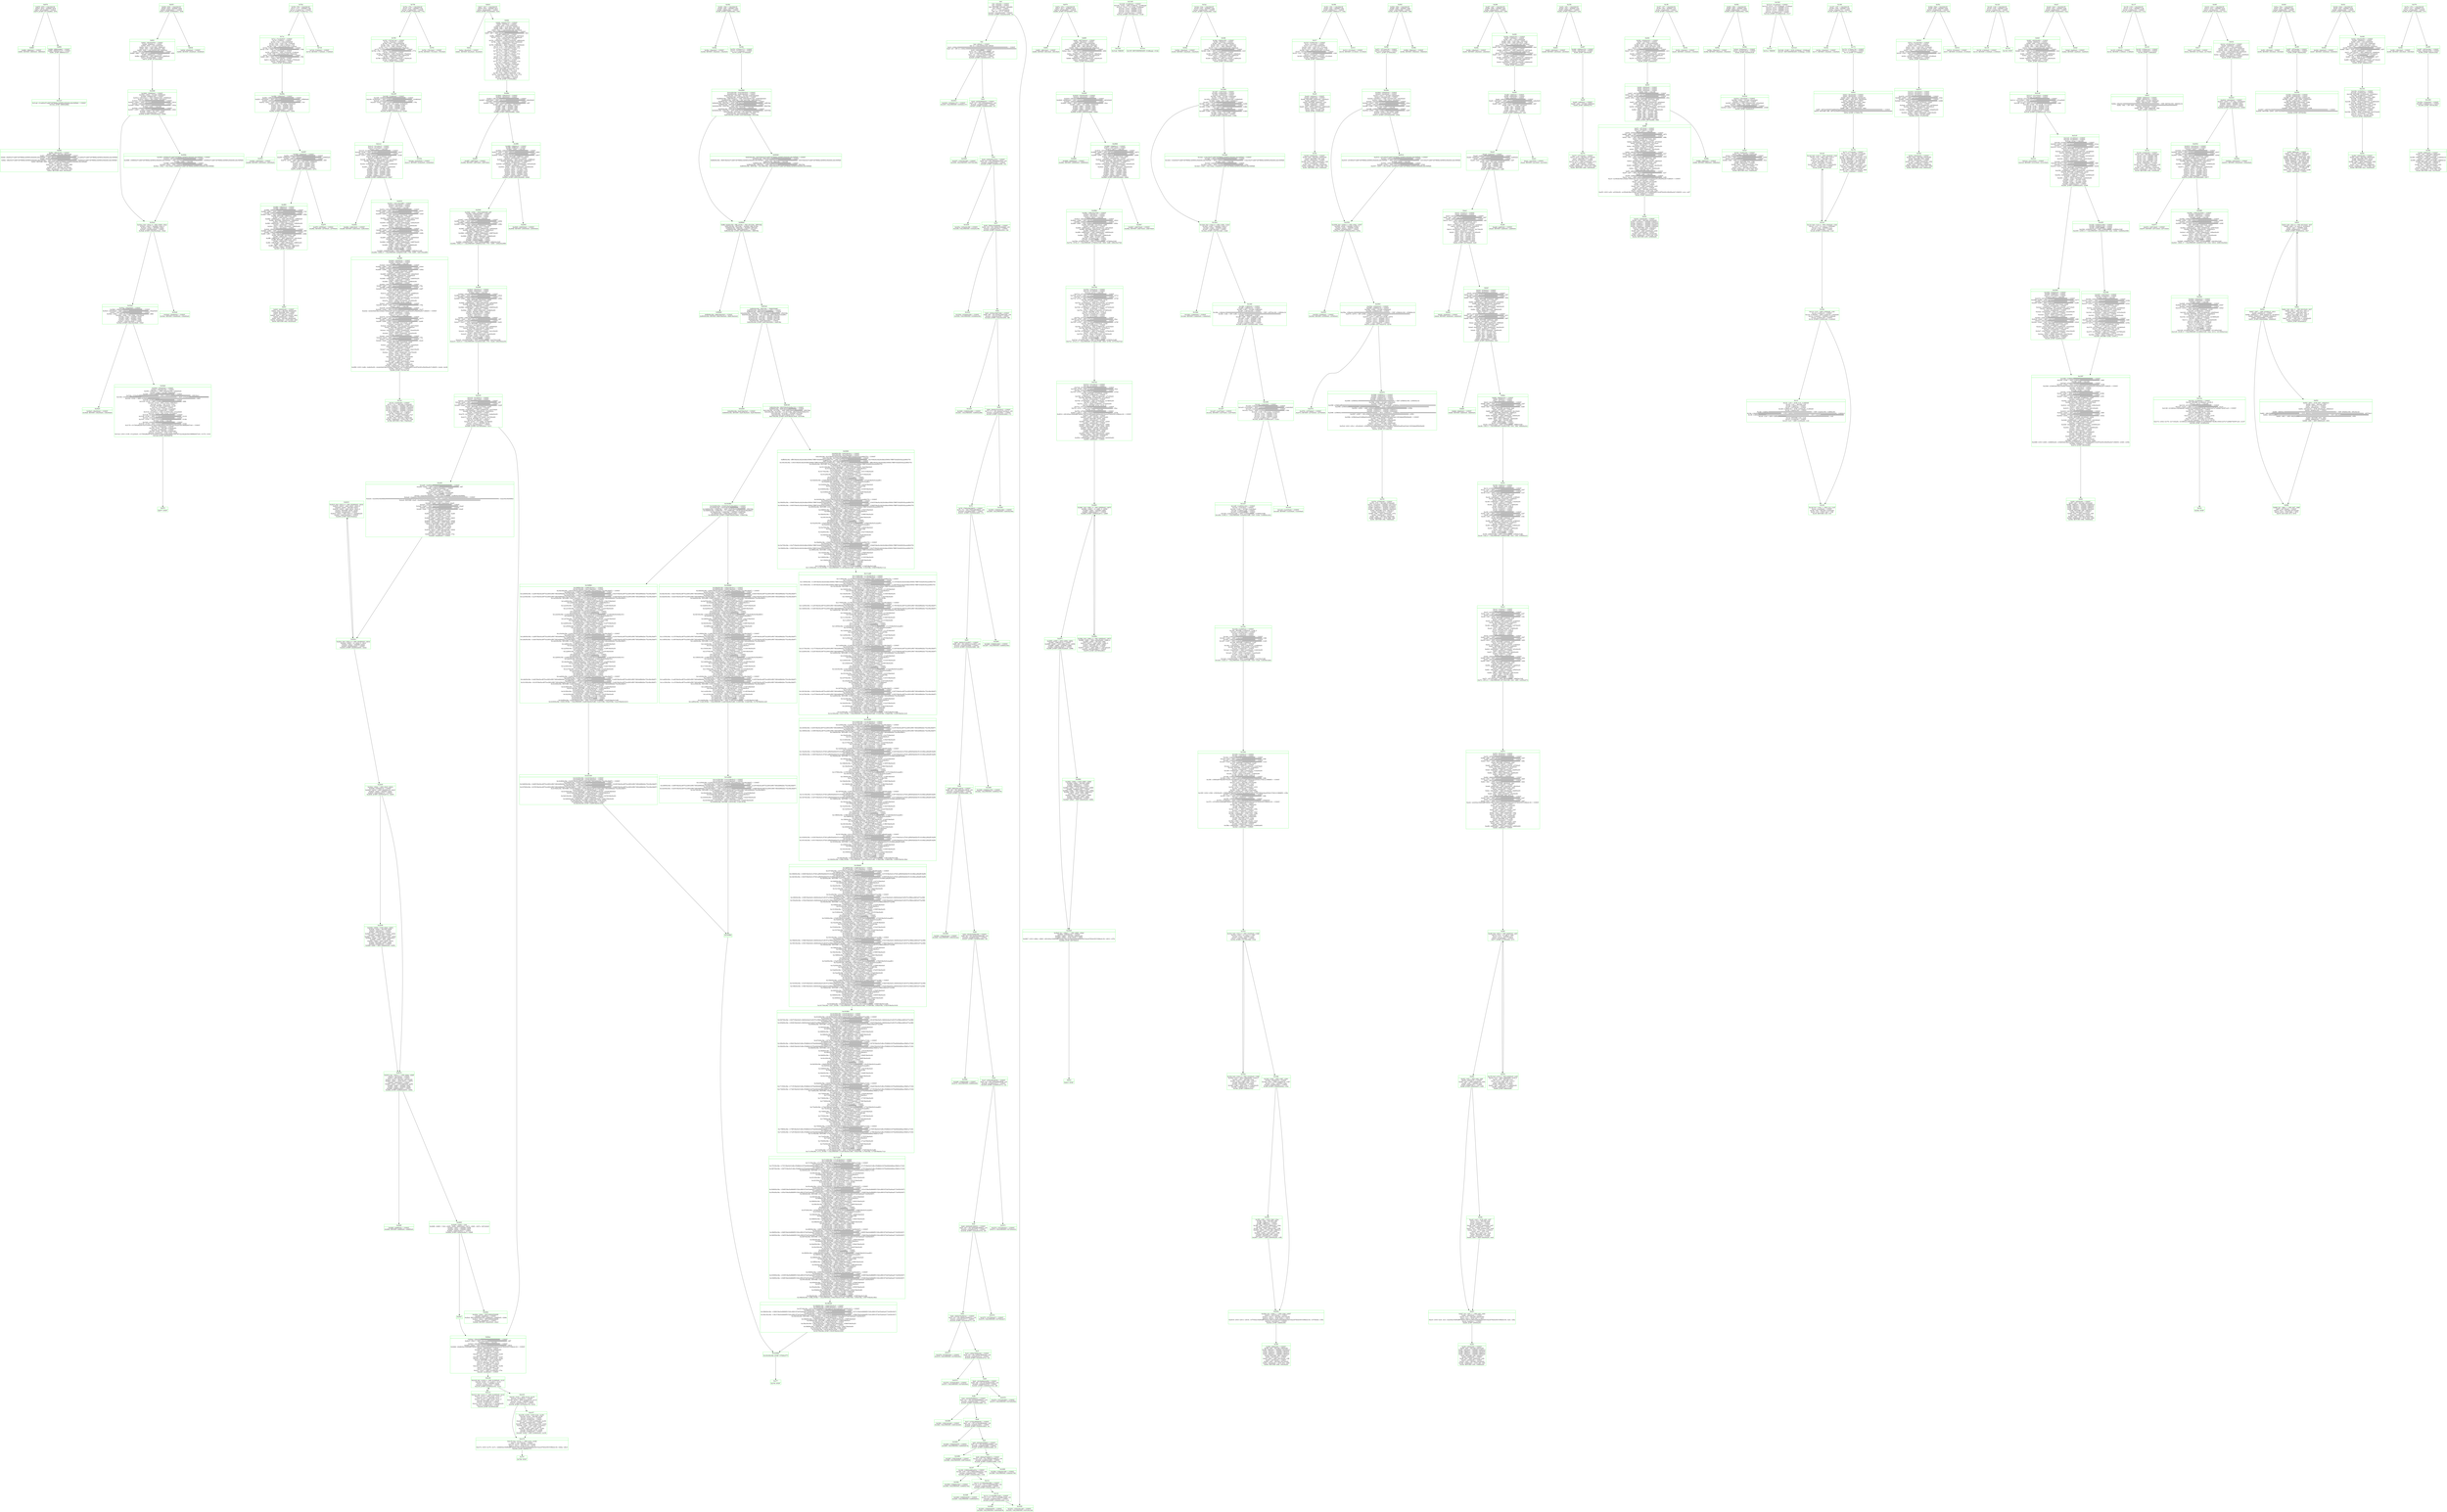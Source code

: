 digraph G {
2189[shape="plain" color="green" label=<<TABLE BORDER="0" CELLBORDER="1" CELLSPACING="0" CELLPADDING="4">
<TR><TD>0x88d</TD></TR>
<TR><TD>0x88e: v88e(0x40) = CONST <BR/>
0x890: v890 = MLOAD v88e(0x40)<BR/>
0x893: v893(0xffffffffffffffffffffffffffffffffffffffff) = CONST <BR/>
0x8a8: v8a8(0x57cdd07287f668ec4d58f3e362b4fcc2bc54f5b8) = AND v893(0xffffffffffffffffffffffffffffffffffffffff), v31a8(0x57cdd07287f668ec4d58f3e362b4fcc2bc54f5b8)<BR/>
0x8a9: v8a9(0xffffffffffffffffffffffffffffffffffffffff) = CONST <BR/>
0x8be: v8be(0x57cdd07287f668ec4d58f3e362b4fcc2bc54f5b8) = AND v8a9(0xffffffffffffffffffffffffffffffffffffffff), v8a8(0x57cdd07287f668ec4d58f3e362b4fcc2bc54f5b8)<BR/>
0x8c0: MSTORE v890, v8be(0x57cdd07287f668ec4d58f3e362b4fcc2bc54f5b8)<BR/>
0x8c1: v8c1(0x20) = CONST <BR/>
0x8c3: v8c3 = ADD v8c1(0x20), v890<BR/>
0x8c7: v8c7(0x40) = CONST <BR/>
0x8c9: v8c9 = MLOAD v8c7(0x40)<BR/>
0x8cc: v8cc(0x20) = SUB v8c3, v8c9<BR/>
0x8ce: RETURN v8c9, v8cc(0x20)<BR/>
</TD></TR>
</TABLE>>];
12711[shape="plain" color="green" label=<<TABLE BORDER="0" CELLBORDER="1" CELLSPACING="0" CELLPADDING="4">
<TR><TD>0x31a7</TD></TR>
<TR><TD>0x31a8: v31a8(0x57cdd07287f668ec4d58f3e362b4fcc2bc54f5b8) = CONST <BR/>
0x31be: JUMP v886(0x88d)<BR/>
</TD></TR>
</TABLE>>];
12711->2189
2176[shape="plain" color="green" label=<<TABLE BORDER="0" CELLBORDER="1" CELLSPACING="0" CELLPADDING="4">
<TR><TD>0x880</TD></TR>
<TR><TD>0x880: v880(0x0) = CONST <BR/>
0x883: REVERT v880(0x0), v880(0x0)<BR/>
</TD></TR>
</TABLE>>];
2168[shape="plain" color="green" label=<<TABLE BORDER="0" CELLBORDER="1" CELLSPACING="0" CELLPADDING="4">
<TR><TD>0x878</TD></TR>
<TR><TD>0x879: v879 = CALLVALUE <BR/>
0x87b: v87b = ISZERO v879<BR/>
0x87c: v87c(0x884) = CONST <BR/>
0x87f: JUMPI v87c(0x884), v87b<BR/>
</TD></TR>
</TABLE>>];
2168->2176
2168->2180
12461[shape="plain" color="green" label=<<TABLE BORDER="0" CELLBORDER="1" CELLSPACING="0" CELLPADDING="4">
<TR><TD>0x30ad</TD></TR>
<TR><TD>0x30ae: v30ae(0x0) = CONST <BR/>
0x30b0: v30b0(0xffffffffffffffffffffffffffffffffffffffff) = CONST <BR/>
0x30c5: v30c5(0x0) = AND v30b0(0xffffffffffffffffffffffffffffffffffffffff), v30ae(0x0)<BR/>
0x30c7: v30c7(0xffffffffffffffffffffffffffffffffffffffff) = CONST <BR/>
0x30dc: v30dc = AND v30c7(0xffffffffffffffffffffffffffffffffffffffff), v866<BR/>
0x30dd: v30dd = EQ v30dc, v30c5(0x0)<BR/>
0x30de: v30de = ISZERO v30dd<BR/>
0x30df: v30df = ISZERO v30de<BR/>
0x30e0: v30e0 = ISZERO v30df<BR/>
0x30e1: v30e1(0x30e9) = CONST <BR/>
0x30e4: JUMPI v30e1(0x30e9), v30e0<BR/>
</TD></TR>
</TABLE>>];
12461->12517
12461->12521
12450[shape="plain" color="green" label=<<TABLE BORDER="0" CELLBORDER="1" CELLSPACING="0" CELLPADDING="4">
<TR><TD>0x30a2</TD></TR>
<TR><TD>0x30a2_0x0: v30a2_0 = PHI v3058, v30a1<BR/>
0x30a3: v30a3 = ISZERO v30a2_0<BR/>
0x30a4: v30a4 = ISZERO v30a3<BR/>
0x30a5: v30a5(0x30ad) = CONST <BR/>
0x30a8: JUMPI v30a5(0x30ad), v30a4<BR/>
</TD></TR>
</TABLE>>];
12450->12457
12450->12461
12296[shape="plain" color="green" label=<<TABLE BORDER="0" CELLBORDER="1" CELLSPACING="0" CELLPADDING="4">
<TR><TD>0x3008</TD></TR>
<TR><TD>0x3009: v3009(0x0) = CONST <BR/>
0x300d: v300d = SLOAD v3009(0x0)<BR/>
0x300f: v300f(0x100) = CONST <BR/>
0x3012: v3012(0x1) = EXP v300f(0x100), v3009(0x0)<BR/>
0x3014: v3014 = DIV v300d, v3012(0x1)<BR/>
0x3015: v3015(0xffffffffffffffffffffffffffffffffffffffff) = CONST <BR/>
0x302a: v302a = AND v3015(0xffffffffffffffffffffffffffffffffffffffff), v3014<BR/>
0x302b: v302b(0xffffffffffffffffffffffffffffffffffffffff) = CONST <BR/>
0x3040: v3040 = AND v302b(0xffffffffffffffffffffffffffffffffffffffff), v302a<BR/>
0x3041: v3041 = CALLER <BR/>
0x3042: v3042(0xffffffffffffffffffffffffffffffffffffffff) = CONST <BR/>
0x3057: v3057 = AND v3042(0xffffffffffffffffffffffffffffffffffffffff), v3041<BR/>
0x3058: v3058 = EQ v3057, v3040<BR/>
0x305a: v305a(0x30a2) = CONST <BR/>
0x305d: JUMPI v305a(0x30a2), v3058<BR/>
</TD></TR>
</TABLE>>];
12296->12450
12296->12382
2113[shape="plain" color="green" label=<<TABLE BORDER="0" CELLBORDER="1" CELLSPACING="0" CELLPADDING="4">
<TR><TD>0x841</TD></TR>
<TR><TD>0x843: v843(0x876) = CONST <BR/>
0x846: v846(0x4) = CONST <BR/>
0x849: v849 = CALLDATASIZE <BR/>
0x84a: v84a = SUB v849, v846(0x4)<BR/>
0x84c: v84c = ADD v846(0x4), v84a<BR/>
0x850: v850 = CALLDATALOAD v846(0x4)<BR/>
0x851: v851(0xffffffffffffffffffffffffffffffffffffffff) = CONST <BR/>
0x866: v866 = AND v851(0xffffffffffffffffffffffffffffffffffffffff), v850<BR/>
0x868: v868(0x20) = CONST <BR/>
0x86a: v86a(0x24) = ADD v868(0x20), v846(0x4)<BR/>
0x872: v872(0x3008) = CONST <BR/>
0x875: JUMP v872(0x3008)<BR/>
</TD></TR>
</TABLE>>];
2113->12296
2109[shape="plain" color="green" label=<<TABLE BORDER="0" CELLBORDER="1" CELLSPACING="0" CELLPADDING="4">
<TR><TD>0x83d</TD></TR>
<TR><TD>0x83d: v83d(0x0) = CONST <BR/>
0x840: REVERT v83d(0x0), v83d(0x0)<BR/>
</TD></TR>
</TABLE>>];
2101[shape="plain" color="green" label=<<TABLE BORDER="0" CELLBORDER="1" CELLSPACING="0" CELLPADDING="4">
<TR><TD>0x835</TD></TR>
<TR><TD>0x836: v836 = CALLVALUE <BR/>
0x838: v838 = ISZERO v836<BR/>
0x839: v839(0x841) = CONST <BR/>
0x83c: JUMPI v839(0x841), v838<BR/>
</TD></TR>
</TABLE>>];
2101->2109
2101->2113
2079[shape="plain" color="green" label=<<TABLE BORDER="0" CELLBORDER="1" CELLSPACING="0" CELLPADDING="4">
<TR><TD>0x81f</TD></TR>
<TR><TD>0x820: v820(0x40) = CONST <BR/>
0x822: v822 = MLOAD v820(0x40)<BR/>
0x826: MSTORE v822, v3000<BR/>
0x827: v827(0x20) = CONST <BR/>
0x829: v829 = ADD v827(0x20), v822<BR/>
0x82d: v82d(0x40) = CONST <BR/>
0x82f: v82f = MLOAD v82d(0x40)<BR/>
0x832: v832(0x20) = SUB v829, v82f<BR/>
0x834: RETURN v82f, v832(0x20)<BR/>
</TD></TR>
</TABLE>>];
12163[shape="plain" color="green" label=<<TABLE BORDER="0" CELLBORDER="1" CELLSPACING="0" CELLPADDING="4">
<TR><TD>0x2f83</TD></TR>
<TR><TD>0x2f84: v2f84(0x4) = CONST <BR/>
0x2f86: v2f86(0x0) = CONST <BR/>
0x2f89: v2f89(0xffffffffffffffffffffffffffffffffffffffff) = CONST <BR/>
0x2f9e: v2f9e = AND v2f89(0xffffffffffffffffffffffffffffffffffffffff), v7ef<BR/>
0x2f9f: v2f9f(0xffffffffffffffffffffffffffffffffffffffff) = CONST <BR/>
0x2fb4: v2fb4 = AND v2f9f(0xffffffffffffffffffffffffffffffffffffffff), v2f9e<BR/>
0x2fb6: MSTORE v2f86(0x0), v2fb4<BR/>
0x2fb7: v2fb7(0x20) = CONST <BR/>
0x2fb9: v2fb9(0x20) = ADD v2fb7(0x20), v2f86(0x0)<BR/>
0x2fbc: MSTORE v2fb9(0x20), v2f84(0x4)<BR/>
0x2fbd: v2fbd(0x20) = CONST <BR/>
0x2fbf: v2fbf(0x40) = ADD v2fbd(0x20), v2fb9(0x20)<BR/>
0x2fc0: v2fc0(0x0) = CONST <BR/>
0x2fc2: v2fc2 = SHA3 v2fc0(0x0), v2fbf(0x40)<BR/>
0x2fc3: v2fc3(0x0) = CONST <BR/>
0x2fc6: v2fc6(0xffffffffffffffffffffffffffffffffffffffff) = CONST <BR/>
0x2fdb: v2fdb = AND v2fc6(0xffffffffffffffffffffffffffffffffffffffff), v80f<BR/>
0x2fdc: v2fdc(0xffffffffffffffffffffffffffffffffffffffff) = CONST <BR/>
0x2ff1: v2ff1 = AND v2fdc(0xffffffffffffffffffffffffffffffffffffffff), v2fdb<BR/>
0x2ff3: MSTORE v2fc3(0x0), v2ff1<BR/>
0x2ff4: v2ff4(0x20) = CONST <BR/>
0x2ff6: v2ff6(0x20) = ADD v2ff4(0x20), v2fc3(0x0)<BR/>
0x2ff9: MSTORE v2ff6(0x20), v2fc2<BR/>
0x2ffa: v2ffa(0x20) = CONST <BR/>
0x2ffc: v2ffc(0x40) = ADD v2ffa(0x20), v2ff6(0x20)<BR/>
0x2ffd: v2ffd(0x0) = CONST <BR/>
0x2fff: v2fff = SHA3 v2ffd(0x0), v2ffc(0x40)<BR/>
0x3000: v3000 = SLOAD v2fff<BR/>
0x3007: JUMP v7cc(0x81f)<BR/>
</TD></TR>
</TABLE>>];
12163->2079
12042[shape="plain" color="green" label=<<TABLE BORDER="0" CELLBORDER="1" CELLSPACING="0" CELLPADDING="4">
<TR><TD>0x2f0a</TD></TR>
<TR><TD>0x2f0b: v2f0b(0x0) = CONST <BR/>
0x2f0e: v2f0e(0xffffffffffffffffffffffffffffffffffffffff) = CONST <BR/>
0x2f23: v2f23(0x0) = AND v2f0e(0xffffffffffffffffffffffffffffffffffffffff), v2f0b(0x0)<BR/>
0x2f25: v2f25(0xffffffffffffffffffffffffffffffffffffffff) = CONST <BR/>
0x2f3a: v2f3a = AND v2f25(0xffffffffffffffffffffffffffffffffffffffff), v7ef<BR/>
0x2f3b: v2f3b = EQ v2f3a, v2f23(0x0)<BR/>
0x2f3c: v2f3c = ISZERO v2f3b<BR/>
0x2f3d: v2f3d = ISZERO v2f3c<BR/>
0x2f3e: v2f3e = ISZERO v2f3d<BR/>
0x2f3f: v2f3f(0x2f47) = CONST <BR/>
0x2f42: JUMPI v2f3f(0x2f47), v2f3e<BR/>
</TD></TR>
</TABLE>>];
12042->12099
12042->12103
1994[shape="plain" color="green" label=<<TABLE BORDER="0" CELLBORDER="1" CELLSPACING="0" CELLPADDING="4">
<TR><TD>0x7ca</TD></TR>
<TR><TD>0x7cc: v7cc(0x81f) = CONST <BR/>
0x7cf: v7cf(0x4) = CONST <BR/>
0x7d2: v7d2 = CALLDATASIZE <BR/>
0x7d3: v7d3 = SUB v7d2, v7cf(0x4)<BR/>
0x7d5: v7d5 = ADD v7cf(0x4), v7d3<BR/>
0x7d9: v7d9 = CALLDATALOAD v7cf(0x4)<BR/>
0x7da: v7da(0xffffffffffffffffffffffffffffffffffffffff) = CONST <BR/>
0x7ef: v7ef = AND v7da(0xffffffffffffffffffffffffffffffffffffffff), v7d9<BR/>
0x7f1: v7f1(0x20) = CONST <BR/>
0x7f3: v7f3(0x24) = ADD v7f1(0x20), v7cf(0x4)<BR/>
0x7f9: v7f9 = CALLDATALOAD v7f3(0x24)<BR/>
0x7fa: v7fa(0xffffffffffffffffffffffffffffffffffffffff) = CONST <BR/>
0x80f: v80f = AND v7fa(0xffffffffffffffffffffffffffffffffffffffff), v7f9<BR/>
0x811: v811(0x20) = CONST <BR/>
0x813: v813(0x44) = ADD v811(0x20), v7f3(0x24)<BR/>
0x81b: v81b(0x2f0a) = CONST <BR/>
0x81e: JUMP v81b(0x2f0a)<BR/>
</TD></TR>
</TABLE>>];
1994->12042
1990[shape="plain" color="green" label=<<TABLE BORDER="0" CELLBORDER="1" CELLSPACING="0" CELLPADDING="4">
<TR><TD>0x7c6</TD></TR>
<TR><TD>0x7c6: v7c6(0x0) = CONST <BR/>
0x7c9: REVERT v7c6(0x0), v7c6(0x0)<BR/>
</TD></TR>
</TABLE>>];
1982[shape="plain" color="green" label=<<TABLE BORDER="0" CELLBORDER="1" CELLSPACING="0" CELLPADDING="4">
<TR><TD>0x7be</TD></TR>
<TR><TD>0x7bf: v7bf = CALLVALUE <BR/>
0x7c1: v7c1 = ISZERO v7bf<BR/>
0x7c2: v7c2(0x7ca) = CONST <BR/>
0x7c5: JUMPI v7c2(0x7ca), v7c1<BR/>
</TD></TR>
</TABLE>>];
1982->1990
1982->1994
11458[shape="plain" color="green" label=<<TABLE BORDER="0" CELLBORDER="1" CELLSPACING="0" CELLPADDING="4">
<TR><TD>0x2cc2</TD></TR>
<TR><TD>0x2cc3: v2cc3(0x3) = CONST <BR/>
0x2cc5: v2cc5(0x0) = CONST <BR/>
0x2cc7: v2cc7 = CALLER <BR/>
0x2cc8: v2cc8(0xffffffffffffffffffffffffffffffffffffffff) = CONST <BR/>
0x2cdd: v2cdd = AND v2cc8(0xffffffffffffffffffffffffffffffffffffffff), v2cc7<BR/>
0x2cde: v2cde(0xffffffffffffffffffffffffffffffffffffffff) = CONST <BR/>
0x2cf3: v2cf3 = AND v2cde(0xffffffffffffffffffffffffffffffffffffffff), v2cdd<BR/>
0x2cf5: MSTORE v2cc5(0x0), v2cf3<BR/>
0x2cf6: v2cf6(0x20) = CONST <BR/>
0x2cf8: v2cf8(0x20) = ADD v2cf6(0x20), v2cc5(0x0)<BR/>
0x2cfb: MSTORE v2cf8(0x20), v2cc3(0x3)<BR/>
0x2cfc: v2cfc(0x20) = CONST <BR/>
0x2cfe: v2cfe(0x40) = ADD v2cfc(0x20), v2cf8(0x20)<BR/>
0x2cff: v2cff(0x0) = CONST <BR/>
0x2d01: v2d01 = SHA3 v2cff(0x0), v2cfe(0x40)<BR/>
0x2d02: v2d02 = SLOAD v2d01<BR/>
0x2d04: v2d04 = GT v794, v2d02<BR/>
0x2d05: v2d05 = ISZERO v2d04<BR/>
0x2d06: v2d06 = ISZERO v2d05<BR/>
0x2d07: v2d07 = ISZERO v2d06<BR/>
0x2d08: v2d08(0x2d10) = CONST <BR/>
0x2d0b: JUMPI v2d08(0x2d10), v2d07<BR/>
</TD></TR>
</TABLE>>];
11458->11532
11458->11536
11454[shape="plain" color="green" label=<<TABLE BORDER="0" CELLBORDER="1" CELLSPACING="0" CELLPADDING="4">
<TR><TD>0x2cbe</TD></TR>
<TR><TD>0x2cbe: v2cbe(0x0) = CONST <BR/>
0x2cc1: REVERT v2cbe(0x0), v2cbe(0x0)<BR/>
</TD></TR>
</TABLE>>];
1893[shape="plain" color="green" label=<<TABLE BORDER="0" CELLBORDER="1" CELLSPACING="0" CELLPADDING="4">
<TR><TD>0x765</TD></TR>
<TR><TD>0x767: v767(0x7a4) = CONST <BR/>
0x76a: v76a(0x4) = CONST <BR/>
0x76d: v76d = CALLDATASIZE <BR/>
0x76e: v76e = SUB v76d, v76a(0x4)<BR/>
0x770: v770 = ADD v76a(0x4), v76e<BR/>
0x774: v774 = CALLDATALOAD v76a(0x4)<BR/>
0x775: v775(0xffffffffffffffffffffffffffffffffffffffff) = CONST <BR/>
0x78a: v78a = AND v775(0xffffffffffffffffffffffffffffffffffffffff), v774<BR/>
0x78c: v78c(0x20) = CONST <BR/>
0x78e: v78e(0x24) = ADD v78c(0x20), v76a(0x4)<BR/>
0x794: v794 = CALLDATALOAD v78e(0x24)<BR/>
0x796: v796(0x20) = CONST <BR/>
0x798: v798(0x44) = ADD v796(0x20), v78e(0x24)<BR/>
0x7a0: v7a0(0x2c85) = CONST <BR/>
0x7a3: JUMP v7a0(0x2c85)<BR/>
</TD></TR>
</TABLE>>];
1893->11397
1889[shape="plain" color="green" label=<<TABLE BORDER="0" CELLBORDER="1" CELLSPACING="0" CELLPADDING="4">
<TR><TD>0x761</TD></TR>
<TR><TD>0x761: v761(0x0) = CONST <BR/>
0x764: REVERT v761(0x0), v761(0x0)<BR/>
</TD></TR>
</TABLE>>];
1881[shape="plain" color="green" label=<<TABLE BORDER="0" CELLBORDER="1" CELLSPACING="0" CELLPADDING="4">
<TR><TD>0x759</TD></TR>
<TR><TD>0x75a: v75a = CALLVALUE <BR/>
0x75c: v75c = ISZERO v75a<BR/>
0x75d: v75d(0x765) = CONST <BR/>
0x760: JUMPI v75d(0x765), v75c<BR/>
</TD></TR>
</TABLE>>];
1881->1889
1881->1893
11059[shape="plain" color="green" label=<<TABLE BORDER="0" CELLBORDER="1" CELLSPACING="0" CELLPADDING="4">
<TR><TD>0x2b33</TD></TR>
<TR><TD>0x2b33_0x0: v2b33_0 = PHI v2b28(0x0), v2b3e<BR/>
0x2b35: v2b35 = ADD v2b23, v2b33_0<BR/>
0x2b36: v2b36 = MLOAD v2b35<BR/>
0x2b39: v2b39 = ADD v2b1b, v2b33_0<BR/>
0x2b3a: MSTORE v2b39, v2b36<BR/>
0x2b3b: v2b3b(0x20) = CONST <BR/>
0x2b3e: v2b3e = ADD v2b33_0, v2b3b(0x20)<BR/>
0x2b41: v2b41(0x2b2a) = CONST <BR/>
0x2b44: JUMP v2b41(0x2b2a)<BR/>
</TD></TR>
</TABLE>>];
11059->11050
11097[shape="plain" color="green" label=<<TABLE BORDER="0" CELLBORDER="1" CELLSPACING="0" CELLPADDING="4">
<TR><TD>0x2b59</TD></TR>
<TR><TD>0x2b5b: v2b5b = SUB v2b4e, v2b52<BR/>
0x2b5d: v2b5d = MLOAD v2b5b<BR/>
0x2b5e: v2b5e(0x1) = CONST <BR/>
0x2b61: v2b61(0x20) = CONST <BR/>
0x2b63: v2b63 = SUB v2b61(0x20), v2b52<BR/>
0x2b64: v2b64(0x100) = CONST <BR/>
0x2b67: v2b67 = EXP v2b64(0x100), v2b63<BR/>
0x2b68: v2b68 = SUB v2b67, v2b5e(0x1)<BR/>
0x2b69: v2b69 = NOT v2b68<BR/>
0x2b6a: v2b6a = AND v2b69, v2b5d<BR/>
0x2b6c: MSTORE v2b5b, v2b6a<BR/>
0x2b6d: v2b6d(0x20) = CONST <BR/>
0x2b6f: v2b6f = ADD v2b6d(0x20), v2b5b<BR/>
</TD></TR>
</TABLE>>];
11097->11122
1689776[shape="plain" color="green" label=<<TABLE BORDER="0" CELLBORDER="1" CELLSPACING="0" CELLPADDING="4">
<TR><TD>0x19c8b0</TD></TR>
<TR><TD>0x19c9S0x36e: v19c9V36e(0x5fee6601) = CONST <BR/>
0x19cfS0x36e: v19cfV36e(0xffffffffffffffff) = CONST <BR/>
0x19d8S0x36e: v19d8V36e = AND v19cfV36e(0xffffffffffffffff), vf92V36e<BR/>
0x19d9S0x36e: v19d9V36e = LT v19d8V36e, v19c9V36e(0x5fee6601)<BR/>
0x19daS0x36e: v19daV36e = ISZERO v19d9V36e<BR/>
0x19dbS0x36e: v19dbV36e(0x1b8d) = CONST <BR/>
0x19deS0x36e: JUMPI v19dbV36e(0x1b8d), v19daV36e<BR/>
</TD></TR>
</TABLE>>];
1689776->1695664
1689776->1805744
12943[shape="plain" color="green" label=<<TABLE BORDER="0" CELLBORDER="1" CELLSPACING="0" CELLPADDING="4">
<TR><TD>0x328f</TD></TR>
<TR><TD>0x3290: v3290(0x835) = CONST <BR/>
0x3291: CALLPRIVATE v3290(0x835)<BR/>
</TD></TR>
</TABLE>>];
1230000[shape="plain" color="green" label=<<TABLE BORDER="0" CELLBORDER="1" CELLSPACING="0" CELLPADDING="4">
<TR><TD>0x12c4b0</TD></TR>
<TR><TD>0x12c5S0x36e: v12c5V36e(0x3) = CONST <BR/>
0x12c7S0x36e: v12c7V36e(0x0) = CONST <BR/>
0x12c9S0x36e: v12c9V36e(0xcd975ce2903cf9f17d924d96d2bc752c06a3bb97) = CONST <BR/>
0x12deS0x36e: v12deV36e(0xffffffffffffffffffffffffffffffffffffffff) = CONST <BR/>
0x12f3S0x36e: v12f3V36e(0xcd975ce2903cf9f17d924d96d2bc752c06a3bb97) = AND v12deV36e(0xffffffffffffffffffffffffffffffffffffffff), v12c9V36e(0xcd975ce2903cf9f17d924d96d2bc752c06a3bb97)<BR/>
0x12f4S0x36e: v12f4V36e(0xffffffffffffffffffffffffffffffffffffffff) = CONST <BR/>
0x1309S0x36e: v1309V36e(0xcd975ce2903cf9f17d924d96d2bc752c06a3bb97) = AND v12f4V36e(0xffffffffffffffffffffffffffffffffffffffff), v12f3V36e(0xcd975ce2903cf9f17d924d96d2bc752c06a3bb97)<BR/>
0x130bS0x36e: MSTORE v12c7V36e(0x0), v1309V36e(0xcd975ce2903cf9f17d924d96d2bc752c06a3bb97)<BR/>
0x130cS0x36e: v130cV36e(0x20) = CONST <BR/>
0x130eS0x36e: v130eV36e(0x20) = ADD v130cV36e(0x20), v12c7V36e(0x0)<BR/>
0x1311S0x36e: MSTORE v130eV36e(0x20), v12c5V36e(0x3)<BR/>
0x1312S0x36e: v1312V36e(0x20) = CONST <BR/>
0x1314S0x36e: v1314V36e(0x40) = ADD v1312V36e(0x20), v130eV36e(0x20)<BR/>
0x1315S0x36e: v1315V36e(0x0) = CONST <BR/>
0x1317S0x36e: v1317V36e = SHA3 v1315V36e(0x0), v1314V36e(0x40)<BR/>
0x131aS0x36e: SSTORE v1317V36e, v12c3_0V36e<BR/>
0x131cS0x36e: v131cV36e(0x1) = CONST <BR/>
0x131eS0x36e: v131eV36e(0x0) = CONST <BR/>
0x1320S0x36e: v1320V36e(0x41cf7d41adf0d5de82b35143c9bbca68af819a89) = CONST <BR/>
0x1335S0x36e: v1335V36e(0xffffffffffffffffffffffffffffffffffffffff) = CONST <BR/>
0x134aS0x36e: v134aV36e(0x41cf7d41adf0d5de82b35143c9bbca68af819a89) = AND v1335V36e(0xffffffffffffffffffffffffffffffffffffffff), v1320V36e(0x41cf7d41adf0d5de82b35143c9bbca68af819a89)<BR/>
0x134bS0x36e: v134bV36e(0xffffffffffffffffffffffffffffffffffffffff) = CONST <BR/>
0x1360S0x36e: v1360V36e(0x41cf7d41adf0d5de82b35143c9bbca68af819a89) = AND v134bV36e(0xffffffffffffffffffffffffffffffffffffffff), v134aV36e(0x41cf7d41adf0d5de82b35143c9bbca68af819a89)<BR/>
0x1362S0x36e: MSTORE v131eV36e(0x0), v1360V36e(0x41cf7d41adf0d5de82b35143c9bbca68af819a89)<BR/>
0x1363S0x36e: v1363V36e(0x20) = CONST <BR/>
0x1365S0x36e: v1365V36e(0x20) = ADD v1363V36e(0x20), v131eV36e(0x0)<BR/>
0x1368S0x36e: MSTORE v1365V36e(0x20), v131cV36e(0x1)<BR/>
0x1369S0x36e: v1369V36e(0x20) = CONST <BR/>
0x136bS0x36e: v136bV36e(0x40) = ADD v1369V36e(0x20), v1365V36e(0x20)<BR/>
0x136cS0x36e: v136cV36e(0x0) = CONST <BR/>
0x136eS0x36e: v136eV36e = SHA3 v136cV36e(0x0), v136bV36e(0x40)<BR/>
0x136fS0x36e: v136fV36e(0x0) = CONST <BR/>
0x1371S0x36e: v1371V36e(0x5c2aad81) = CONST <BR/>
0x1376S0x36e: v1376V36e(0xffffffffffffffff) = CONST <BR/>
0x137fS0x36e: v137fV36e(0x5c2aad81) = AND v1376V36e(0xffffffffffffffff), v1371V36e(0x5c2aad81)<BR/>
0x1381S0x36e: MSTORE v136fV36e(0x0), v137fV36e(0x5c2aad81)<BR/>
0x1382S0x36e: v1382V36e(0x20) = CONST <BR/>
0x1384S0x36e: v1384V36e(0x20) = ADD v1382V36e(0x20), v136fV36e(0x0)<BR/>
0x1387S0x36e: MSTORE v1384V36e(0x20), v136eV36e<BR/>
0x1388S0x36e: v1388V36e(0x20) = CONST <BR/>
0x138aS0x36e: v138aV36e(0x40) = ADD v1388V36e(0x20), v1384V36e(0x20)<BR/>
0x138bS0x36e: v138bV36e(0x0) = CONST <BR/>
0x138dS0x36e: v138dV36e = SHA3 v138bV36e(0x0), v138aV36e(0x40)<BR/>
0x138eS0x36e: v138eV36e = SLOAD v138dV36e<BR/>
0x1391S0x36e: v1391V36e(0x0) = CONST <BR/>
0x1393S0x36e: v1393V36e(0x1) = CONST <BR/>
0x1395S0x36e: v1395V36e(0x0) = CONST <BR/>
0x1397S0x36e: v1397V36e(0x41cf7d41adf0d5de82b35143c9bbca68af819a89) = CONST <BR/>
0x13acS0x36e: v13acV36e(0xffffffffffffffffffffffffffffffffffffffff) = CONST <BR/>
0x13c1S0x36e: v13c1V36e(0x41cf7d41adf0d5de82b35143c9bbca68af819a89) = AND v13acV36e(0xffffffffffffffffffffffffffffffffffffffff), v1397V36e(0x41cf7d41adf0d5de82b35143c9bbca68af819a89)<BR/>
0x13c2S0x36e: v13c2V36e(0xffffffffffffffffffffffffffffffffffffffff) = CONST <BR/>
0x13d7S0x36e: v13d7V36e(0x41cf7d41adf0d5de82b35143c9bbca68af819a89) = AND v13c2V36e(0xffffffffffffffffffffffffffffffffffffffff), v13c1V36e(0x41cf7d41adf0d5de82b35143c9bbca68af819a89)<BR/>
0x13d9S0x36e: MSTORE v1395V36e(0x0), v13d7V36e(0x41cf7d41adf0d5de82b35143c9bbca68af819a89)<BR/>
0x13daS0x36e: v13daV36e(0x20) = CONST <BR/>
0x13dcS0x36e: v13dcV36e(0x20) = ADD v13daV36e(0x20), v1395V36e(0x0)<BR/>
0x13dfS0x36e: MSTORE v13dcV36e(0x20), v1393V36e(0x1)<BR/>
0x13e0S0x36e: v13e0V36e(0x20) = CONST <BR/>
0x13e2S0x36e: v13e2V36e(0x40) = ADD v13e0V36e(0x20), v13dcV36e(0x20)<BR/>
0x13e3S0x36e: v13e3V36e(0x0) = CONST <BR/>
0x13e5S0x36e: v13e5V36e = SHA3 v13e3V36e(0x0), v13e2V36e(0x40)<BR/>
0x13e6S0x36e: v13e6V36e(0x0) = CONST <BR/>
0x13e8S0x36e: v13e8V36e(0x5c2aad81) = CONST <BR/>
0x13edS0x36e: v13edV36e(0xffffffffffffffff) = CONST <BR/>
0x13f6S0x36e: v13f6V36e(0x5c2aad81) = AND v13edV36e(0xffffffffffffffff), v13e8V36e(0x5c2aad81)<BR/>
0x13f8S0x36e: MSTORE v13e6V36e(0x0), v13f6V36e(0x5c2aad81)<BR/>
0x13f9S0x36e: v13f9V36e(0x20) = CONST <BR/>
0x13fbS0x36e: v13fbV36e(0x20) = ADD v13f9V36e(0x20), v13e6V36e(0x0)<BR/>
0x13feS0x36e: MSTORE v13fbV36e(0x20), v13e5V36e<BR/>
0x13ffS0x36e: v13ffV36e(0x20) = CONST <BR/>
0x1401S0x36e: v1401V36e(0x40) = ADD v13ffV36e(0x20), v13fbV36e(0x20)<BR/>
0x1402S0x36e: v1402V36e(0x0) = CONST <BR/>
0x1404S0x36e: v1404V36e = SHA3 v1402V36e(0x0), v1401V36e(0x40)<BR/>
0x1407S0x36e: SSTORE v1404V36e, v1391V36e(0x0)<BR/>
0x1409S0x36e: v1409V36e(0x146e) = CONST <BR/>
0x140dS0x36e: v140dV36e(0x3) = CONST <BR/>
0x140fS0x36e: v140fV36e(0x0) = CONST <BR/>
0x1411S0x36e: v1411V36e(0x41cf7d41adf0d5de82b35143c9bbca68af819a89) = CONST <BR/>
0x1426S0x36e: v1426V36e(0xffffffffffffffffffffffffffffffffffffffff) = CONST <BR/>
0x143bS0x36e: v143bV36e(0x41cf7d41adf0d5de82b35143c9bbca68af819a89) = AND v1426V36e(0xffffffffffffffffffffffffffffffffffffffff), v1411V36e(0x41cf7d41adf0d5de82b35143c9bbca68af819a89)<BR/>
0x143cS0x36e: v143cV36e(0xffffffffffffffffffffffffffffffffffffffff) = CONST <BR/>
0x1451S0x36e: v1451V36e(0x41cf7d41adf0d5de82b35143c9bbca68af819a89) = AND v143cV36e(0xffffffffffffffffffffffffffffffffffffffff), v143bV36e(0x41cf7d41adf0d5de82b35143c9bbca68af819a89)<BR/>
0x1453S0x36e: MSTORE v140fV36e(0x0), v1451V36e(0x41cf7d41adf0d5de82b35143c9bbca68af819a89)<BR/>
0x1454S0x36e: v1454V36e(0x20) = CONST <BR/>
0x1456S0x36e: v1456V36e(0x20) = ADD v1454V36e(0x20), v140fV36e(0x0)<BR/>
0x1459S0x36e: MSTORE v1456V36e(0x20), v140dV36e(0x3)<BR/>
0x145aS0x36e: v145aV36e(0x20) = CONST <BR/>
0x145cS0x36e: v145cV36e(0x40) = ADD v145aV36e(0x20), v1456V36e(0x20)<BR/>
0x145dS0x36e: v145dV36e(0x0) = CONST <BR/>
0x145fS0x36e: v145fV36e = SHA3 v145dV36e(0x0), v145cV36e(0x40)<BR/>
0x1460S0x36e: v1460V36e = SLOAD v145fV36e<BR/>
0x1461S0x36e: v1461V36e(0x31d8) = CONST <BR/>
0x1467S0x36e: v1467V36e(0xffffffff) = CONST <BR/>
0x146cS0x36e: v146cV36e(0x31d8) = AND v1467V36e(0xffffffff), v1461V36e(0x31d8)<BR/>
0x146dS0x36e: v146d_0V36e = CALLPRIVATE v146cV36e(0x31d8), v138eV36e, v1460V36e, v1409V36e(0x146e)<BR/>
</TD></TR>
</TABLE>>];
1230000->1339056
1019312[shape="plain" color="green" label=<<TABLE BORDER="0" CELLBORDER="1" CELLSPACING="0" CELLPADDING="4">
<TR><TD>0xf8db0</TD></TR>
<TR><TD>0xf8dS0x36e: vf8dV36e(0x0) = CONST <BR/>
0xf90S0x36e: REVERT vf8dV36e(0x0), vf8dV36e(0x0)<BR/>
</TD></TR>
</TABLE>>];
12907[shape="plain" color="green" label=<<TABLE BORDER="0" CELLBORDER="1" CELLSPACING="0" CELLPADDING="4">
<TR><TD>0x326b</TD></TR>
<TR><TD>0x326c: v326c(0x3aa) = CONST <BR/>
0x326d: CALLPRIVATE v326c(0x3aa)<BR/>
</TD></TR>
</TABLE>>];
10337[shape="plain" color="green" label=<<TABLE BORDER="0" CELLBORDER="1" CELLSPACING="0" CELLPADDING="4">
<TR><TD>0x2861</TD></TR>
<TR><TD>0x2861_0x0: v2861_0 = PHI v285f(0x0), v2875<BR/>
0x2864: v2864 = LT v2861_0, v2856<BR/>
0x2865: v2865 = ISZERO v2864<BR/>
0x2866: v2866(0x287c) = CONST <BR/>
0x2869: JUMPI v2866(0x287c), v2865<BR/>
</TD></TR>
</TABLE>>];
10337->10364
10337->10346
977328[shape="plain" color="green" label=<<TABLE BORDER="0" CELLBORDER="1" CELLSPACING="0" CELLPADDING="4">
<TR><TD>0xee9b0</TD></TR>
<TR><TD>0xeeaS0x36e: veeaV36e(0x0) = CONST <BR/>
0xeedS0x36e: veedV36e(0x0) = CONST <BR/>
0xef1S0x36e: vef1V36e = SLOAD veedV36e(0x0)<BR/>
0xef3S0x36e: vef3V36e(0x100) = CONST <BR/>
0xef6S0x36e: vef6V36e(0x1) = EXP vef3V36e(0x100), veedV36e(0x0)<BR/>
0xef8S0x36e: vef8V36e = DIV vef1V36e, vef6V36e(0x1)<BR/>
0xef9S0x36e: vef9V36e(0xffffffffffffffffffffffffffffffffffffffff) = CONST <BR/>
0xf0eS0x36e: vf0eV36e = AND vef9V36e(0xffffffffffffffffffffffffffffffffffffffff), vef8V36e<BR/>
0xf0fS0x36e: vf0fV36e(0xffffffffffffffffffffffffffffffffffffffff) = CONST <BR/>
0xf24S0x36e: vf24V36e = AND vf0fV36e(0xffffffffffffffffffffffffffffffffffffffff), vf0eV36e<BR/>
0xf25S0x36e: vf25V36e = CALLER <BR/>
0xf26S0x36e: vf26V36e(0xffffffffffffffffffffffffffffffffffffffff) = CONST <BR/>
0xf3bS0x36e: vf3bV36e = AND vf26V36e(0xffffffffffffffffffffffffffffffffffffffff), vf25V36e<BR/>
0xf3cS0x36e: vf3cV36e = EQ vf3bV36e, vf24V36e<BR/>
0xf3eS0x36e: vf3eV36e(0xf86) = CONST <BR/>
0xf41S0x36e: JUMPI vf3eV36e(0xf86), vf3cV36e<BR/>
</TD></TR>
</TABLE>>];
977328->1017520
977328->1000112
12779[shape="plain" color="green" label=<<TABLE BORDER="0" CELLBORDER="1" CELLSPACING="0" CELLPADDING="4">
<TR><TD>0x31eb</TD></TR>
<TR><TD>0x31eb: THROW <BR/>
</TD></TR>
</TABLE>>];
186[shape="plain" color="green" label=<<TABLE BORDER="0" CELLBORDER="1" CELLSPACING="0" CELLPADDING="4">
<TR><TD>0xba</TD></TR>
<TR><TD>0xbb: vbb(0x70a08231) = CONST <BR/>
0xc0: vc0 = EQ vbb(0x70a08231), v35<BR/>
0x323c: v323c(0x3277) = CONST <BR/>
0x323d: JUMPI v323c(0x3277), vc0<BR/>
</TD></TR>
</TABLE>>];
186->12919
186->197
12760[shape="plain" color="green" label=<<TABLE BORDER="0" CELLBORDER="1" CELLSPACING="0" CELLPADDING="4">
<TR><TD>0x31d8</TD></TR>
<TR><TD>0x31d9: v31d9(0x0) = CONST <BR/>
0x31de: v31de = ADD v31d8arg1, v31d8arg0<BR/>
0x31e3: v31e3 = LT v31de, v31d8arg1<BR/>
0x31e4: v31e4 = ISZERO v31e3<BR/>
0x31e5: v31e5 = ISZERO v31e4<BR/>
0x31e6: v31e6 = ISZERO v31e5<BR/>
0x31e7: v31e7(0x31ec) = CONST <BR/>
0x31ea: JUMPI v31e7(0x31ec), v31e6<BR/>
</TD></TR>
</TABLE>>];
12760->12779
12760->12780
1120944[shape="plain" color="green" label=<<TABLE BORDER="0" CELLBORDER="1" CELLSPACING="0" CELLPADDING="4">
<TR><TD>0x111ab0</TD></TR>
<TR><TD>0x111bS0x36e: v111bV36e(0x3) = CONST <BR/>
0x111dS0x36e: v111dV36e(0x0) = CONST <BR/>
0x111fS0x36e: v111fV36e(0x3d220cfddc45900c78ff47d3d2f4302a2e994370) = CONST <BR/>
0x1134S0x36e: v1134V36e(0xffffffffffffffffffffffffffffffffffffffff) = CONST <BR/>
0x1149S0x36e: v1149V36e(0x3d220cfddc45900c78ff47d3d2f4302a2e994370) = AND v1134V36e(0xffffffffffffffffffffffffffffffffffffffff), v111fV36e(0x3d220cfddc45900c78ff47d3d2f4302a2e994370)<BR/>
0x114aS0x36e: v114aV36e(0xffffffffffffffffffffffffffffffffffffffff) = CONST <BR/>
0x115fS0x36e: v115fV36e(0x3d220cfddc45900c78ff47d3d2f4302a2e994370) = AND v114aV36e(0xffffffffffffffffffffffffffffffffffffffff), v1149V36e(0x3d220cfddc45900c78ff47d3d2f4302a2e994370)<BR/>
0x1161S0x36e: MSTORE v111dV36e(0x0), v115fV36e(0x3d220cfddc45900c78ff47d3d2f4302a2e994370)<BR/>
0x1162S0x36e: v1162V36e(0x20) = CONST <BR/>
0x1164S0x36e: v1164V36e(0x20) = ADD v1162V36e(0x20), v111dV36e(0x0)<BR/>
0x1167S0x36e: MSTORE v1164V36e(0x20), v111bV36e(0x3)<BR/>
0x1168S0x36e: v1168V36e(0x20) = CONST <BR/>
0x116aS0x36e: v116aV36e(0x40) = ADD v1168V36e(0x20), v1164V36e(0x20)<BR/>
0x116bS0x36e: v116bV36e(0x0) = CONST <BR/>
0x116dS0x36e: v116dV36e = SHA3 v116bV36e(0x0), v116aV36e(0x40)<BR/>
0x1170S0x36e: SSTORE v116dV36e, v1119_0V36e<BR/>
0x1172S0x36e: v1172V36e(0x1) = CONST <BR/>
0x1174S0x36e: v1174V36e(0x0) = CONST <BR/>
0x1176S0x36e: v1176V36e(0xcd975ce2903cf9f17d924d96d2bc752c06a3bb97) = CONST <BR/>
0x118bS0x36e: v118bV36e(0xffffffffffffffffffffffffffffffffffffffff) = CONST <BR/>
0x11a0S0x36e: v11a0V36e(0xcd975ce2903cf9f17d924d96d2bc752c06a3bb97) = AND v118bV36e(0xffffffffffffffffffffffffffffffffffffffff), v1176V36e(0xcd975ce2903cf9f17d924d96d2bc752c06a3bb97)<BR/>
0x11a1S0x36e: v11a1V36e(0xffffffffffffffffffffffffffffffffffffffff) = CONST <BR/>
0x11b6S0x36e: v11b6V36e(0xcd975ce2903cf9f17d924d96d2bc752c06a3bb97) = AND v11a1V36e(0xffffffffffffffffffffffffffffffffffffffff), v11a0V36e(0xcd975ce2903cf9f17d924d96d2bc752c06a3bb97)<BR/>
0x11b8S0x36e: MSTORE v1174V36e(0x0), v11b6V36e(0xcd975ce2903cf9f17d924d96d2bc752c06a3bb97)<BR/>
0x11b9S0x36e: v11b9V36e(0x20) = CONST <BR/>
0x11bbS0x36e: v11bbV36e(0x20) = ADD v11b9V36e(0x20), v1174V36e(0x0)<BR/>
0x11beS0x36e: MSTORE v11bbV36e(0x20), v1172V36e(0x1)<BR/>
0x11bfS0x36e: v11bfV36e(0x20) = CONST <BR/>
0x11c1S0x36e: v11c1V36e(0x40) = ADD v11bfV36e(0x20), v11bbV36e(0x20)<BR/>
0x11c2S0x36e: v11c2V36e(0x0) = CONST <BR/>
0x11c4S0x36e: v11c4V36e = SHA3 v11c2V36e(0x0), v11c1V36e(0x40)<BR/>
0x11c5S0x36e: v11c5V36e(0x0) = CONST <BR/>
0x11c7S0x36e: v11c7V36e(0x5c2aad81) = CONST <BR/>
0x11ccS0x36e: v11ccV36e(0xffffffffffffffff) = CONST <BR/>
0x11d5S0x36e: v11d5V36e(0x5c2aad81) = AND v11ccV36e(0xffffffffffffffff), v11c7V36e(0x5c2aad81)<BR/>
0x11d7S0x36e: MSTORE v11c5V36e(0x0), v11d5V36e(0x5c2aad81)<BR/>
0x11d8S0x36e: v11d8V36e(0x20) = CONST <BR/>
0x11daS0x36e: v11daV36e(0x20) = ADD v11d8V36e(0x20), v11c5V36e(0x0)<BR/>
0x11ddS0x36e: MSTORE v11daV36e(0x20), v11c4V36e<BR/>
0x11deS0x36e: v11deV36e(0x20) = CONST <BR/>
0x11e0S0x36e: v11e0V36e(0x40) = ADD v11deV36e(0x20), v11daV36e(0x20)<BR/>
0x11e1S0x36e: v11e1V36e(0x0) = CONST <BR/>
0x11e3S0x36e: v11e3V36e = SHA3 v11e1V36e(0x0), v11e0V36e(0x40)<BR/>
0x11e4S0x36e: v11e4V36e = SLOAD v11e3V36e<BR/>
0x11e7S0x36e: v11e7V36e(0x0) = CONST <BR/>
0x11e9S0x36e: v11e9V36e(0x1) = CONST <BR/>
0x11ebS0x36e: v11ebV36e(0x0) = CONST <BR/>
0x11edS0x36e: v11edV36e(0xcd975ce2903cf9f17d924d96d2bc752c06a3bb97) = CONST <BR/>
0x1202S0x36e: v1202V36e(0xffffffffffffffffffffffffffffffffffffffff) = CONST <BR/>
0x1217S0x36e: v1217V36e(0xcd975ce2903cf9f17d924d96d2bc752c06a3bb97) = AND v1202V36e(0xffffffffffffffffffffffffffffffffffffffff), v11edV36e(0xcd975ce2903cf9f17d924d96d2bc752c06a3bb97)<BR/>
0x1218S0x36e: v1218V36e(0xffffffffffffffffffffffffffffffffffffffff) = CONST <BR/>
0x122dS0x36e: v122dV36e(0xcd975ce2903cf9f17d924d96d2bc752c06a3bb97) = AND v1218V36e(0xffffffffffffffffffffffffffffffffffffffff), v1217V36e(0xcd975ce2903cf9f17d924d96d2bc752c06a3bb97)<BR/>
0x122fS0x36e: MSTORE v11ebV36e(0x0), v122dV36e(0xcd975ce2903cf9f17d924d96d2bc752c06a3bb97)<BR/>
0x1230S0x36e: v1230V36e(0x20) = CONST <BR/>
0x1232S0x36e: v1232V36e(0x20) = ADD v1230V36e(0x20), v11ebV36e(0x0)<BR/>
0x1235S0x36e: MSTORE v1232V36e(0x20), v11e9V36e(0x1)<BR/>
0x1236S0x36e: v1236V36e(0x20) = CONST <BR/>
0x1238S0x36e: v1238V36e(0x40) = ADD v1236V36e(0x20), v1232V36e(0x20)<BR/>
0x1239S0x36e: v1239V36e(0x0) = CONST <BR/>
0x123bS0x36e: v123bV36e = SHA3 v1239V36e(0x0), v1238V36e(0x40)<BR/>
0x123cS0x36e: v123cV36e(0x0) = CONST <BR/>
0x123eS0x36e: v123eV36e(0x5c2aad81) = CONST <BR/>
0x1243S0x36e: v1243V36e(0xffffffffffffffff) = CONST <BR/>
0x124cS0x36e: v124cV36e(0x5c2aad81) = AND v1243V36e(0xffffffffffffffff), v123eV36e(0x5c2aad81)<BR/>
0x124eS0x36e: MSTORE v123cV36e(0x0), v124cV36e(0x5c2aad81)<BR/>
0x124fS0x36e: v124fV36e(0x20) = CONST <BR/>
0x1251S0x36e: v1251V36e(0x20) = ADD v124fV36e(0x20), v123cV36e(0x0)<BR/>
0x1254S0x36e: MSTORE v1251V36e(0x20), v123bV36e<BR/>
0x1255S0x36e: v1255V36e(0x20) = CONST <BR/>
0x1257S0x36e: v1257V36e(0x40) = ADD v1255V36e(0x20), v1251V36e(0x20)<BR/>
0x1258S0x36e: v1258V36e(0x0) = CONST <BR/>
0x125aS0x36e: v125aV36e = SHA3 v1258V36e(0x0), v1257V36e(0x40)<BR/>
0x125dS0x36e: SSTORE v125aV36e, v11e7V36e(0x0)<BR/>
0x125fS0x36e: v125fV36e(0x12c4) = CONST <BR/>
0x1263S0x36e: v1263V36e(0x3) = CONST <BR/>
0x1265S0x36e: v1265V36e(0x0) = CONST <BR/>
0x1267S0x36e: v1267V36e(0xcd975ce2903cf9f17d924d96d2bc752c06a3bb97) = CONST <BR/>
0x127cS0x36e: v127cV36e(0xffffffffffffffffffffffffffffffffffffffff) = CONST <BR/>
0x1291S0x36e: v1291V36e(0xcd975ce2903cf9f17d924d96d2bc752c06a3bb97) = AND v127cV36e(0xffffffffffffffffffffffffffffffffffffffff), v1267V36e(0xcd975ce2903cf9f17d924d96d2bc752c06a3bb97)<BR/>
0x1292S0x36e: v1292V36e(0xffffffffffffffffffffffffffffffffffffffff) = CONST <BR/>
0x12a7S0x36e: v12a7V36e(0xcd975ce2903cf9f17d924d96d2bc752c06a3bb97) = AND v1292V36e(0xffffffffffffffffffffffffffffffffffffffff), v1291V36e(0xcd975ce2903cf9f17d924d96d2bc752c06a3bb97)<BR/>
0x12a9S0x36e: MSTORE v1265V36e(0x0), v12a7V36e(0xcd975ce2903cf9f17d924d96d2bc752c06a3bb97)<BR/>
0x12aaS0x36e: v12aaV36e(0x20) = CONST <BR/>
0x12acS0x36e: v12acV36e(0x20) = ADD v12aaV36e(0x20), v1265V36e(0x0)<BR/>
0x12afS0x36e: MSTORE v12acV36e(0x20), v1263V36e(0x3)<BR/>
0x12b0S0x36e: v12b0V36e(0x20) = CONST <BR/>
0x12b2S0x36e: v12b2V36e(0x40) = ADD v12b0V36e(0x20), v12acV36e(0x20)<BR/>
0x12b3S0x36e: v12b3V36e(0x0) = CONST <BR/>
0x12b5S0x36e: v12b5V36e = SHA3 v12b3V36e(0x0), v12b2V36e(0x40)<BR/>
0x12b6S0x36e: v12b6V36e = SLOAD v12b5V36e<BR/>
0x12b7S0x36e: v12b7V36e(0x31d8) = CONST <BR/>
0x12bdS0x36e: v12bdV36e(0xffffffff) = CONST <BR/>
0x12c2S0x36e: v12c2V36e(0x31d8) = AND v12bdV36e(0xffffffff), v12b7V36e(0x31d8)<BR/>
0x12c3S0x36e: v12c3_0V36e = CALLPRIVATE v12c2V36e(0x31d8), v11e4V36e, v12b6V36e, v125fV36e(0x12c4)<BR/>
</TD></TR>
</TABLE>>];
1120944->1230000
938[shape="plain" color="green" label=<<TABLE BORDER="0" CELLBORDER="1" CELLSPACING="0" CELLPADDING="4">
<TR><TD>0x3aa</TD></TR>
<TR><TD>0x3ab: v3ab = CALLVALUE <BR/>
0x3ad: v3ad = ISZERO v3ab<BR/>
0x3ae: v3ae(0x3b6) = CONST <BR/>
0x3b1: JUMPI v3ae(0x3b6), v3ad<BR/>
</TD></TR>
</TABLE>>];
938->946
938->950
791[shape="plain" color="green" label=<<TABLE BORDER="0" CELLBORDER="1" CELLSPACING="0" CELLPADDING="4">
<TR><TD>0x317</TD></TR>
<TR><TD>0x319: v319(0x34c) = CONST <BR/>
0x31c: v31c(0x4) = CONST <BR/>
0x31f: v31f = CALLDATASIZE <BR/>
0x320: v320 = SUB v31f, v31c(0x4)<BR/>
0x322: v322 = ADD v31c(0x4), v320<BR/>
0x326: v326 = CALLDATALOAD v31c(0x4)<BR/>
0x327: v327(0xffffffffffffffffffffffffffffffffffffffff) = CONST <BR/>
0x33c: v33c = AND v327(0xffffffffffffffffffffffffffffffffffffffff), v326<BR/>
0x33e: v33e(0x20) = CONST <BR/>
0x340: v340(0x24) = ADD v33e(0x20), v31c(0x4)<BR/>
0x348: v348(0xed1) = CONST <BR/>
0x34b: JUMP v348(0xed1)<BR/>
</TD></TR>
</TABLE>>];
791->3793
1915312[shape="plain" color="green" label=<<TABLE BORDER="0" CELLBORDER="1" CELLSPACING="0" CELLPADDING="4">
<TR><TD>0x1d39b0</TD></TR>
<TR><TD>0x1d3cS0x36e: JUMP v370(0x377)<BR/>
</TD></TR>
</TABLE>>];
1915312->887
10428[shape="plain" color="green" label=<<TABLE BORDER="0" CELLBORDER="1" CELLSPACING="0" CELLPADDING="4">
<TR><TD>0x28bc</TD></TR>
<TR><TD>0x28bd: v28bd(0x0) = CONST <BR/>
0x28c0: v28c0(0x0) = CONST <BR/>
0x28c2: v28c2(0xffffffffffffffffffffffffffffffffffffffff) = CONST <BR/>
0x28d7: v28d7(0x0) = AND v28c2(0xffffffffffffffffffffffffffffffffffffffff), v28c0(0x0)<BR/>
0x28d9: v28d9(0xffffffffffffffffffffffffffffffffffffffff) = CONST <BR/>
0x28ee: v28ee = AND v28d9(0xffffffffffffffffffffffffffffffffffffffff), v6f7<BR/>
0x28ef: v28ef = EQ v28ee, v28d7(0x0)<BR/>
0x28f0: v28f0 = ISZERO v28ef<BR/>
0x28f1: v28f1 = ISZERO v28f0<BR/>
0x28f2: v28f2 = ISZERO v28f1<BR/>
0x28f3: v28f3(0x28fb) = CONST <BR/>
0x28f6: JUMPI v28f3(0x28fb), v28f2<BR/>
</TD></TR>
</TABLE>>];
10428->10487
10428->10491
787[shape="plain" color="green" label=<<TABLE BORDER="0" CELLBORDER="1" CELLSPACING="0" CELLPADDING="4">
<TR><TD>0x313</TD></TR>
<TR><TD>0x313: v313(0x0) = CONST <BR/>
0x316: REVERT v313(0x0), v313(0x0)<BR/>
</TD></TR>
</TABLE>>];
779[shape="plain" color="green" label=<<TABLE BORDER="0" CELLBORDER="1" CELLSPACING="0" CELLPADDING="4">
<TR><TD>0x30b</TD></TR>
<TR><TD>0x30c: v30c = CALLVALUE <BR/>
0x30e: v30e = ISZERO v30c<BR/>
0x30f: v30f(0x317) = CONST <BR/>
0x312: JUMPI v30f(0x317), v30e<BR/>
</TD></TR>
</TABLE>>];
779->787
779->791
11313[shape="plain" color="green" label=<<TABLE BORDER="0" CELLBORDER="1" CELLSPACING="0" CELLPADDING="4">
<TR><TD>0x2c31</TD></TR>
<TR><TD>0x2c31_0x0: v2c31_0 = PHI v2c26(0x0), v2c3c<BR/>
0x2c33: v2c33 = ADD v2c21, v2c31_0<BR/>
0x2c34: v2c34 = MLOAD v2c33<BR/>
0x2c37: v2c37 = ADD v2c19, v2c31_0<BR/>
0x2c38: MSTORE v2c37, v2c34<BR/>
0x2c39: v2c39(0x20) = CONST <BR/>
0x2c3c: v2c3c = ADD v2c31_0, v2c39(0x20)<BR/>
0x2c3f: v2c3f(0x2c28) = CONST <BR/>
0x2c42: JUMP v2c3f(0x2c28)<BR/>
</TD></TR>
</TABLE>>];
11313->11304
1391[shape="plain" color="green" label=<<TABLE BORDER="0" CELLBORDER="1" CELLSPACING="0" CELLPADDING="4">
<TR><TD>0x56f</TD></TR>
<TR><TD>0x571: v571(0x578) = CONST <BR/>
0x574: v574(0x24bc) = CONST <BR/>
0x577: JUMP v574(0x24bc)<BR/>
</TD></TR>
</TABLE>>];
1391->9404
3767[shape="plain" color="green" label=<<TABLE BORDER="0" CELLBORDER="1" CELLSPACING="0" CELLPADDING="4">
<TR><TD>0xeb7</TD></TR>
<TR><TD>0xeb7_0x1: veb7_1 = PHI ve93, veb4<BR/>
0xebe: vebe(0x40) = CONST <BR/>
0xec0: vec0 = MLOAD vebe(0x40)<BR/>
0xec3: vec3 = SUB veb7_1, vec0<BR/>
0xec5: LOG3 vec0, vec3, ve22(0xe19260aff97b920c7df27010903aeb9c8d2be5d310a2c67824cf3f15396e4c16), ve21, ve0a<BR/>
0xec6: vec6(0x1) = CONST <BR/>
0xed0: JUMP v294(0x2f1)<BR/>
</TD></TR>
</TABLE>>];
3767->753
11175[shape="plain" color="green" label=<<TABLE BORDER="0" CELLBORDER="1" CELLSPACING="0" CELLPADDING="4">
<TR><TD>0x2ba7</TD></TR>
<TR><TD></TD></TR>
</TABLE>>];
11175->11180
611[shape="plain" color="green" label=<<TABLE BORDER="0" CELLBORDER="1" CELLSPACING="0" CELLPADDING="4">
<TR><TD>0x263</TD></TR>
<TR><TD>0x263: v263(0x0) = CONST <BR/>
0x266: REVERT v263(0x0), v263(0x0)<BR/>
</TD></TR>
</TABLE>>];
2415[shape="plain" color="green" label=<<TABLE BORDER="0" CELLBORDER="1" CELLSPACING="0" CELLPADDING="4">
<TR><TD>0x96f</TD></TR>
<TR><TD>0x971: v971(0x4) = CONST <BR/>
0x973: v973(0x0) = CONST <BR/>
0x975: v975 = CALLER <BR/>
0x976: v976(0xffffffffffffffffffffffffffffffffffffffff) = CONST <BR/>
0x98b: v98b = AND v976(0xffffffffffffffffffffffffffffffffffffffff), v975<BR/>
0x98c: v98c(0xffffffffffffffffffffffffffffffffffffffff) = CONST <BR/>
0x9a1: v9a1 = AND v98c(0xffffffffffffffffffffffffffffffffffffffff), v98b<BR/>
0x9a3: MSTORE v973(0x0), v9a1<BR/>
0x9a4: v9a4(0x20) = CONST <BR/>
0x9a6: v9a6(0x20) = ADD v9a4(0x20), v973(0x0)<BR/>
0x9a9: MSTORE v9a6(0x20), v971(0x4)<BR/>
0x9aa: v9aa(0x20) = CONST <BR/>
0x9ac: v9ac(0x40) = ADD v9aa(0x20), v9a6(0x20)<BR/>
0x9ad: v9ad(0x0) = CONST <BR/>
0x9af: v9af = SHA3 v9ad(0x0), v9ac(0x40)<BR/>
0x9b0: v9b0(0x0) = CONST <BR/>
0x9b3: v9b3(0xffffffffffffffffffffffffffffffffffffffff) = CONST <BR/>
0x9c8: v9c8 = AND v9b3(0xffffffffffffffffffffffffffffffffffffffff), v227<BR/>
0x9c9: v9c9(0xffffffffffffffffffffffffffffffffffffffff) = CONST <BR/>
0x9de: v9de = AND v9c9(0xffffffffffffffffffffffffffffffffffffffff), v9c8<BR/>
0x9e0: MSTORE v9b0(0x0), v9de<BR/>
0x9e1: v9e1(0x20) = CONST <BR/>
0x9e3: v9e3(0x20) = ADD v9e1(0x20), v9b0(0x0)<BR/>
0x9e6: MSTORE v9e3(0x20), v9af<BR/>
0x9e7: v9e7(0x20) = CONST <BR/>
0x9e9: v9e9(0x40) = ADD v9e7(0x20), v9e3(0x20)<BR/>
0x9ea: v9ea(0x0) = CONST <BR/>
0x9ec: v9ec = SHA3 v9ea(0x0), v9e9(0x40)<BR/>
0x9ef: SSTORE v9ec, v231<BR/>
0x9f2: v9f2(0xffffffffffffffffffffffffffffffffffffffff) = CONST <BR/>
0xa07: va07 = AND v9f2(0xffffffffffffffffffffffffffffffffffffffff), v227<BR/>
0xa08: va08 = CALLER <BR/>
0xa09: va09(0xffffffffffffffffffffffffffffffffffffffff) = CONST <BR/>
0xa1e: va1e = AND va09(0xffffffffffffffffffffffffffffffffffffffff), va08<BR/>
0xa1f: va1f(0x8c5be1e5ebec7d5bd14f71427d1e84f3dd0314c0f7b2291e5b200ac8c7c3b925) = CONST <BR/>
0xa41: va41(0x40) = CONST <BR/>
0xa43: va43 = MLOAD va41(0x40)<BR/>
0xa47: MSTORE va43, v231<BR/>
0xa48: va48(0x20) = CONST <BR/>
0xa4a: va4a = ADD va48(0x20), va43<BR/>
0xa4e: va4e(0x40) = CONST <BR/>
0xa50: va50 = MLOAD va4e(0x40)<BR/>
0xa53: va53(0x20) = SUB va4a, va50<BR/>
0xa55: LOG3 va50, va53(0x20), va1f(0x8c5be1e5ebec7d5bd14f71427d1e84f3dd0314c0f7b2291e5b200ac8c7c3b925), va1e, va07<BR/>
0xa56: va56(0x1) = CONST <BR/>
0xa5e: JUMP v204(0x241)<BR/>
</TD></TR>
</TABLE>>];
2415->577
514[shape="plain" color="green" label=<<TABLE BORDER="0" CELLBORDER="1" CELLSPACING="0" CELLPADDING="4">
<TR><TD>0x202</TD></TR>
<TR><TD>0x204: v204(0x241) = CONST <BR/>
0x207: v207(0x4) = CONST <BR/>
0x20a: v20a = CALLDATASIZE <BR/>
0x20b: v20b = SUB v20a, v207(0x4)<BR/>
0x20d: v20d = ADD v207(0x4), v20b<BR/>
0x211: v211 = CALLDATALOAD v207(0x4)<BR/>
0x212: v212(0xffffffffffffffffffffffffffffffffffffffff) = CONST <BR/>
0x227: v227 = AND v212(0xffffffffffffffffffffffffffffffffffffffff), v211<BR/>
0x229: v229(0x20) = CONST <BR/>
0x22b: v22b(0x24) = ADD v229(0x20), v207(0x4)<BR/>
0x231: v231 = CALLDATALOAD v22b(0x24)<BR/>
0x233: v233(0x20) = CONST <BR/>
0x235: v235(0x44) = ADD v233(0x20), v22b(0x24)<BR/>
0x23d: v23d(0x91f) = CONST <BR/>
0x240: JUMP v23d(0x91f)<BR/>
</TD></TR>
</TABLE>>];
514->2335
2785[shape="plain" color="green" label=<<TABLE BORDER="0" CELLBORDER="1" CELLSPACING="0" CELLPADDING="4">
<TR><TD>0xae1</TD></TR>
<TR><TD>0xae2: vae2(0x3) = CONST <BR/>
0xae4: vae4(0x0) = CONST <BR/>
0xae7: vae7(0xffffffffffffffffffffffffffffffffffffffff) = CONST <BR/>
0xafc: vafc = AND vae7(0xffffffffffffffffffffffffffffffffffffffff), v2b7<BR/>
0xafd: vafd(0xffffffffffffffffffffffffffffffffffffffff) = CONST <BR/>
0xb12: vb12 = AND vafd(0xffffffffffffffffffffffffffffffffffffffff), vafc<BR/>
0xb14: MSTORE vae4(0x0), vb12<BR/>
0xb15: vb15(0x20) = CONST <BR/>
0xb17: vb17(0x20) = ADD vb15(0x20), vae4(0x0)<BR/>
0xb1a: MSTORE vb17(0x20), vae2(0x3)<BR/>
0xb1b: vb1b(0x20) = CONST <BR/>
0xb1d: vb1d(0x40) = ADD vb1b(0x20), vb17(0x20)<BR/>
0xb1e: vb1e(0x0) = CONST <BR/>
0xb20: vb20 = SHA3 vb1e(0x0), vb1d(0x40)<BR/>
0xb21: vb21 = SLOAD vb20<BR/>
0xb23: vb23 = GT v2e1, vb21<BR/>
0xb24: vb24 = ISZERO vb23<BR/>
0xb25: vb25 = ISZERO vb24<BR/>
0xb26: vb26 = ISZERO vb25<BR/>
0xb27: vb27(0xb2f) = CONST <BR/>
0xb2a: JUMPI vb27(0xb2f), vb26<BR/>
</TD></TR>
</TABLE>>];
2785->2859
2785->2863
1448112[shape="plain" color="green" label=<<TABLE BORDER="0" CELLBORDER="1" CELLSPACING="0" CELLPADDING="4">
<TR><TD>0x1618b0</TD></TR>
<TR><TD>0x1619S0x36e: v1619V36e(0x3) = CONST <BR/>
0x161bS0x36e: v161bV36e(0x0) = CONST <BR/>
0x161dS0x36e: v161dV36e(0x61c3b0fc6c6ee51df1972c5f8dce4663e573a398) = CONST <BR/>
0x1632S0x36e: v1632V36e(0xffffffffffffffffffffffffffffffffffffffff) = CONST <BR/>
0x1647S0x36e: v1647V36e(0x61c3b0fc6c6ee51df1972c5f8dce4663e573a398) = AND v1632V36e(0xffffffffffffffffffffffffffffffffffffffff), v161dV36e(0x61c3b0fc6c6ee51df1972c5f8dce4663e573a398)<BR/>
0x1648S0x36e: v1648V36e(0xffffffffffffffffffffffffffffffffffffffff) = CONST <BR/>
0x165dS0x36e: v165dV36e(0x61c3b0fc6c6ee51df1972c5f8dce4663e573a398) = AND v1648V36e(0xffffffffffffffffffffffffffffffffffffffff), v1647V36e(0x61c3b0fc6c6ee51df1972c5f8dce4663e573a398)<BR/>
0x165fS0x36e: MSTORE v161bV36e(0x0), v165dV36e(0x61c3b0fc6c6ee51df1972c5f8dce4663e573a398)<BR/>
0x1660S0x36e: v1660V36e(0x20) = CONST <BR/>
0x1662S0x36e: v1662V36e(0x20) = ADD v1660V36e(0x20), v161bV36e(0x0)<BR/>
0x1665S0x36e: MSTORE v1662V36e(0x20), v1619V36e(0x3)<BR/>
0x1666S0x36e: v1666V36e(0x20) = CONST <BR/>
0x1668S0x36e: v1668V36e(0x40) = ADD v1666V36e(0x20), v1662V36e(0x20)<BR/>
0x1669S0x36e: v1669V36e(0x0) = CONST <BR/>
0x166bS0x36e: v166bV36e = SHA3 v1669V36e(0x0), v1668V36e(0x40)<BR/>
0x166eS0x36e: SSTORE v166bV36e, v1617_0V36e<BR/>
0x1670S0x36e: v1670V36e(0x1) = CONST <BR/>
0x1672S0x36e: v1672V36e(0x0) = CONST <BR/>
0x1674S0x36e: v1674V36e(0x51d8cc55d6bfc41676a64fefa6bbac56b61a7104) = CONST <BR/>
0x1689S0x36e: v1689V36e(0xffffffffffffffffffffffffffffffffffffffff) = CONST <BR/>
0x169eS0x36e: v169eV36e(0x51d8cc55d6bfc41676a64fefa6bbac56b61a7104) = AND v1689V36e(0xffffffffffffffffffffffffffffffffffffffff), v1674V36e(0x51d8cc55d6bfc41676a64fefa6bbac56b61a7104)<BR/>
0x169fS0x36e: v169fV36e(0xffffffffffffffffffffffffffffffffffffffff) = CONST <BR/>
0x16b4S0x36e: v16b4V36e(0x51d8cc55d6bfc41676a64fefa6bbac56b61a7104) = AND v169fV36e(0xffffffffffffffffffffffffffffffffffffffff), v169eV36e(0x51d8cc55d6bfc41676a64fefa6bbac56b61a7104)<BR/>
0x16b6S0x36e: MSTORE v1672V36e(0x0), v16b4V36e(0x51d8cc55d6bfc41676a64fefa6bbac56b61a7104)<BR/>
0x16b7S0x36e: v16b7V36e(0x20) = CONST <BR/>
0x16b9S0x36e: v16b9V36e(0x20) = ADD v16b7V36e(0x20), v1672V36e(0x0)<BR/>
0x16bcS0x36e: MSTORE v16b9V36e(0x20), v1670V36e(0x1)<BR/>
0x16bdS0x36e: v16bdV36e(0x20) = CONST <BR/>
0x16bfS0x36e: v16bfV36e(0x40) = ADD v16bdV36e(0x20), v16b9V36e(0x20)<BR/>
0x16c0S0x36e: v16c0V36e(0x0) = CONST <BR/>
0x16c2S0x36e: v16c2V36e = SHA3 v16c0V36e(0x0), v16bfV36e(0x40)<BR/>
0x16c3S0x36e: v16c3V36e(0x0) = CONST <BR/>
0x16c5S0x36e: v16c5V36e(0x5c2aad81) = CONST <BR/>
0x16caS0x36e: v16caV36e(0xffffffffffffffff) = CONST <BR/>
0x16d3S0x36e: v16d3V36e(0x5c2aad81) = AND v16caV36e(0xffffffffffffffff), v16c5V36e(0x5c2aad81)<BR/>
0x16d5S0x36e: MSTORE v16c3V36e(0x0), v16d3V36e(0x5c2aad81)<BR/>
0x16d6S0x36e: v16d6V36e(0x20) = CONST <BR/>
0x16d8S0x36e: v16d8V36e(0x20) = ADD v16d6V36e(0x20), v16c3V36e(0x0)<BR/>
0x16dbS0x36e: MSTORE v16d8V36e(0x20), v16c2V36e<BR/>
0x16dcS0x36e: v16dcV36e(0x20) = CONST <BR/>
0x16deS0x36e: v16deV36e(0x40) = ADD v16dcV36e(0x20), v16d8V36e(0x20)<BR/>
0x16dfS0x36e: v16dfV36e(0x0) = CONST <BR/>
0x16e1S0x36e: v16e1V36e = SHA3 v16dfV36e(0x0), v16deV36e(0x40)<BR/>
0x16e2S0x36e: v16e2V36e = SLOAD v16e1V36e<BR/>
0x16e5S0x36e: v16e5V36e(0x0) = CONST <BR/>
0x16e7S0x36e: v16e7V36e(0x1) = CONST <BR/>
0x16e9S0x36e: v16e9V36e(0x0) = CONST <BR/>
0x16ebS0x36e: v16ebV36e(0x51d8cc55d6bfc41676a64fefa6bbac56b61a7104) = CONST <BR/>
0x1700S0x36e: v1700V36e(0xffffffffffffffffffffffffffffffffffffffff) = CONST <BR/>
0x1715S0x36e: v1715V36e(0x51d8cc55d6bfc41676a64fefa6bbac56b61a7104) = AND v1700V36e(0xffffffffffffffffffffffffffffffffffffffff), v16ebV36e(0x51d8cc55d6bfc41676a64fefa6bbac56b61a7104)<BR/>
0x1716S0x36e: v1716V36e(0xffffffffffffffffffffffffffffffffffffffff) = CONST <BR/>
0x172bS0x36e: v172bV36e(0x51d8cc55d6bfc41676a64fefa6bbac56b61a7104) = AND v1716V36e(0xffffffffffffffffffffffffffffffffffffffff), v1715V36e(0x51d8cc55d6bfc41676a64fefa6bbac56b61a7104)<BR/>
0x172dS0x36e: MSTORE v16e9V36e(0x0), v172bV36e(0x51d8cc55d6bfc41676a64fefa6bbac56b61a7104)<BR/>
0x172eS0x36e: v172eV36e(0x20) = CONST <BR/>
0x1730S0x36e: v1730V36e(0x20) = ADD v172eV36e(0x20), v16e9V36e(0x0)<BR/>
0x1733S0x36e: MSTORE v1730V36e(0x20), v16e7V36e(0x1)<BR/>
0x1734S0x36e: v1734V36e(0x20) = CONST <BR/>
0x1736S0x36e: v1736V36e(0x40) = ADD v1734V36e(0x20), v1730V36e(0x20)<BR/>
0x1737S0x36e: v1737V36e(0x0) = CONST <BR/>
0x1739S0x36e: v1739V36e = SHA3 v1737V36e(0x0), v1736V36e(0x40)<BR/>
0x173aS0x36e: v173aV36e(0x0) = CONST <BR/>
0x173cS0x36e: v173cV36e(0x5c2aad81) = CONST <BR/>
0x1741S0x36e: v1741V36e(0xffffffffffffffff) = CONST <BR/>
0x174aS0x36e: v174aV36e(0x5c2aad81) = AND v1741V36e(0xffffffffffffffff), v173cV36e(0x5c2aad81)<BR/>
0x174cS0x36e: MSTORE v173aV36e(0x0), v174aV36e(0x5c2aad81)<BR/>
0x174dS0x36e: v174dV36e(0x20) = CONST <BR/>
0x174fS0x36e: v174fV36e(0x20) = ADD v174dV36e(0x20), v173aV36e(0x0)<BR/>
0x1752S0x36e: MSTORE v174fV36e(0x20), v1739V36e<BR/>
0x1753S0x36e: v1753V36e(0x20) = CONST <BR/>
0x1755S0x36e: v1755V36e(0x40) = ADD v1753V36e(0x20), v174fV36e(0x20)<BR/>
0x1756S0x36e: v1756V36e(0x0) = CONST <BR/>
0x1758S0x36e: v1758V36e = SHA3 v1756V36e(0x0), v1755V36e(0x40)<BR/>
0x175bS0x36e: SSTORE v1758V36e, v16e5V36e(0x0)<BR/>
0x175dS0x36e: v175dV36e(0x17c2) = CONST <BR/>
0x1761S0x36e: v1761V36e(0x3) = CONST <BR/>
0x1763S0x36e: v1763V36e(0x0) = CONST <BR/>
0x1765S0x36e: v1765V36e(0x51d8cc55d6bfc41676a64fefa6bbac56b61a7104) = CONST <BR/>
0x177aS0x36e: v177aV36e(0xffffffffffffffffffffffffffffffffffffffff) = CONST <BR/>
0x178fS0x36e: v178fV36e(0x51d8cc55d6bfc41676a64fefa6bbac56b61a7104) = AND v177aV36e(0xffffffffffffffffffffffffffffffffffffffff), v1765V36e(0x51d8cc55d6bfc41676a64fefa6bbac56b61a7104)<BR/>
0x1790S0x36e: v1790V36e(0xffffffffffffffffffffffffffffffffffffffff) = CONST <BR/>
0x17a5S0x36e: v17a5V36e(0x51d8cc55d6bfc41676a64fefa6bbac56b61a7104) = AND v1790V36e(0xffffffffffffffffffffffffffffffffffffffff), v178fV36e(0x51d8cc55d6bfc41676a64fefa6bbac56b61a7104)<BR/>
0x17a7S0x36e: MSTORE v1763V36e(0x0), v17a5V36e(0x51d8cc55d6bfc41676a64fefa6bbac56b61a7104)<BR/>
0x17a8S0x36e: v17a8V36e(0x20) = CONST <BR/>
0x17aaS0x36e: v17aaV36e(0x20) = ADD v17a8V36e(0x20), v1763V36e(0x0)<BR/>
0x17adS0x36e: MSTORE v17aaV36e(0x20), v1761V36e(0x3)<BR/>
0x17aeS0x36e: v17aeV36e(0x20) = CONST <BR/>
0x17b0S0x36e: v17b0V36e(0x40) = ADD v17aeV36e(0x20), v17aaV36e(0x20)<BR/>
0x17b1S0x36e: v17b1V36e(0x0) = CONST <BR/>
0x17b3S0x36e: v17b3V36e = SHA3 v17b1V36e(0x0), v17b0V36e(0x40)<BR/>
0x17b4S0x36e: v17b4V36e = SLOAD v17b3V36e<BR/>
0x17b5S0x36e: v17b5V36e(0x31d8) = CONST <BR/>
0x17bbS0x36e: v17bbV36e(0xffffffff) = CONST <BR/>
0x17c0S0x36e: v17c0V36e(0x31d8) = AND v17bbV36e(0xffffffff), v17b5V36e(0x31d8)<BR/>
0x17c1S0x36e: v17c1_0V36e = CALLPRIVATE v17c0V36e(0x31d8), v16e2V36e, v17b4V36e, v175dV36e(0x17c2)<BR/>
</TD></TR>
</TABLE>>];
1448112->1557168
3233[shape="plain" color="green" label=<<TABLE BORDER="0" CELLBORDER="1" CELLSPACING="0" CELLPADDING="4">
<TR><TD>0xca1</TD></TR>
<TR><TD>0xca2: vca2(0x3) = CONST <BR/>
0xca4: vca4(0x0) = CONST <BR/>
0xca7: vca7(0xffffffffffffffffffffffffffffffffffffffff) = CONST <BR/>
0xcbc: vcbc = AND vca7(0xffffffffffffffffffffffffffffffffffffffff), v2d7<BR/>
0xcbd: vcbd(0xffffffffffffffffffffffffffffffffffffffff) = CONST <BR/>
0xcd2: vcd2 = AND vcbd(0xffffffffffffffffffffffffffffffffffffffff), vcbc<BR/>
0xcd4: MSTORE vca4(0x0), vcd2<BR/>
0xcd5: vcd5(0x20) = CONST <BR/>
0xcd7: vcd7(0x20) = ADD vcd5(0x20), vca4(0x0)<BR/>
0xcda: MSTORE vcd7(0x20), vca2(0x3)<BR/>
0xcdb: vcdb(0x20) = CONST <BR/>
0xcdd: vcdd(0x40) = ADD vcdb(0x20), vcd7(0x20)<BR/>
0xcde: vcde(0x0) = CONST <BR/>
0xce0: vce0 = SHA3 vcde(0x0), vcdd(0x40)<BR/>
0xce3: SSTORE vce0, vca0_0<BR/>
0xce5: vce5(0xd73) = CONST <BR/>
0xce9: vce9(0x4) = CONST <BR/>
0xceb: vceb(0x0) = CONST <BR/>
0xcee: vcee(0xffffffffffffffffffffffffffffffffffffffff) = CONST <BR/>
0xd03: vd03 = AND vcee(0xffffffffffffffffffffffffffffffffffffffff), v2b7<BR/>
0xd04: vd04(0xffffffffffffffffffffffffffffffffffffffff) = CONST <BR/>
0xd19: vd19 = AND vd04(0xffffffffffffffffffffffffffffffffffffffff), vd03<BR/>
0xd1b: MSTORE vceb(0x0), vd19<BR/>
0xd1c: vd1c(0x20) = CONST <BR/>
0xd1e: vd1e(0x20) = ADD vd1c(0x20), vceb(0x0)<BR/>
0xd21: MSTORE vd1e(0x20), vce9(0x4)<BR/>
0xd22: vd22(0x20) = CONST <BR/>
0xd24: vd24(0x40) = ADD vd22(0x20), vd1e(0x20)<BR/>
0xd25: vd25(0x0) = CONST <BR/>
0xd27: vd27 = SHA3 vd25(0x0), vd24(0x40)<BR/>
0xd28: vd28(0x0) = CONST <BR/>
0xd2a: vd2a = CALLER <BR/>
0xd2b: vd2b(0xffffffffffffffffffffffffffffffffffffffff) = CONST <BR/>
0xd40: vd40 = AND vd2b(0xffffffffffffffffffffffffffffffffffffffff), vd2a<BR/>
0xd41: vd41(0xffffffffffffffffffffffffffffffffffffffff) = CONST <BR/>
0xd56: vd56 = AND vd41(0xffffffffffffffffffffffffffffffffffffffff), vd40<BR/>
0xd58: MSTORE vd28(0x0), vd56<BR/>
0xd59: vd59(0x20) = CONST <BR/>
0xd5b: vd5b(0x20) = ADD vd59(0x20), vd28(0x0)<BR/>
0xd5e: MSTORE vd5b(0x20), vd27<BR/>
0xd5f: vd5f(0x20) = CONST <BR/>
0xd61: vd61(0x40) = ADD vd5f(0x20), vd5b(0x20)<BR/>
0xd62: vd62(0x0) = CONST <BR/>
0xd64: vd64 = SHA3 vd62(0x0), vd61(0x40)<BR/>
0xd65: vd65 = SLOAD vd64<BR/>
0xd66: vd66(0x31bf) = CONST <BR/>
0xd6c: vd6c(0xffffffff) = CONST <BR/>
0xd71: vd71(0x31bf) = AND vd6c(0xffffffff), vd66(0x31bf)<BR/>
0xd72: vd72_0 = CALLPRIVATE vd71(0x31bf), v2e1, vd65, vce5(0xd73)<BR/>
</TD></TR>
</TABLE>>];
3233->3443
1915056[shape="plain" color="green" label=<<TABLE BORDER="0" CELLBORDER="1" CELLSPACING="0" CELLPADDING="4">
<TR><TD>0x1d38b0</TD></TR>
<TR><TD></TD></TR>
</TABLE>>];
1915056->1915312
1434[shape="plain" color="green" label=<<TABLE BORDER="0" CELLBORDER="1" CELLSPACING="0" CELLPADDING="4">
<TR><TD>0x59a</TD></TR>
<TR><TD>0x59a: v59a(0x0) = CONST <BR/>
0x59d: REVERT v59a(0x0), v59a(0x0)<BR/>
</TD></TR>
</TABLE>>];
1387[shape="plain" color="green" label=<<TABLE BORDER="0" CELLBORDER="1" CELLSPACING="0" CELLPADDING="4">
<TR><TD>0x56b</TD></TR>
<TR><TD>0x56b: v56b(0x0) = CONST <BR/>
0x56e: REVERT v56b(0x0), v56b(0x0)<BR/>
</TD></TR>
</TABLE>>];
12748[shape="plain" color="green" label=<<TABLE BORDER="0" CELLBORDER="1" CELLSPACING="0" CELLPADDING="4">
<TR><TD>0x31cc</TD></TR>
<TR><TD>0x31cc: THROW <BR/>
</TD></TR>
</TABLE>>];
3742[shape="plain" color="green" label=<<TABLE BORDER="0" CELLBORDER="1" CELLSPACING="0" CELLPADDING="4">
<TR><TD>0xe9e</TD></TR>
<TR><TD>0xea0: vea0 = SUB ve93, ve97<BR/>
0xea2: vea2 = MLOAD vea0<BR/>
0xea3: vea3(0x1) = CONST <BR/>
0xea6: vea6(0x20) = CONST <BR/>
0xea8: vea8 = SUB vea6(0x20), ve97<BR/>
0xea9: vea9(0x100) = CONST <BR/>
0xeac: veac = EXP vea9(0x100), vea8<BR/>
0xead: vead = SUB veac, vea3(0x1)<BR/>
0xeae: veae = NOT vead<BR/>
0xeaf: veaf = AND veae, vea2<BR/>
0xeb1: MSTORE vea0, veaf<BR/>
0xeb2: veb2(0x20) = CONST <BR/>
0xeb4: veb4 = ADD veb2(0x20), vea0<BR/>
</TD></TR>
</TABLE>>];
3742->3767
12749[shape="plain" color="green" label=<<TABLE BORDER="0" CELLBORDER="1" CELLSPACING="0" CELLPADDING="4">
<TR><TD>0x31cd</TD></TR>
<TR><TD>0x31d0: v31d0 = SUB v31bfarg1, v31bfarg0<BR/>
0x31d7: RETURNPRIVATE v31bfarg2, v31d0<BR/>
</TD></TR>
</TABLE>>];
11532[shape="plain" color="green" label=<<TABLE BORDER="0" CELLBORDER="1" CELLSPACING="0" CELLPADDING="4">
<TR><TD>0x2d0c</TD></TR>
<TR><TD>0x2d0c: v2d0c(0x0) = CONST <BR/>
0x2d0f: REVERT v2d0c(0x0), v2d0c(0x0)<BR/>
</TD></TR>
</TABLE>>];
2335[shape="plain" color="green" label=<<TABLE BORDER="0" CELLBORDER="1" CELLSPACING="0" CELLPADDING="4">
<TR><TD>0x91f</TD></TR>
<TR><TD>0x920: v920(0x0) = CONST <BR/>
0x922: v922(0x3) = CONST <BR/>
0x924: v924(0x0) = CONST <BR/>
0x926: v926 = CALLER <BR/>
0x927: v927(0xffffffffffffffffffffffffffffffffffffffff) = CONST <BR/>
0x93c: v93c = AND v927(0xffffffffffffffffffffffffffffffffffffffff), v926<BR/>
0x93d: v93d(0xffffffffffffffffffffffffffffffffffffffff) = CONST <BR/>
0x952: v952 = AND v93d(0xffffffffffffffffffffffffffffffffffffffff), v93c<BR/>
0x954: MSTORE v924(0x0), v952<BR/>
0x955: v955(0x20) = CONST <BR/>
0x957: v957(0x20) = ADD v955(0x20), v924(0x0)<BR/>
0x95a: MSTORE v957(0x20), v922(0x3)<BR/>
0x95b: v95b(0x20) = CONST <BR/>
0x95d: v95d(0x40) = ADD v95b(0x20), v957(0x20)<BR/>
0x95e: v95e(0x0) = CONST <BR/>
0x960: v960 = SHA3 v95e(0x0), v95d(0x40)<BR/>
0x961: v961 = SLOAD v960<BR/>
0x963: v963 = GT v231, v961<BR/>
0x964: v964 = ISZERO v963<BR/>
0x965: v965 = ISZERO v964<BR/>
0x966: v966 = ISZERO v965<BR/>
0x967: v967(0x96f) = CONST <BR/>
0x96a: JUMPI v967(0x96f), v966<BR/>
</TD></TR>
</TABLE>>];
2335->2411
2335->2415
11304[shape="plain" color="green" label=<<TABLE BORDER="0" CELLBORDER="1" CELLSPACING="0" CELLPADDING="4">
<TR><TD>0x2c28</TD></TR>
<TR><TD>0x2c28_0x0: v2c28_0 = PHI v2c26(0x0), v2c3c<BR/>
0x2c2b: v2c2b = LT v2c28_0, v2c1d<BR/>
0x2c2c: v2c2c = ISZERO v2c2b<BR/>
0x2c2d: v2c2d(0x2c43) = CONST <BR/>
0x2c30: JUMPI v2c2d(0x2c43), v2c2c<BR/>
</TD></TR>
</TABLE>>];
11304->11331
11304->11313
502[shape="plain" color="green" label=<<TABLE BORDER="0" CELLBORDER="1" CELLSPACING="0" CELLPADDING="4">
<TR><TD>0x1f6</TD></TR>
<TR><TD>0x1f7: v1f7 = CALLVALUE <BR/>
0x1f9: v1f9 = ISZERO v1f7<BR/>
0x1fa: v1fa(0x202) = CONST <BR/>
0x1fd: JUMPI v1fa(0x202), v1f9<BR/>
</TD></TR>
</TABLE>>];
502->510
502->514
425[shape="plain" color="green" label=<<TABLE BORDER="0" CELLBORDER="1" CELLSPACING="0" CELLPADDING="4">
<TR><TD>0x1a9</TD></TR>
<TR><TD>0x1a9_0x0: v1a9_0 = PHI v19e(0x0), v1b4<BR/>
0x1ab: v1ab = ADD v199, v1a9_0<BR/>
0x1ac: v1ac = MLOAD v1ab<BR/>
0x1af: v1af = ADD v191, v1a9_0<BR/>
0x1b0: MSTORE v1af, v1ac<BR/>
0x1b1: v1b1(0x20) = CONST <BR/>
0x1b4: v1b4 = ADD v1a9_0, v1b1(0x20)<BR/>
0x1b7: v1b7(0x1a0) = CONST <BR/>
0x1ba: JUMP v1b7(0x1a0)<BR/>
</TD></TR>
</TABLE>>];
425->416
12382[shape="plain" color="green" label=<<TABLE BORDER="0" CELLBORDER="1" CELLSPACING="0" CELLPADDING="4">
<TR><TD>0x305e</TD></TR>
<TR><TD>0x305f: v305f(0x57cdd07287f668ec4d58f3e362b4fcc2bc54f5b8) = CONST <BR/>
0x3074: v3074(0xffffffffffffffffffffffffffffffffffffffff) = CONST <BR/>
0x3089: v3089(0x57cdd07287f668ec4d58f3e362b4fcc2bc54f5b8) = AND v3074(0xffffffffffffffffffffffffffffffffffffffff), v305f(0x57cdd07287f668ec4d58f3e362b4fcc2bc54f5b8)<BR/>
0x308a: v308a = CALLER <BR/>
0x308b: v308b(0xffffffffffffffffffffffffffffffffffffffff) = CONST <BR/>
0x30a0: v30a0 = AND v308b(0xffffffffffffffffffffffffffffffffffffffff), v308a<BR/>
0x30a1: v30a1 = EQ v30a0, v3089(0x57cdd07287f668ec4d58f3e362b4fcc2bc54f5b8)<BR/>
</TD></TR>
</TABLE>>];
12382->12450
9677[shape="plain" color="green" label=<<TABLE BORDER="0" CELLBORDER="1" CELLSPACING="0" CELLPADDING="4">
<TR><TD>0x25cd</TD></TR>
<TR><TD>0x25ce: v25ce(0x0) = CONST <BR/>
0x25d2: v25d2 = SLOAD v25ce(0x0)<BR/>
0x25d4: v25d4(0x100) = CONST <BR/>
0x25d7: v25d7(0x1) = EXP v25d4(0x100), v25ce(0x0)<BR/>
0x25d9: v25d9 = DIV v25d2, v25d7(0x1)<BR/>
0x25da: v25da(0xffffffffffffffffffffffffffffffffffffffff) = CONST <BR/>
0x25ef: v25ef = AND v25da(0xffffffffffffffffffffffffffffffffffffffff), v25d9<BR/>
0x25f1: JUMP v5a0(0x5a7)<BR/>
</TD></TR>
</TABLE>>];
9677->1447
844[shape="plain" color="green" label=<<TABLE BORDER="0" CELLBORDER="1" CELLSPACING="0" CELLPADDING="4">
<TR><TD>0x34c</TD></TR>
<TR><TD>0x34d: v34d(0x40) = CONST <BR/>
0x34f: v34f = MLOAD v34d(0x40)<BR/>
0x353: MSTORE v34f, vee6<BR/>
0x354: v354(0x20) = CONST <BR/>
0x356: v356 = ADD v354(0x20), v34f<BR/>
0x35a: v35a(0x40) = CONST <BR/>
0x35c: v35c = MLOAD v35a(0x40)<BR/>
0x35f: v35f(0x20) = SUB v356, v35c<BR/>
0x361: RETURN v35c, v35f(0x20)<BR/>
</TD></TR>
</TABLE>>];
463[shape="plain" color="green" label=<<TABLE BORDER="0" CELLBORDER="1" CELLSPACING="0" CELLPADDING="4">
<TR><TD>0x1cf</TD></TR>
<TR><TD>0x1d1: v1d1 = SUB v1c4, v1c8(0x8)<BR/>
0x1d3: v1d3 = MLOAD v1d1<BR/>
0x1d4: v1d4(0x1) = CONST <BR/>
0x1d7: v1d7(0x20) = CONST <BR/>
0x1d9: v1d9(0x18) = SUB v1d7(0x20), v1c8(0x8)<BR/>
0x1da: v1da(0x100) = CONST <BR/>
0x1dd: v1dd(0x1000000000000000000000000000000000000000000000000) = EXP v1da(0x100), v1d9(0x18)<BR/>
0x1de: v1de(0xffffffffffffffffffffffffffffffffffffffffffffffff) = SUB v1dd(0x1000000000000000000000000000000000000000000000000), v1d4(0x1)<BR/>
0x1df: v1df(0xffffffffffffffff000000000000000000000000000000000000000000000000) = NOT v1de(0xffffffffffffffffffffffffffffffffffffffffffffffff)<BR/>
0x1e0: v1e0 = AND v1df(0xffffffffffffffff000000000000000000000000000000000000000000000000), v1d3<BR/>
0x1e2: MSTORE v1d1, v1e0<BR/>
0x1e3: v1e3(0x20) = CONST <BR/>
0x1e5: v1e5 = ADD v1e3(0x20), v1d1<BR/>
</TD></TR>
</TABLE>>];
463->488
12735[shape="plain" color="green" label=<<TABLE BORDER="0" CELLBORDER="1" CELLSPACING="0" CELLPADDING="4">
<TR><TD>0x31bf</TD></TR>
<TR><TD>0x31c0: v31c0(0x0) = CONST <BR/>
0x31c4: v31c4 = GT v31bfarg0, v31bfarg1<BR/>
0x31c5: v31c5 = ISZERO v31c4<BR/>
0x31c6: v31c6 = ISZERO v31c5<BR/>
0x31c7: v31c7 = ISZERO v31c6<BR/>
0x31c8: v31c8(0x31cd) = CONST <BR/>
0x31cb: JUMPI v31c8(0x31cd), v31c7<BR/>
</TD></TR>
</TABLE>>];
12735->12748
12735->12749
142[shape="plain" color="green" label=<<TABLE BORDER="0" CELLBORDER="1" CELLSPACING="0" CELLPADDING="4">
<TR><TD>0x8e</TD></TR>
<TR><TD>0x8f: v8f(0x40c10f19) = CONST <BR/>
0x94: v94 = EQ v8f(0x40c10f19), v35<BR/>
0x3234: v3234(0x326b) = CONST <BR/>
0x3235: JUMPI v3234(0x326b), v94<BR/>
</TD></TR>
</TABLE>>];
142->12907
142->153
416[shape="plain" color="green" label=<<TABLE BORDER="0" CELLBORDER="1" CELLSPACING="0" CELLPADDING="4">
<TR><TD>0x1a0</TD></TR>
<TR><TD>0x1a0_0x0: v1a0_0 = PHI v19e(0x0), v1b4<BR/>
0x1a3: v1a3 = LT v1a0_0, v195(0x8)<BR/>
0x1a4: v1a4 = ISZERO v1a3<BR/>
0x1a5: v1a5(0x1bb) = CONST <BR/>
0x1a8: JUMPI v1a5(0x1bb), v1a4<BR/>
</TD></TR>
</TABLE>>];
416->443
416->425
1339056[shape="plain" color="green" label=<<TABLE BORDER="0" CELLBORDER="1" CELLSPACING="0" CELLPADDING="4">
<TR><TD>0x146eb0</TD></TR>
<TR><TD>0x146fS0x36e: v146fV36e(0x3) = CONST <BR/>
0x1471S0x36e: v1471V36e(0x0) = CONST <BR/>
0x1473S0x36e: v1473V36e(0x41cf7d41adf0d5de82b35143c9bbca68af819a89) = CONST <BR/>
0x1488S0x36e: v1488V36e(0xffffffffffffffffffffffffffffffffffffffff) = CONST <BR/>
0x149dS0x36e: v149dV36e(0x41cf7d41adf0d5de82b35143c9bbca68af819a89) = AND v1488V36e(0xffffffffffffffffffffffffffffffffffffffff), v1473V36e(0x41cf7d41adf0d5de82b35143c9bbca68af819a89)<BR/>
0x149eS0x36e: v149eV36e(0xffffffffffffffffffffffffffffffffffffffff) = CONST <BR/>
0x14b3S0x36e: v14b3V36e(0x41cf7d41adf0d5de82b35143c9bbca68af819a89) = AND v149eV36e(0xffffffffffffffffffffffffffffffffffffffff), v149dV36e(0x41cf7d41adf0d5de82b35143c9bbca68af819a89)<BR/>
0x14b5S0x36e: MSTORE v1471V36e(0x0), v14b3V36e(0x41cf7d41adf0d5de82b35143c9bbca68af819a89)<BR/>
0x14b6S0x36e: v14b6V36e(0x20) = CONST <BR/>
0x14b8S0x36e: v14b8V36e(0x20) = ADD v14b6V36e(0x20), v1471V36e(0x0)<BR/>
0x14bbS0x36e: MSTORE v14b8V36e(0x20), v146fV36e(0x3)<BR/>
0x14bcS0x36e: v14bcV36e(0x20) = CONST <BR/>
0x14beS0x36e: v14beV36e(0x40) = ADD v14bcV36e(0x20), v14b8V36e(0x20)<BR/>
0x14bfS0x36e: v14bfV36e(0x0) = CONST <BR/>
0x14c1S0x36e: v14c1V36e = SHA3 v14bfV36e(0x0), v14beV36e(0x40)<BR/>
0x14c4S0x36e: SSTORE v14c1V36e, v146d_0V36e<BR/>
0x14c6S0x36e: v14c6V36e(0x1) = CONST <BR/>
0x14c8S0x36e: v14c8V36e(0x0) = CONST <BR/>
0x14caS0x36e: v14caV36e(0x61c3b0fc6c6ee51df1972c5f8dce4663e573a398) = CONST <BR/>
0x14dfS0x36e: v14dfV36e(0xffffffffffffffffffffffffffffffffffffffff) = CONST <BR/>
0x14f4S0x36e: v14f4V36e(0x61c3b0fc6c6ee51df1972c5f8dce4663e573a398) = AND v14dfV36e(0xffffffffffffffffffffffffffffffffffffffff), v14caV36e(0x61c3b0fc6c6ee51df1972c5f8dce4663e573a398)<BR/>
0x14f5S0x36e: v14f5V36e(0xffffffffffffffffffffffffffffffffffffffff) = CONST <BR/>
0x150aS0x36e: v150aV36e(0x61c3b0fc6c6ee51df1972c5f8dce4663e573a398) = AND v14f5V36e(0xffffffffffffffffffffffffffffffffffffffff), v14f4V36e(0x61c3b0fc6c6ee51df1972c5f8dce4663e573a398)<BR/>
0x150cS0x36e: MSTORE v14c8V36e(0x0), v150aV36e(0x61c3b0fc6c6ee51df1972c5f8dce4663e573a398)<BR/>
0x150dS0x36e: v150dV36e(0x20) = CONST <BR/>
0x150fS0x36e: v150fV36e(0x20) = ADD v150dV36e(0x20), v14c8V36e(0x0)<BR/>
0x1512S0x36e: MSTORE v150fV36e(0x20), v14c6V36e(0x1)<BR/>
0x1513S0x36e: v1513V36e(0x20) = CONST <BR/>
0x1515S0x36e: v1515V36e(0x40) = ADD v1513V36e(0x20), v150fV36e(0x20)<BR/>
0x1516S0x36e: v1516V36e(0x0) = CONST <BR/>
0x1518S0x36e: v1518V36e = SHA3 v1516V36e(0x0), v1515V36e(0x40)<BR/>
0x1519S0x36e: v1519V36e(0x0) = CONST <BR/>
0x151bS0x36e: v151bV36e(0x5c2aad81) = CONST <BR/>
0x1520S0x36e: v1520V36e(0xffffffffffffffff) = CONST <BR/>
0x1529S0x36e: v1529V36e(0x5c2aad81) = AND v1520V36e(0xffffffffffffffff), v151bV36e(0x5c2aad81)<BR/>
0x152bS0x36e: MSTORE v1519V36e(0x0), v1529V36e(0x5c2aad81)<BR/>
0x152cS0x36e: v152cV36e(0x20) = CONST <BR/>
0x152eS0x36e: v152eV36e(0x20) = ADD v152cV36e(0x20), v1519V36e(0x0)<BR/>
0x1531S0x36e: MSTORE v152eV36e(0x20), v1518V36e<BR/>
0x1532S0x36e: v1532V36e(0x20) = CONST <BR/>
0x1534S0x36e: v1534V36e(0x40) = ADD v1532V36e(0x20), v152eV36e(0x20)<BR/>
0x1535S0x36e: v1535V36e(0x0) = CONST <BR/>
0x1537S0x36e: v1537V36e = SHA3 v1535V36e(0x0), v1534V36e(0x40)<BR/>
0x1538S0x36e: v1538V36e = SLOAD v1537V36e<BR/>
0x153bS0x36e: v153bV36e(0x0) = CONST <BR/>
0x153dS0x36e: v153dV36e(0x1) = CONST <BR/>
0x153fS0x36e: v153fV36e(0x0) = CONST <BR/>
0x1541S0x36e: v1541V36e(0x61c3b0fc6c6ee51df1972c5f8dce4663e573a398) = CONST <BR/>
0x1556S0x36e: v1556V36e(0xffffffffffffffffffffffffffffffffffffffff) = CONST <BR/>
0x156bS0x36e: v156bV36e(0x61c3b0fc6c6ee51df1972c5f8dce4663e573a398) = AND v1556V36e(0xffffffffffffffffffffffffffffffffffffffff), v1541V36e(0x61c3b0fc6c6ee51df1972c5f8dce4663e573a398)<BR/>
0x156cS0x36e: v156cV36e(0xffffffffffffffffffffffffffffffffffffffff) = CONST <BR/>
0x1581S0x36e: v1581V36e(0x61c3b0fc6c6ee51df1972c5f8dce4663e573a398) = AND v156cV36e(0xffffffffffffffffffffffffffffffffffffffff), v156bV36e(0x61c3b0fc6c6ee51df1972c5f8dce4663e573a398)<BR/>
0x1583S0x36e: MSTORE v153fV36e(0x0), v1581V36e(0x61c3b0fc6c6ee51df1972c5f8dce4663e573a398)<BR/>
0x1584S0x36e: v1584V36e(0x20) = CONST <BR/>
0x1586S0x36e: v1586V36e(0x20) = ADD v1584V36e(0x20), v153fV36e(0x0)<BR/>
0x1589S0x36e: MSTORE v1586V36e(0x20), v153dV36e(0x1)<BR/>
0x158aS0x36e: v158aV36e(0x20) = CONST <BR/>
0x158cS0x36e: v158cV36e(0x40) = ADD v158aV36e(0x20), v1586V36e(0x20)<BR/>
0x158dS0x36e: v158dV36e(0x0) = CONST <BR/>
0x158fS0x36e: v158fV36e = SHA3 v158dV36e(0x0), v158cV36e(0x40)<BR/>
0x1590S0x36e: v1590V36e(0x0) = CONST <BR/>
0x1592S0x36e: v1592V36e(0x5c2aad81) = CONST <BR/>
0x1597S0x36e: v1597V36e(0xffffffffffffffff) = CONST <BR/>
0x15a0S0x36e: v15a0V36e(0x5c2aad81) = AND v1597V36e(0xffffffffffffffff), v1592V36e(0x5c2aad81)<BR/>
0x15a2S0x36e: MSTORE v1590V36e(0x0), v15a0V36e(0x5c2aad81)<BR/>
0x15a3S0x36e: v15a3V36e(0x20) = CONST <BR/>
0x15a5S0x36e: v15a5V36e(0x20) = ADD v15a3V36e(0x20), v1590V36e(0x0)<BR/>
0x15a8S0x36e: MSTORE v15a5V36e(0x20), v158fV36e<BR/>
0x15a9S0x36e: v15a9V36e(0x20) = CONST <BR/>
0x15abS0x36e: v15abV36e(0x40) = ADD v15a9V36e(0x20), v15a5V36e(0x20)<BR/>
0x15acS0x36e: v15acV36e(0x0) = CONST <BR/>
0x15aeS0x36e: v15aeV36e = SHA3 v15acV36e(0x0), v15abV36e(0x40)<BR/>
0x15b1S0x36e: SSTORE v15aeV36e, v153bV36e(0x0)<BR/>
0x15b3S0x36e: v15b3V36e(0x1618) = CONST <BR/>
0x15b7S0x36e: v15b7V36e(0x3) = CONST <BR/>
0x15b9S0x36e: v15b9V36e(0x0) = CONST <BR/>
0x15bbS0x36e: v15bbV36e(0x61c3b0fc6c6ee51df1972c5f8dce4663e573a398) = CONST <BR/>
0x15d0S0x36e: v15d0V36e(0xffffffffffffffffffffffffffffffffffffffff) = CONST <BR/>
0x15e5S0x36e: v15e5V36e(0x61c3b0fc6c6ee51df1972c5f8dce4663e573a398) = AND v15d0V36e(0xffffffffffffffffffffffffffffffffffffffff), v15bbV36e(0x61c3b0fc6c6ee51df1972c5f8dce4663e573a398)<BR/>
0x15e6S0x36e: v15e6V36e(0xffffffffffffffffffffffffffffffffffffffff) = CONST <BR/>
0x15fbS0x36e: v15fbV36e(0x61c3b0fc6c6ee51df1972c5f8dce4663e573a398) = AND v15e6V36e(0xffffffffffffffffffffffffffffffffffffffff), v15e5V36e(0x61c3b0fc6c6ee51df1972c5f8dce4663e573a398)<BR/>
0x15fdS0x36e: MSTORE v15b9V36e(0x0), v15fbV36e(0x61c3b0fc6c6ee51df1972c5f8dce4663e573a398)<BR/>
0x15feS0x36e: v15feV36e(0x20) = CONST <BR/>
0x1600S0x36e: v1600V36e(0x20) = ADD v15feV36e(0x20), v15b9V36e(0x0)<BR/>
0x1603S0x36e: MSTORE v1600V36e(0x20), v15b7V36e(0x3)<BR/>
0x1604S0x36e: v1604V36e(0x20) = CONST <BR/>
0x1606S0x36e: v1606V36e(0x40) = ADD v1604V36e(0x20), v1600V36e(0x20)<BR/>
0x1607S0x36e: v1607V36e(0x0) = CONST <BR/>
0x1609S0x36e: v1609V36e = SHA3 v1607V36e(0x0), v1606V36e(0x40)<BR/>
0x160aS0x36e: v160aV36e = SLOAD v1609V36e<BR/>
0x160bS0x36e: v160bV36e(0x31d8) = CONST <BR/>
0x1611S0x36e: v1611V36e(0xffffffff) = CONST <BR/>
0x1616S0x36e: v1616V36e(0x31d8) = AND v1611V36e(0xffffffff), v160bV36e(0x31d8)<BR/>
0x1617S0x36e: v1617_0V36e = CALLPRIVATE v1616V36e(0x31d8), v1538V36e, v160aV36e, v15b3V36e(0x1618)<BR/>
</TD></TR>
</TABLE>>];
1339056->1448112
9595[shape="plain" color="green" label=<<TABLE BORDER="0" CELLBORDER="1" CELLSPACING="0" CELLPADDING="4">
<TR><TD>0x257b</TD></TR>
<TR><TD>0x257b: v257b(0x0) = CONST <BR/>
0x257e: REVERT v257b(0x0), v257b(0x0)<BR/>
</TD></TR>
</TABLE>>];
12922[shape="plain" color="green" label=<<TABLE BORDER="0" CELLBORDER="1" CELLSPACING="0" CELLPADDING="4">
<TR><TD>0x327a</TD></TR>
<TR><TD>0x327b: v327b(0x563) = CONST <BR/>
0x327c: CALLPRIVATE v327b(0x563)<BR/>
</TD></TR>
</TABLE>>];
1357[shape="plain" color="green" label=<<TABLE BORDER="0" CELLBORDER="1" CELLSPACING="0" CELLPADDING="4">
<TR><TD>0x54d</TD></TR>
<TR><TD>0x54e: v54e(0x40) = CONST <BR/>
0x550: v550 = MLOAD v54e(0x40)<BR/>
0x554: MSTORE v550, v24b5<BR/>
0x555: v555(0x20) = CONST <BR/>
0x557: v557 = ADD v555(0x20), v550<BR/>
0x55b: v55b(0x40) = CONST <BR/>
0x55d: v55d = MLOAD v55b(0x40)<BR/>
0x560: v560(0x20) = SUB v557, v55d<BR/>
0x562: RETURN v55d, v560(0x20)<BR/>
</TD></TR>
</TABLE>>];
296[shape="plain" color="green" label=<<TABLE BORDER="0" CELLBORDER="1" CELLSPACING="0" CELLPADDING="4">
<TR><TD>0x128</TD></TR>
<TR><TD>0x129: v129 = CALLVALUE <BR/>
0x12b: v12b = ISZERO v129<BR/>
0x12c: v12c(0x134) = CONST <BR/>
0x12f: JUMPI v12c(0x134), v12b<BR/>
</TD></TR>
</TABLE>>];
296->304
296->308
12889[shape="plain" color="green" label=<<TABLE BORDER="0" CELLBORDER="1" CELLSPACING="0" CELLPADDING="4">
<TR><TD>0x3259</TD></TR>
<TR><TD>0x325a: v325a(0x1f6) = CONST <BR/>
0x325b: CALLPRIVATE v325a(0x1f6)<BR/>
</TD></TR>
</TABLE>>];
12099[shape="plain" color="green" label=<<TABLE BORDER="0" CELLBORDER="1" CELLSPACING="0" CELLPADDING="4">
<TR><TD>0x2f43</TD></TR>
<TR><TD>0x2f43: v2f43(0x0) = CONST <BR/>
0x2f46: REVERT v2f43(0x0), v2f43(0x0)<BR/>
</TD></TR>
</TABLE>>];
3443[shape="plain" color="green" label=<<TABLE BORDER="0" CELLBORDER="1" CELLSPACING="0" CELLPADDING="4">
<TR><TD>0xd73</TD></TR>
<TR><TD>0xd74: vd74(0x4) = CONST <BR/>
0xd76: vd76(0x0) = CONST <BR/>
0xd79: vd79(0xffffffffffffffffffffffffffffffffffffffff) = CONST <BR/>
0xd8e: vd8e = AND vd79(0xffffffffffffffffffffffffffffffffffffffff), v2b7<BR/>
0xd8f: vd8f(0xffffffffffffffffffffffffffffffffffffffff) = CONST <BR/>
0xda4: vda4 = AND vd8f(0xffffffffffffffffffffffffffffffffffffffff), vd8e<BR/>
0xda6: MSTORE vd76(0x0), vda4<BR/>
0xda7: vda7(0x20) = CONST <BR/>
0xda9: vda9(0x20) = ADD vda7(0x20), vd76(0x0)<BR/>
0xdac: MSTORE vda9(0x20), vd74(0x4)<BR/>
0xdad: vdad(0x20) = CONST <BR/>
0xdaf: vdaf(0x40) = ADD vdad(0x20), vda9(0x20)<BR/>
0xdb0: vdb0(0x0) = CONST <BR/>
0xdb2: vdb2 = SHA3 vdb0(0x0), vdaf(0x40)<BR/>
0xdb3: vdb3(0x0) = CONST <BR/>
0xdb5: vdb5 = CALLER <BR/>
0xdb6: vdb6(0xffffffffffffffffffffffffffffffffffffffff) = CONST <BR/>
0xdcb: vdcb = AND vdb6(0xffffffffffffffffffffffffffffffffffffffff), vdb5<BR/>
0xdcc: vdcc(0xffffffffffffffffffffffffffffffffffffffff) = CONST <BR/>
0xde1: vde1 = AND vdcc(0xffffffffffffffffffffffffffffffffffffffff), vdcb<BR/>
0xde3: MSTORE vdb3(0x0), vde1<BR/>
0xde4: vde4(0x20) = CONST <BR/>
0xde6: vde6(0x20) = ADD vde4(0x20), vdb3(0x0)<BR/>
0xde9: MSTORE vde6(0x20), vdb2<BR/>
0xdea: vdea(0x20) = CONST <BR/>
0xdec: vdec(0x40) = ADD vdea(0x20), vde6(0x20)<BR/>
0xded: vded(0x0) = CONST <BR/>
0xdef: vdef = SHA3 vded(0x0), vdec(0x40)<BR/>
0xdf2: SSTORE vdef, vd72_0<BR/>
0xdf5: vdf5(0xffffffffffffffffffffffffffffffffffffffff) = CONST <BR/>
0xe0a: ve0a = AND vdf5(0xffffffffffffffffffffffffffffffffffffffff), v2d7<BR/>
0xe0c: ve0c(0xffffffffffffffffffffffffffffffffffffffff) = CONST <BR/>
0xe21: ve21 = AND ve0c(0xffffffffffffffffffffffffffffffffffffffff), v2b7<BR/>
0xe22: ve22(0xe19260aff97b920c7df27010903aeb9c8d2be5d310a2c67824cf3f15396e4c16) = CONST <BR/>
0xe45: ve45(0x40) = CONST <BR/>
0xe47: ve47 = MLOAD ve45(0x40)<BR/>
0xe4b: MSTORE ve47, v2e1<BR/>
0xe4c: ve4c(0x20) = CONST <BR/>
0xe4e: ve4e = ADD ve4c(0x20), ve47<BR/>
0xe50: ve50(0x20) = CONST <BR/>
0xe52: ve52 = ADD ve50(0x20), ve4e<BR/>
0xe55: ve55(0x40) = SUB ve52, ve47<BR/>
0xe57: MSTORE ve4e, ve55(0x40)<BR/>
0xe5b: ve5b = MLOAD va68(0x60)<BR/>
0xe5d: MSTORE ve52, ve5b<BR/>
0xe5e: ve5e(0x20) = CONST <BR/>
0xe60: ve60 = ADD ve5e(0x20), ve52<BR/>
0xe64: ve64 = MLOAD va68(0x60)<BR/>
0xe66: ve66(0x20) = CONST <BR/>
0xe68: ve68(0x80) = ADD ve66(0x20), va68(0x60)<BR/>
0xe6d: ve6d(0x0) = CONST <BR/>
</TD></TR>
</TABLE>>];
3443->3695
197[shape="plain" color="green" label=<<TABLE BORDER="0" CELLBORDER="1" CELLSPACING="0" CELLPADDING="4">
<TR><TD>0xc5</TD></TR>
<TR><TD>0xc6: vc6(0x7d64bcb4) = CONST <BR/>
0xcb: vcb = EQ vc6(0x7d64bcb4), v35<BR/>
0x323e: v323e(0x327a) = CONST <BR/>
0x323f: JUMPI v323e(0x327a), vcb<BR/>
</TD></TR>
</TABLE>>];
197->12922
197->208
11536[shape="plain" color="green" label=<<TABLE BORDER="0" CELLBORDER="1" CELLSPACING="0" CELLPADDING="4">
<TR><TD>0x2d10</TD></TR>
<TR><TD>0x2d11: v2d11(0x2d9f) = CONST <BR/>
0x2d15: v2d15(0x4) = CONST <BR/>
0x2d17: v2d17(0x0) = CONST <BR/>
0x2d19: v2d19 = CALLER <BR/>
0x2d1a: v2d1a(0xffffffffffffffffffffffffffffffffffffffff) = CONST <BR/>
0x2d2f: v2d2f = AND v2d1a(0xffffffffffffffffffffffffffffffffffffffff), v2d19<BR/>
0x2d30: v2d30(0xffffffffffffffffffffffffffffffffffffffff) = CONST <BR/>
0x2d45: v2d45 = AND v2d30(0xffffffffffffffffffffffffffffffffffffffff), v2d2f<BR/>
0x2d47: MSTORE v2d17(0x0), v2d45<BR/>
0x2d48: v2d48(0x20) = CONST <BR/>
0x2d4a: v2d4a(0x20) = ADD v2d48(0x20), v2d17(0x0)<BR/>
0x2d4d: MSTORE v2d4a(0x20), v2d15(0x4)<BR/>
0x2d4e: v2d4e(0x20) = CONST <BR/>
0x2d50: v2d50(0x40) = ADD v2d4e(0x20), v2d4a(0x20)<BR/>
0x2d51: v2d51(0x0) = CONST <BR/>
0x2d53: v2d53 = SHA3 v2d51(0x0), v2d50(0x40)<BR/>
0x2d54: v2d54(0x0) = CONST <BR/>
0x2d57: v2d57(0xffffffffffffffffffffffffffffffffffffffff) = CONST <BR/>
0x2d6c: v2d6c = AND v2d57(0xffffffffffffffffffffffffffffffffffffffff), v78a<BR/>
0x2d6d: v2d6d(0xffffffffffffffffffffffffffffffffffffffff) = CONST <BR/>
0x2d82: v2d82 = AND v2d6d(0xffffffffffffffffffffffffffffffffffffffff), v2d6c<BR/>
0x2d84: MSTORE v2d54(0x0), v2d82<BR/>
0x2d85: v2d85(0x20) = CONST <BR/>
0x2d87: v2d87(0x20) = ADD v2d85(0x20), v2d54(0x0)<BR/>
0x2d8a: MSTORE v2d87(0x20), v2d53<BR/>
0x2d8b: v2d8b(0x20) = CONST <BR/>
0x2d8d: v2d8d(0x40) = ADD v2d8b(0x20), v2d87(0x20)<BR/>
0x2d8e: v2d8e(0x0) = CONST <BR/>
0x2d90: v2d90 = SHA3 v2d8e(0x0), v2d8d(0x40)<BR/>
0x2d91: v2d91 = SLOAD v2d90<BR/>
0x2d92: v2d92(0x31d8) = CONST <BR/>
0x2d98: v2d98(0xffffffff) = CONST <BR/>
0x2d9d: v2d9d(0x31d8) = AND v2d98(0xffffffff), v2d92(0x31d8)<BR/>
0x2d9e: v2d9e_0 = CALLPRIVATE v2d9d(0x31d8), v794, v2d91, v2d11(0x2d9f)<BR/>
</TD></TR>
</TABLE>>];
11536->11679
175[shape="plain" color="green" label=<<TABLE BORDER="0" CELLBORDER="1" CELLSPACING="0" CELLPADDING="4">
<TR><TD>0xaf</TD></TR>
<TR><TD>0xb0: vb0(0x66188463) = CONST <BR/>
0xb5: vb5 = EQ vb0(0x66188463), v35<BR/>
0x323a: v323a(0x3274) = CONST <BR/>
0x323b: JUMPI v323a(0x3274), vb5<BR/>
</TD></TR>
</TABLE>>];
175->12916
175->186
946[shape="plain" color="green" label=<<TABLE BORDER="0" CELLBORDER="1" CELLSPACING="0" CELLPADDING="4">
<TR><TD>0x3b2</TD></TR>
<TR><TD>0x3b2: v3b2(0x0) = CONST <BR/>
0x3b5: REVERT v3b2(0x0), v3b2(0x0)<BR/>
</TD></TR>
</TABLE>>];
1203[shape="plain" color="green" label=<<TABLE BORDER="0" CELLBORDER="1" CELLSPACING="0" CELLPADDING="4">
<TR><TD>0x4b3</TD></TR>
<TR><TD>0x4b5: v4b5(0x4f2) = CONST <BR/>
0x4b8: v4b8(0x4) = CONST <BR/>
0x4bb: v4bb = CALLDATASIZE <BR/>
0x4bc: v4bc = SUB v4bb, v4b8(0x4)<BR/>
0x4be: v4be = ADD v4b8(0x4), v4bc<BR/>
0x4c2: v4c2 = CALLDATALOAD v4b8(0x4)<BR/>
0x4c3: v4c3(0xffffffffffffffffffffffffffffffffffffffff) = CONST <BR/>
0x4d8: v4d8 = AND v4c3(0xffffffffffffffffffffffffffffffffffffffff), v4c2<BR/>
0x4da: v4da(0x20) = CONST <BR/>
0x4dc: v4dc(0x24) = ADD v4da(0x20), v4b8(0x4)<BR/>
0x4e2: v4e2 = CALLDATALOAD v4dc(0x24)<BR/>
0x4e4: v4e4(0x20) = CONST <BR/>
0x4e6: v4e6(0x44) = ADD v4e4(0x20), v4dc(0x24)<BR/>
0x4ee: v4ee(0x21a6) = CONST <BR/>
0x4f1: JUMP v4ee(0x21a6)<BR/>
</TD></TR>
</TABLE>>];
1203->8614
304[shape="plain" color="green" label=<<TABLE BORDER="0" CELLBORDER="1" CELLSPACING="0" CELLPADDING="4">
<TR><TD>0x130</TD></TR>
<TR><TD>0x130: v130(0x0) = CONST <BR/>
0x133: REVERT v130(0x0), v130(0x0)<BR/>
</TD></TR>
</TABLE>>];
12910[shape="plain" color="green" label=<<TABLE BORDER="0" CELLBORDER="1" CELLSPACING="0" CELLPADDING="4">
<TR><TD>0x326e</TD></TR>
<TR><TD>0x326f: v326f(0x40f) = CONST <BR/>
0x3270: CALLPRIVATE v326f(0x40f)<BR/>
</TD></TR>
</TABLE>>];
12913[shape="plain" color="green" label=<<TABLE BORDER="0" CELLBORDER="1" CELLSPACING="0" CELLPADDING="4">
<TR><TD>0x3271</TD></TR>
<TR><TD>0x3272: v3272(0x43c) = CONST <BR/>
0x3273: CALLPRIVATE v3272(0x43c)<BR/>
</TD></TR>
</TABLE>>];
11397[shape="plain" color="green" label=<<TABLE BORDER="0" CELLBORDER="1" CELLSPACING="0" CELLPADDING="4">
<TR><TD>0x2c85</TD></TR>
<TR><TD>0x2c86: v2c86(0x0) = CONST <BR/>
0x2c89: v2c89(0xffffffffffffffffffffffffffffffffffffffff) = CONST <BR/>
0x2c9e: v2c9e(0x0) = AND v2c89(0xffffffffffffffffffffffffffffffffffffffff), v2c86(0x0)<BR/>
0x2ca0: v2ca0(0xffffffffffffffffffffffffffffffffffffffff) = CONST <BR/>
0x2cb5: v2cb5 = AND v2ca0(0xffffffffffffffffffffffffffffffffffffffff), v78a<BR/>
0x2cb6: v2cb6 = EQ v2cb5, v2c9e(0x0)<BR/>
0x2cb7: v2cb7 = ISZERO v2cb6<BR/>
0x2cb8: v2cb8 = ISZERO v2cb7<BR/>
0x2cb9: v2cb9 = ISZERO v2cb8<BR/>
0x2cba: v2cba(0x2cc2) = CONST <BR/>
0x2cbd: JUMPI v2cba(0x2cc2), v2cb9<BR/>
</TD></TR>
</TABLE>>];
11397->11454
11397->11458
577[shape="plain" color="green" label=<<TABLE BORDER="0" CELLBORDER="1" CELLSPACING="0" CELLPADDING="4">
<TR><TD>0x241</TD></TR>
<TR><TD>0x242: v242(0x40) = CONST <BR/>
0x244: v244 = MLOAD v242(0x40)<BR/>
0x247: v247(0x0) = ISZERO va56(0x1)<BR/>
0x248: v248(0x1) = ISZERO v247(0x0)<BR/>
0x249: v249(0x0) = ISZERO v248(0x1)<BR/>
0x24a: v24a(0x1) = ISZERO v249(0x0)<BR/>
0x24c: MSTORE v244, v24a(0x1)<BR/>
0x24d: v24d(0x20) = CONST <BR/>
0x24f: v24f = ADD v24d(0x20), v244<BR/>
0x253: v253(0x40) = CONST <BR/>
0x255: v255 = MLOAD v253(0x40)<BR/>
0x258: v258(0x20) = SUB v24f, v255<BR/>
0x25a: RETURN v255, v258(0x20)<BR/>
</TD></TR>
</TABLE>>];
153[shape="plain" color="green" label=<<TABLE BORDER="0" CELLBORDER="1" CELLSPACING="0" CELLPADDING="4">
<TR><TD>0x99</TD></TR>
<TR><TD>0x9a: v9a(0x42966c68) = CONST <BR/>
0x9f: v9f = EQ v9a(0x42966c68), v35<BR/>
0x3236: v3236(0x326e) = CONST <BR/>
0x3237: JUMPI v3236(0x326e), v9f<BR/>
</TD></TR>
</TABLE>>];
153->12910
153->164
2863[shape="plain" color="green" label=<<TABLE BORDER="0" CELLBORDER="1" CELLSPACING="0" CELLPADDING="4">
<TR><TD>0xb2f</TD></TR>
<TR><TD>0xb30: vb30(0x4) = CONST <BR/>
0xb32: vb32(0x0) = CONST <BR/>
0xb35: vb35(0xffffffffffffffffffffffffffffffffffffffff) = CONST <BR/>
0xb4a: vb4a = AND vb35(0xffffffffffffffffffffffffffffffffffffffff), v2b7<BR/>
0xb4b: vb4b(0xffffffffffffffffffffffffffffffffffffffff) = CONST <BR/>
0xb60: vb60 = AND vb4b(0xffffffffffffffffffffffffffffffffffffffff), vb4a<BR/>
0xb62: MSTORE vb32(0x0), vb60<BR/>
0xb63: vb63(0x20) = CONST <BR/>
0xb65: vb65(0x20) = ADD vb63(0x20), vb32(0x0)<BR/>
0xb68: MSTORE vb65(0x20), vb30(0x4)<BR/>
0xb69: vb69(0x20) = CONST <BR/>
0xb6b: vb6b(0x40) = ADD vb69(0x20), vb65(0x20)<BR/>
0xb6c: vb6c(0x0) = CONST <BR/>
0xb6e: vb6e = SHA3 vb6c(0x0), vb6b(0x40)<BR/>
0xb6f: vb6f(0x0) = CONST <BR/>
0xb71: vb71 = CALLER <BR/>
0xb72: vb72(0xffffffffffffffffffffffffffffffffffffffff) = CONST <BR/>
0xb87: vb87 = AND vb72(0xffffffffffffffffffffffffffffffffffffffff), vb71<BR/>
0xb88: vb88(0xffffffffffffffffffffffffffffffffffffffff) = CONST <BR/>
0xb9d: vb9d = AND vb88(0xffffffffffffffffffffffffffffffffffffffff), vb87<BR/>
0xb9f: MSTORE vb6f(0x0), vb9d<BR/>
0xba0: vba0(0x20) = CONST <BR/>
0xba2: vba2(0x20) = ADD vba0(0x20), vb6f(0x0)<BR/>
0xba5: MSTORE vba2(0x20), vb6e<BR/>
0xba6: vba6(0x20) = CONST <BR/>
0xba8: vba8(0x40) = ADD vba6(0x20), vba2(0x20)<BR/>
0xba9: vba9(0x0) = CONST <BR/>
0xbab: vbab = SHA3 vba9(0x0), vba8(0x40)<BR/>
0xbac: vbac = SLOAD vbab<BR/>
0xbae: vbae = GT v2e1, vbac<BR/>
0xbaf: vbaf = ISZERO vbae<BR/>
0xbb0: vbb0 = ISZERO vbaf<BR/>
0xbb1: vbb1 = ISZERO vbb0<BR/>
0xbb2: vbb2(0xbba) = CONST <BR/>
0xbb5: JUMPI vbb2(0xbba), vbb1<BR/>
</TD></TR>
</TABLE>>];
2863->2998
2863->3002
2998[shape="plain" color="green" label=<<TABLE BORDER="0" CELLBORDER="1" CELLSPACING="0" CELLPADDING="4">
<TR><TD>0xbb6</TD></TR>
<TR><TD>0xbb6: vbb6(0x0) = CONST <BR/>
0xbb9: REVERT vbb6(0x0), vbb6(0x0)<BR/>
</TD></TR>
</TABLE>>];
311[shape="plain" color="green" label=<<TABLE BORDER="0" CELLBORDER="1" CELLSPACING="0" CELLPADDING="4">
<TR><TD>0x137</TD></TR>
<TR><TD>0x138: v138 = CALLVALUE <BR/>
0x13a: v13a = ISZERO v138<BR/>
0x13b: v13b(0x143) = CONST <BR/>
0x13e: JUMPI v13b(0x143), v13a<BR/>
</TD></TR>
</TABLE>>];
311->319
311->323
0[shape="plain" color="green" label=<<TABLE BORDER="0" CELLBORDER="1" CELLSPACING="0" CELLPADDING="4">
<TR><TD>0x0</TD></TR>
<TR><TD>0x0: v0(0x80) = CONST <BR/>
0x2: v2(0x40) = CONST <BR/>
0x4: MSTORE v2(0x40), v0(0x80)<BR/>
0x5: v5(0x4) = CONST <BR/>
0x7: v7 = CALLDATASIZE <BR/>
0x8: v8 = LT v7, v5(0x4)<BR/>
0x3222: v3222(0x3250) = CONST <BR/>
0x3223: JUMPI v3222(0x3250), v8<BR/>
</TD></TR>
</TABLE>>];
0->13
0->12880
1082[shape="plain" color="green" label=<<TABLE BORDER="0" CELLBORDER="1" CELLSPACING="0" CELLPADDING="4">
<TR><TD>0x43a</TD></TR>
<TR><TD>0x43b: STOP <BR/>
</TD></TR>
</TABLE>>];
3722[shape="plain" color="green" label=<<TABLE BORDER="0" CELLBORDER="1" CELLSPACING="0" CELLPADDING="4">
<TR><TD>0xe8a</TD></TR>
<TR><TD>0xe93: ve93 = ADD ve64, ve60<BR/>
0xe95: ve95(0x1f) = CONST <BR/>
0xe97: ve97 = AND ve95(0x1f), ve64<BR/>
0xe99: ve99 = ISZERO ve97<BR/>
0xe9a: ve9a(0xeb7) = CONST <BR/>
0xe9d: JUMPI ve9a(0xeb7), ve99<BR/>
</TD></TR>
</TABLE>>];
3722->3767
3722->3742
12919[shape="plain" color="green" label=<<TABLE BORDER="0" CELLBORDER="1" CELLSPACING="0" CELLPADDING="4">
<TR><TD>0x3277</TD></TR>
<TR><TD>0x3278: v3278(0x50c) = CONST <BR/>
0x3279: CALLPRIVATE v3278(0x50c)<BR/>
</TD></TR>
</TABLE>>];
219[shape="plain" color="green" label=<<TABLE BORDER="0" CELLBORDER="1" CELLSPACING="0" CELLPADDING="4">
<TR><TD>0xdb</TD></TR>
<TR><TD>0xdc: vdc(0x95d89b41) = CONST <BR/>
0xe1: ve1 = EQ vdc(0x95d89b41), v35<BR/>
0x3242: v3242(0x3280) = CONST <BR/>
0x3243: JUMPI v3242(0x3280), ve1<BR/>
</TD></TR>
</TABLE>>];
219->12928
219->230
131[shape="plain" color="green" label=<<TABLE BORDER="0" CELLBORDER="1" CELLSPACING="0" CELLPADDING="4">
<TR><TD>0x83</TD></TR>
<TR><TD>0x84: v84(0x313ce567) = CONST <BR/>
0x89: v89 = EQ v84(0x313ce567), v35<BR/>
0x3232: v3232(0x3268) = CONST <BR/>
0x3233: JUMPI v3232(0x3268), v89<BR/>
</TD></TR>
</TABLE>>];
131->12904
131->142
13[shape="plain" color="green" label=<<TABLE BORDER="0" CELLBORDER="1" CELLSPACING="0" CELLPADDING="4">
<TR><TD>0xd</TD></TR>
<TR><TD>0xd: vd(0x0) = CONST <BR/>
0xf: vf = CALLDATALOAD vd(0x0)<BR/>
0x10: v10(0x100000000000000000000000000000000000000000000000000000000) = CONST <BR/>
0x2f: v2f = DIV vf, v10(0x100000000000000000000000000000000000000000000000000000000)<BR/>
0x30: v30(0xffffffff) = CONST <BR/>
0x35: v35 = AND v30(0xffffffff), v2f<BR/>
0x37: v37(0x5d2035b) = CONST <BR/>
0x3c: v3c = EQ v37(0x5d2035b), v35<BR/>
0x3224: v3224(0x3253) = CONST <BR/>
0x3225: JUMPI v3224(0x3253), v3c<BR/>
</TD></TR>
</TABLE>>];
13->12883
13->65
12517[shape="plain" color="green" label=<<TABLE BORDER="0" CELLBORDER="1" CELLSPACING="0" CELLPADDING="4">
<TR><TD>0x30e5</TD></TR>
<TR><TD>0x30e5: v30e5(0x0) = CONST <BR/>
0x30e8: REVERT v30e5(0x0), v30e5(0x0)<BR/>
</TD></TR>
</TABLE>>];
615[shape="plain" color="green" label=<<TABLE BORDER="0" CELLBORDER="1" CELLSPACING="0" CELLPADDING="4">
<TR><TD>0x267</TD></TR>
<TR><TD>0x269: v269(0x270) = CONST <BR/>
0x26c: v26c(0xa5f) = CONST <BR/>
0x26f: JUMP v26c(0xa5f)<BR/>
</TD></TR>
</TABLE>>];
615->2655
358[shape="plain" color="green" label=<<TABLE BORDER="0" CELLBORDER="1" CELLSPACING="0" CELLPADDING="4">
<TR><TD>0x166</TD></TR>
<TR><TD>0x167: v167 = CALLVALUE <BR/>
0x169: v169 = ISZERO v167<BR/>
0x16a: v16a(0x172) = CONST <BR/>
0x16d: JUMPI v16a(0x172), v169<BR/>
</TD></TR>
</TABLE>>];
358->366
358->370
2725[shape="plain" color="green" label=<<TABLE BORDER="0" CELLBORDER="1" CELLSPACING="0" CELLPADDING="4">
<TR><TD>0xaa5</TD></TR>
<TR><TD>0xaa6: vaa6(0x0) = CONST <BR/>
0xaa8: vaa8(0xffffffffffffffffffffffffffffffffffffffff) = CONST <BR/>
0xabd: vabd(0x0) = AND vaa8(0xffffffffffffffffffffffffffffffffffffffff), vaa6(0x0)<BR/>
0xabf: vabf(0xffffffffffffffffffffffffffffffffffffffff) = CONST <BR/>
0xad4: vad4 = AND vabf(0xffffffffffffffffffffffffffffffffffffffff), v2d7<BR/>
0xad5: vad5 = EQ vad4, vabd(0x0)<BR/>
0xad6: vad6 = ISZERO vad5<BR/>
0xad7: vad7 = ISZERO vad6<BR/>
0xad8: vad8 = ISZERO vad7<BR/>
0xad9: vad9(0xae1) = CONST <BR/>
0xadc: JUMPI vad9(0xae1), vad8<BR/>
</TD></TR>
</TABLE>>];
2725->2781
2725->2785
1643[shape="plain" color="green" label=<<TABLE BORDER="0" CELLBORDER="1" CELLSPACING="0" CELLPADDING="4">
<TR><TD>0x66b</TD></TR>
<TR><TD>0x66b_0x1: v66b_1 = PHI v647, v668<BR/>
0x671: v671(0x40) = CONST <BR/>
0x673: v673 = MLOAD v671(0x40)<BR/>
0x676: v676 = SUB v66b_1, v673<BR/>
0x678: RETURN v673, v676<BR/>
</TD></TR>
</TABLE>>];
9997[shape="plain" color="green" label=<<TABLE BORDER="0" CELLBORDER="1" CELLSPACING="0" CELLPADDING="4">
<TR><TD>0x270d</TD></TR>
<TR><TD>0x270e: v270e(0x3) = CONST <BR/>
0x2710: v2710(0x0) = CONST <BR/>
0x2712: v2712 = CALLER <BR/>
0x2713: v2713(0xffffffffffffffffffffffffffffffffffffffff) = CONST <BR/>
0x2728: v2728 = AND v2713(0xffffffffffffffffffffffffffffffffffffffff), v2712<BR/>
0x2729: v2729(0xffffffffffffffffffffffffffffffffffffffff) = CONST <BR/>
0x273e: v273e = AND v2729(0xffffffffffffffffffffffffffffffffffffffff), v2728<BR/>
0x2740: MSTORE v2710(0x0), v273e<BR/>
0x2741: v2741(0x20) = CONST <BR/>
0x2743: v2743(0x20) = ADD v2741(0x20), v2710(0x0)<BR/>
0x2746: MSTORE v2743(0x20), v270e(0x3)<BR/>
0x2747: v2747(0x20) = CONST <BR/>
0x2749: v2749(0x40) = ADD v2747(0x20), v2743(0x20)<BR/>
0x274a: v274a(0x0) = CONST <BR/>
0x274c: v274c = SHA3 v274a(0x0), v2749(0x40)<BR/>
0x274f: SSTORE v274c, v270c_0<BR/>
0x2751: v2751(0x27a2) = CONST <BR/>
0x2755: v2755(0x3) = CONST <BR/>
0x2757: v2757(0x0) = CONST <BR/>
0x275a: v275a(0xffffffffffffffffffffffffffffffffffffffff) = CONST <BR/>
0x276f: v276f = AND v275a(0xffffffffffffffffffffffffffffffffffffffff), v6aa<BR/>
0x2770: v2770(0xffffffffffffffffffffffffffffffffffffffff) = CONST <BR/>
0x2785: v2785 = AND v2770(0xffffffffffffffffffffffffffffffffffffffff), v276f<BR/>
0x2787: MSTORE v2757(0x0), v2785<BR/>
0x2788: v2788(0x20) = CONST <BR/>
0x278a: v278a(0x20) = ADD v2788(0x20), v2757(0x0)<BR/>
0x278d: MSTORE v278a(0x20), v2755(0x3)<BR/>
0x278e: v278e(0x20) = CONST <BR/>
0x2790: v2790(0x40) = ADD v278e(0x20), v278a(0x20)<BR/>
0x2791: v2791(0x0) = CONST <BR/>
0x2793: v2793 = SHA3 v2791(0x0), v2790(0x40)<BR/>
0x2794: v2794 = SLOAD v2793<BR/>
0x2795: v2795(0x31d8) = CONST <BR/>
0x279b: v279b(0xffffffff) = CONST <BR/>
0x27a0: v27a0(0x31d8) = AND v279b(0xffffffff), v2795(0x31d8)<BR/>
0x27a1: v27a1_0 = CALLPRIVATE v27a0(0x31d8), v6b4, v2794, v2751(0x27a2)<BR/>
</TD></TR>
</TABLE>>];
9997->10146
7659[shape="plain" color="green" label=<<TABLE BORDER="0" CELLBORDER="1" CELLSPACING="0" CELLPADDING="4">
<TR><TD>0x1deb</TD></TR>
<TR><TD>0x1deb: v1deb(0x0) = CONST <BR/>
0x1dee: REVERT v1deb(0x0), v1deb(0x0)<BR/>
</TD></TR>
</TABLE>>];
10364[shape="plain" color="green" label=<<TABLE BORDER="0" CELLBORDER="1" CELLSPACING="0" CELLPADDING="4">
<TR><TD>0x287c</TD></TR>
<TR><TD>0x2885: v2885 = ADD v2856, v2852<BR/>
0x2887: v2887(0x1f) = CONST <BR/>
0x2889: v2889 = AND v2887(0x1f), v2856<BR/>
0x288b: v288b = ISZERO v2889<BR/>
0x288c: v288c(0x28a9) = CONST <BR/>
0x288f: JUMPI v288c(0x28a9), v288b<BR/>
</TD></TR>
</TABLE>>];
10364->10409
10364->10384
2180[shape="plain" color="green" label=<<TABLE BORDER="0" CELLBORDER="1" CELLSPACING="0" CELLPADDING="4">
<TR><TD>0x884</TD></TR>
<TR><TD>0x886: v886(0x88d) = CONST <BR/>
0x889: v889(0x31a7) = CONST <BR/>
0x88c: JUMP v889(0x31a7)<BR/>
</TD></TR>
</TABLE>>];
2180->12711
2721[shape="plain" color="green" label=<<TABLE BORDER="0" CELLBORDER="1" CELLSPACING="0" CELLPADDING="4">
<TR><TD>0xaa1</TD></TR>
<TR><TD>0xaa1: vaa1(0x0) = CONST <BR/>
0xaa4: REVERT vaa1(0x0), vaa1(0x0)<BR/>
</TD></TR>
</TABLE>>];
308[shape="plain" color="green" label=<<TABLE BORDER="0" CELLBORDER="1" CELLSPACING="0" CELLPADDING="4">
<TR><TD>0x134</TD></TR>
<TR><TD>0x136: STOP <BR/>
</TD></TR>
</TABLE>>];
3704[shape="plain" color="green" label=<<TABLE BORDER="0" CELLBORDER="1" CELLSPACING="0" CELLPADDING="4">
<TR><TD>0xe78</TD></TR>
<TR><TD>0xe78_0x0: ve78_0 = PHI ve6d(0x0), ve83<BR/>
0xe7a: ve7a = ADD ve68(0x80), ve78_0<BR/>
0xe7b: ve7b = MLOAD ve7a<BR/>
0xe7e: ve7e = ADD ve60, ve78_0<BR/>
0xe7f: MSTORE ve7e, ve7b<BR/>
0xe80: ve80(0x20) = CONST <BR/>
0xe83: ve83 = ADD ve78_0, ve80(0x20)<BR/>
0xe86: ve86(0xe6f) = CONST <BR/>
0xe89: JUMP ve86(0xe6f)<BR/>
</TD></TR>
</TABLE>>];
3704->3695
12901[shape="plain" color="green" label=<<TABLE BORDER="0" CELLBORDER="1" CELLSPACING="0" CELLPADDING="4">
<TR><TD>0x3265</TD></TR>
<TR><TD>0x3266: v3266(0x362) = CONST <BR/>
0x3267: CALLPRIVATE v3266(0x362)<BR/>
</TD></TR>
</TABLE>>];
9560[shape="plain" color="green" label=<<TABLE BORDER="0" CELLBORDER="1" CELLSPACING="0" CELLPADDING="4">
<TR><TD>0x2558</TD></TR>
<TR><TD>0x2558_0x0: v2558_0 = PHI v250e, v2557<BR/>
0x2559: v2559 = ISZERO v2558_0<BR/>
0x255a: v255a = ISZERO v2559<BR/>
0x255b: v255b(0x2563) = CONST <BR/>
0x255e: JUMPI v255b(0x2563), v255a<BR/>
</TD></TR>
</TABLE>>];
9560->9567
9560->9571
2255[shape="plain" color="green" label=<<TABLE BORDER="0" CELLBORDER="1" CELLSPACING="0" CELLPADDING="4">
<TR><TD>0x8cf</TD></TR>
<TR><TD>0x8d0: v8d0(0x0) = CONST <BR/>
0x8d2: v8d2(0x14) = CONST <BR/>
0x8d5: v8d5 = SLOAD v8d0(0x0)<BR/>
0x8d7: v8d7(0x100) = CONST <BR/>
0x8da: v8da(0x10000000000000000000000000000000000000000) = EXP v8d7(0x100), v8d2(0x14)<BR/>
0x8dc: v8dc = DIV v8d5, v8da(0x10000000000000000000000000000000000000000)<BR/>
0x8dd: v8dd(0xff) = CONST <BR/>
0x8df: v8df = AND v8dd(0xff), v8dc<BR/>
0x8e1: JUMP v145(0x14c)<BR/>
</TD></TR>
</TABLE>>];
2255->332
12521[shape="plain" color="green" label=<<TABLE BORDER="0" CELLBORDER="1" CELLSPACING="0" CELLPADDING="4">
<TR><TD>0x30e9</TD></TR>
<TR><TD>0x30eb: v30eb(0x0) = CONST <BR/>
0x30ee: v30ee(0x100) = CONST <BR/>
0x30f1: v30f1(0x1) = EXP v30ee(0x100), v30eb(0x0)<BR/>
0x30f3: v30f3 = SLOAD v30eb(0x0)<BR/>
0x30f5: v30f5(0xffffffffffffffffffffffffffffffffffffffff) = CONST <BR/>
0x310a: v310a(0xffffffffffffffffffffffffffffffffffffffff) = MUL v30f5(0xffffffffffffffffffffffffffffffffffffffff), v30f1(0x1)<BR/>
0x310b: v310b(0xffffffffffffffffffffffff0000000000000000000000000000000000000000) = NOT v310a(0xffffffffffffffffffffffffffffffffffffffff)<BR/>
0x310c: v310c = AND v310b(0xffffffffffffffffffffffff0000000000000000000000000000000000000000), v30f3<BR/>
0x310f: v310f(0xffffffffffffffffffffffffffffffffffffffff) = CONST <BR/>
0x3124: v3124 = AND v310f(0xffffffffffffffffffffffffffffffffffffffff), v866<BR/>
0x3125: v3125 = MUL v3124, v30f1(0x1)<BR/>
0x3126: v3126 = OR v3125, v310c<BR/>
0x3128: SSTORE v30eb(0x0), v3126<BR/>
0x312a: v312a(0x0) = CONST <BR/>
0x312e: v312e = SLOAD v312a(0x0)<BR/>
0x3130: v3130(0x100) = CONST <BR/>
0x3133: v3133(0x1) = EXP v3130(0x100), v312a(0x0)<BR/>
0x3135: v3135 = DIV v312e, v3133(0x1)<BR/>
0x3136: v3136(0xffffffffffffffffffffffffffffffffffffffff) = CONST <BR/>
0x314b: v314b = AND v3136(0xffffffffffffffffffffffffffffffffffffffff), v3135<BR/>
0x314c: v314c(0xffffffffffffffffffffffffffffffffffffffff) = CONST <BR/>
0x3161: v3161 = AND v314c(0xffffffffffffffffffffffffffffffffffffffff), v314b<BR/>
0x3162: v3162 = CALLER <BR/>
0x3163: v3163(0xffffffffffffffffffffffffffffffffffffffff) = CONST <BR/>
0x3178: v3178 = AND v3163(0xffffffffffffffffffffffffffffffffffffffff), v3162<BR/>
0x3179: v3179(0x8be0079c531659141344cd1fd0a4f28419497f9722a3daafe3b4186f6b6457e0) = CONST <BR/>
0x319a: v319a(0x40) = CONST <BR/>
0x319c: v319c = MLOAD v319a(0x40)<BR/>
0x319d: v319d(0x40) = CONST <BR/>
0x319f: v319f = MLOAD v319d(0x40)<BR/>
0x31a2: v31a2(0x0) = SUB v319c, v319f<BR/>
0x31a4: LOG3 v319f, v31a2(0x0), v3179(0x8be0079c531659141344cd1fd0a4f28419497f9722a3daafe3b4186f6b6457e0), v3178, v3161<BR/>
0x31a6: JUMP v843(0x876)<BR/>
</TD></TR>
</TABLE>>];
12521->2166
7652[shape="plain" color="green" label=<<TABLE BORDER="0" CELLBORDER="1" CELLSPACING="0" CELLPADDING="4">
<TR><TD>0x1de4</TD></TR>
<TR><TD>0x1de4_0x0: v1de4_0 = PHI v1d9a, v1de3<BR/>
0x1de5: v1de5 = ISZERO v1de4_0<BR/>
0x1de6: v1de6 = ISZERO v1de5<BR/>
0x1de7: v1de7(0x1def) = CONST <BR/>
0x1dea: JUMPI v1de7(0x1def), v1de6<BR/>
</TD></TR>
</TABLE>>];
7652->7659
7652->7663
1027504[shape="plain" color="green" label=<<TABLE BORDER="0" CELLBORDER="1" CELLSPACING="0" CELLPADDING="4">
<TR><TD>0xfadb0</TD></TR>
<TR><TD>0xfadS0x36e: vfadV36e(0x0) = CONST <BR/>
0xfb0S0x36e: REVERT vfadV36e(0x0), vfadV36e(0x0)<BR/>
</TD></TR>
</TABLE>>];
8242[shape="plain" color="green" label=<<TABLE BORDER="0" CELLBORDER="1" CELLSPACING="0" CELLPADDING="4">
<TR><TD>0x2032</TD></TR>
<TR><TD>0x2033: v2033(0x3) = CONST <BR/>
0x2035: v2035(0x0) = CONST <BR/>
0x2037: v2037 = CALLER <BR/>
0x2038: v2038(0xffffffffffffffffffffffffffffffffffffffff) = CONST <BR/>
0x204d: v204d = AND v2038(0xffffffffffffffffffffffffffffffffffffffff), v2037<BR/>
0x204e: v204e(0xffffffffffffffffffffffffffffffffffffffff) = CONST <BR/>
0x2063: v2063 = AND v204e(0xffffffffffffffffffffffffffffffffffffffff), v204d<BR/>
0x2065: MSTORE v2035(0x0), v2063<BR/>
0x2066: v2066(0x20) = CONST <BR/>
0x2068: v2068(0x20) = ADD v2066(0x20), v2035(0x0)<BR/>
0x206b: MSTORE v2068(0x20), v2033(0x3)<BR/>
0x206c: v206c(0x20) = CONST <BR/>
0x206e: v206e(0x40) = ADD v206c(0x20), v2068(0x20)<BR/>
0x206f: v206f(0x0) = CONST <BR/>
0x2071: v2071 = SHA3 v206f(0x0), v206e(0x40)<BR/>
0x2072: v2072 = SLOAD v2071<BR/>
0x2074: v2074 = GT v42a, v2072<BR/>
0x2075: v2075 = ISZERO v2074<BR/>
0x2076: v2076 = ISZERO v2075<BR/>
0x2077: v2077 = ISZERO v2076<BR/>
0x2078: v2078(0x2080) = CONST <BR/>
0x207b: JUMPI v2078(0x2080), v2077<BR/>
</TD></TR>
</TABLE>>];
8242->8316
8242->8320
120[shape="plain" color="green" label=<<TABLE BORDER="0" CELLBORDER="1" CELLSPACING="0" CELLPADDING="4">
<TR><TD>0x78</TD></TR>
<TR><TD>0x79: v79(0x2853f925) = CONST <BR/>
0x7e: v7e = EQ v79(0x2853f925), v35<BR/>
0x3230: v3230(0x3265) = CONST <BR/>
0x3231: JUMPI v3230(0x3265), v7e<BR/>
</TD></TR>
</TABLE>>];
120->12901
120->131
1017520[shape="plain" color="green" label=<<TABLE BORDER="0" CELLBORDER="1" CELLSPACING="0" CELLPADDING="4">
<TR><TD>0xf86b0</TD></TR>
<TR><TD>0xf86_0x0S0x36e: vf86_0V36e = PHI vf3cV36e, vf85V36e<BR/>
0xf87S0x36e: vf87V36e = ISZERO vf86_0V36e<BR/>
0xf88S0x36e: vf88V36e = ISZERO vf87V36e<BR/>
0xf89S0x36e: vf89V36e(0xf91) = CONST <BR/>
0xf8cS0x36e: JUMPI vf89V36e(0xf91), vf88V36e<BR/>
</TD></TR>
</TABLE>>];
1017520->1019312
1017520->1020336
12883[shape="plain" color="green" label=<<TABLE BORDER="0" CELLBORDER="1" CELLSPACING="0" CELLPADDING="4">
<TR><TD>0x3253</TD></TR>
<TR><TD>0x3254: v3254(0x137) = CONST <BR/>
0x3255: CALLPRIVATE v3254(0x137)<BR/>
</TD></TR>
</TABLE>>];
1618[shape="plain" color="green" label=<<TABLE BORDER="0" CELLBORDER="1" CELLSPACING="0" CELLPADDING="4">
<TR><TD>0x652</TD></TR>
<TR><TD>0x654: v654 = SUB v647, v64b(0x3)<BR/>
0x656: v656 = MLOAD v654<BR/>
0x657: v657(0x1) = CONST <BR/>
0x65a: v65a(0x20) = CONST <BR/>
0x65c: v65c(0x1d) = SUB v65a(0x20), v64b(0x3)<BR/>
0x65d: v65d(0x100) = CONST <BR/>
0x660: v660(0x10000000000000000000000000000000000000000000000000000000000) = EXP v65d(0x100), v65c(0x1d)<BR/>
0x661: v661(0xffffffffffffffffffffffffffffffffffffffffffffffffffffffffff) = SUB v660(0x10000000000000000000000000000000000000000000000000000000000), v657(0x1)<BR/>
0x662: v662(0xffffff0000000000000000000000000000000000000000000000000000000000) = NOT v661(0xffffffffffffffffffffffffffffffffffffffffffffffffffffffffff)<BR/>
0x663: v663 = AND v662(0xffffff0000000000000000000000000000000000000000000000000000000000), v656<BR/>
0x665: MSTORE v654, v663<BR/>
0x666: v666(0x20) = CONST <BR/>
0x668: v668 = ADD v666(0x20), v654<BR/>
</TD></TR>
</TABLE>>];
1618->1643
263[shape="plain" color="green" label=<<TABLE BORDER="0" CELLBORDER="1" CELLSPACING="0" CELLPADDING="4">
<TR><TD>0x107</TD></TR>
<TR><TD>0x108: v108(0xdd62ed3e) = CONST <BR/>
0x10d: v10d = EQ v108(0xdd62ed3e), v35<BR/>
0x324a: v324a(0x328c) = CONST <BR/>
0x324b: JUMPI v324a(0x328c), v10d<BR/>
</TD></TR>
</TABLE>>];
263->12940
263->274
12937[shape="plain" color="green" label=<<TABLE BORDER="0" CELLBORDER="1" CELLSPACING="0" CELLPADDING="4">
<TR><TD>0x3289</TD></TR>
<TR><TD>0x328a: v328a(0x759) = CONST <BR/>
0x328b: CALLPRIVATE v328a(0x759)<BR/>
</TD></TR>
</TABLE>>];
10881[shape="plain" color="green" label=<<TABLE BORDER="0" CELLBORDER="1" CELLSPACING="0" CELLPADDING="4">
<TR><TD>0x2a81</TD></TR>
<TR><TD>0x2a85: v2a85(0xffffffffffffffffffffffffffffffffffffffff) = CONST <BR/>
0x2a9a: v2a9a = AND v2a85(0xffffffffffffffffffffffffffffffffffffffff), v6f7<BR/>
0x2a9b: v2a9b(0xc0ee0b8a) = CONST <BR/>
0x2aa0: v2aa0 = CALLER <BR/>
0x2aa3: v2aa3(0x40) = CONST <BR/>
0x2aa5: v2aa5 = MLOAD v2aa3(0x40)<BR/>
0x2aa7: v2aa7(0xffffffff) = CONST <BR/>
0x2aac: v2aac(0xc0ee0b8a) = AND v2aa7(0xffffffff), v2a9b(0xc0ee0b8a)<BR/>
0x2aad: v2aad(0x100000000000000000000000000000000000000000000000000000000) = CONST <BR/>
0x2acb: v2acb(0xc0ee0b8a00000000000000000000000000000000000000000000000000000000) = MUL v2aad(0x100000000000000000000000000000000000000000000000000000000), v2aac(0xc0ee0b8a)<BR/>
0x2acd: MSTORE v2aa5, v2acb(0xc0ee0b8a00000000000000000000000000000000000000000000000000000000)<BR/>
0x2ace: v2ace(0x4) = CONST <BR/>
0x2ad0: v2ad0 = ADD v2ace(0x4), v2aa5<BR/>
0x2ad3: v2ad3(0xffffffffffffffffffffffffffffffffffffffff) = CONST <BR/>
0x2ae8: v2ae8 = AND v2ad3(0xffffffffffffffffffffffffffffffffffffffff), v2aa0<BR/>
0x2ae9: v2ae9(0xffffffffffffffffffffffffffffffffffffffff) = CONST <BR/>
0x2afe: v2afe = AND v2ae9(0xffffffffffffffffffffffffffffffffffffffff), v2ae8<BR/>
0x2b00: MSTORE v2ad0, v2afe<BR/>
0x2b01: v2b01(0x20) = CONST <BR/>
0x2b03: v2b03 = ADD v2b01(0x20), v2ad0<BR/>
0x2b06: MSTORE v2b03, v701<BR/>
0x2b07: v2b07(0x20) = CONST <BR/>
0x2b09: v2b09 = ADD v2b07(0x20), v2b03<BR/>
0x2b0b: v2b0b(0x20) = CONST <BR/>
0x2b0d: v2b0d = ADD v2b0b(0x20), v2b09<BR/>
0x2b10: v2b10(0x60) = SUB v2b0d, v2ad0<BR/>
0x2b12: MSTORE v2b09, v2b10(0x60)<BR/>
0x2b16: v2b16 = MLOAD v72a<BR/>
0x2b18: MSTORE v2b0d, v2b16<BR/>
0x2b19: v2b19(0x20) = CONST <BR/>
0x2b1b: v2b1b = ADD v2b19(0x20), v2b0d<BR/>
0x2b1f: v2b1f = MLOAD v72a<BR/>
0x2b21: v2b21(0x20) = CONST <BR/>
0x2b23: v2b23 = ADD v2b21(0x20), v72a<BR/>
0x2b28: v2b28(0x0) = CONST <BR/>
</TD></TR>
</TABLE>>];
10881->11050
323[shape="plain" color="green" label=<<TABLE BORDER="0" CELLBORDER="1" CELLSPACING="0" CELLPADDING="4">
<TR><TD>0x143</TD></TR>
<TR><TD>0x145: v145(0x14c) = CONST <BR/>
0x148: v148(0x8cf) = CONST <BR/>
0x14b: JUMP v148(0x8cf)<BR/>
</TD></TR>
</TABLE>>];
323->2255
12916[shape="plain" color="green" label=<<TABLE BORDER="0" CELLBORDER="1" CELLSPACING="0" CELLPADDING="4">
<TR><TD>0x3274</TD></TR>
<TR><TD>0x3275: v3275(0x4a7) = CONST <BR/>
0x3276: CALLPRIVATE v3275(0x4a7)<BR/>
</TD></TR>
</TABLE>>];
10346[shape="plain" color="green" label=<<TABLE BORDER="0" CELLBORDER="1" CELLSPACING="0" CELLPADDING="4">
<TR><TD>0x286a</TD></TR>
<TR><TD>0x286a_0x0: v286a_0 = PHI v285f(0x0), v2875<BR/>
0x286c: v286c = ADD v285a(0x80), v286a_0<BR/>
0x286d: v286d = MLOAD v286c<BR/>
0x2870: v2870 = ADD v2852, v286a_0<BR/>
0x2871: MSTORE v2870, v286d<BR/>
0x2872: v2872(0x20) = CONST <BR/>
0x2875: v2875 = ADD v286a_0, v2872(0x20)<BR/>
0x2878: v2878(0x2861) = CONST <BR/>
0x287b: JUMP v2878(0x2861)<BR/>
</TD></TR>
</TABLE>>];
10346->10337
2859[shape="plain" color="green" label=<<TABLE BORDER="0" CELLBORDER="1" CELLSPACING="0" CELLPADDING="4">
<TR><TD>0xb2b</TD></TR>
<TR><TD>0xb2b: vb2b(0x0) = CONST <BR/>
0xb2e: REVERT vb2b(0x0), vb2b(0x0)<BR/>
</TD></TR>
</TABLE>>];
10569[shape="plain" color="green" label=<<TABLE BORDER="0" CELLBORDER="1" CELLSPACING="0" CELLPADDING="4">
<TR><TD>0x2949</TD></TR>
<TR><TD>0x294b: v294b = EXTCODESIZE v6f7<BR/>
0x294e: v294e(0x299f) = CONST <BR/>
0x2952: v2952(0x3) = CONST <BR/>
0x2954: v2954(0x0) = CONST <BR/>
0x2956: v2956 = CALLER <BR/>
0x2957: v2957(0xffffffffffffffffffffffffffffffffffffffff) = CONST <BR/>
0x296c: v296c = AND v2957(0xffffffffffffffffffffffffffffffffffffffff), v2956<BR/>
0x296d: v296d(0xffffffffffffffffffffffffffffffffffffffff) = CONST <BR/>
0x2982: v2982 = AND v296d(0xffffffffffffffffffffffffffffffffffffffff), v296c<BR/>
0x2984: MSTORE v2954(0x0), v2982<BR/>
0x2985: v2985(0x20) = CONST <BR/>
0x2987: v2987(0x20) = ADD v2985(0x20), v2954(0x0)<BR/>
0x298a: MSTORE v2987(0x20), v2952(0x3)<BR/>
0x298b: v298b(0x20) = CONST <BR/>
0x298d: v298d(0x40) = ADD v298b(0x20), v2987(0x20)<BR/>
0x298e: v298e(0x0) = CONST <BR/>
0x2990: v2990 = SHA3 v298e(0x0), v298d(0x40)<BR/>
0x2991: v2991 = SLOAD v2990<BR/>
0x2992: v2992(0x31bf) = CONST <BR/>
0x2998: v2998(0xffffffff) = CONST <BR/>
0x299d: v299d(0x31bf) = AND v2998(0xffffffff), v2992(0x31bf)<BR/>
0x299e: v299e_0 = CALLPRIVATE v299d(0x31bf), v701, v2991, v294e(0x299f)<BR/>
</TD></TR>
</TABLE>>];
10569->10655
319[shape="plain" color="green" label=<<TABLE BORDER="0" CELLBORDER="1" CELLSPACING="0" CELLPADDING="4">
<TR><TD>0x13f</TD></TR>
<TR><TD>0x13f: v13f(0x0) = CONST <BR/>
0x142: REVERT v13f(0x0), v13f(0x0)<BR/>
</TD></TR>
</TABLE>>];
1805744[shape="plain" color="green" label=<<TABLE BORDER="0" CELLBORDER="1" CELLSPACING="0" CELLPADDING="4">
<TR><TD>0x1b8db0</TD></TR>
<TR><TD>0x1b8eS0x36e: v1b8eV36e(0x1) = CONST <BR/>
0x1b90S0x36e: v1b90V36e(0x0) = CONST <BR/>
0x1b92S0x36e: v1b92V36e(0xcd975ce2903cf9f17d924d96d2bc752c06a3bb97) = CONST <BR/>
0x1ba7S0x36e: v1ba7V36e(0xffffffffffffffffffffffffffffffffffffffff) = CONST <BR/>
0x1bbcS0x36e: v1bbcV36e(0xcd975ce2903cf9f17d924d96d2bc752c06a3bb97) = AND v1ba7V36e(0xffffffffffffffffffffffffffffffffffffffff), v1b92V36e(0xcd975ce2903cf9f17d924d96d2bc752c06a3bb97)<BR/>
0x1bbdS0x36e: v1bbdV36e(0xffffffffffffffffffffffffffffffffffffffff) = CONST <BR/>
0x1bd2S0x36e: v1bd2V36e(0xcd975ce2903cf9f17d924d96d2bc752c06a3bb97) = AND v1bbdV36e(0xffffffffffffffffffffffffffffffffffffffff), v1bbcV36e(0xcd975ce2903cf9f17d924d96d2bc752c06a3bb97)<BR/>
0x1bd4S0x36e: MSTORE v1b90V36e(0x0), v1bd2V36e(0xcd975ce2903cf9f17d924d96d2bc752c06a3bb97)<BR/>
0x1bd5S0x36e: v1bd5V36e(0x20) = CONST <BR/>
0x1bd7S0x36e: v1bd7V36e(0x20) = ADD v1bd5V36e(0x20), v1b90V36e(0x0)<BR/>
0x1bdaS0x36e: MSTORE v1bd7V36e(0x20), v1b8eV36e(0x1)<BR/>
0x1bdbS0x36e: v1bdbV36e(0x20) = CONST <BR/>
0x1bddS0x36e: v1bddV36e(0x40) = ADD v1bdbV36e(0x20), v1bd7V36e(0x20)<BR/>
0x1bdeS0x36e: v1bdeV36e(0x0) = CONST <BR/>
0x1be0S0x36e: v1be0V36e = SHA3 v1bdeV36e(0x0), v1bddV36e(0x40)<BR/>
0x1be1S0x36e: v1be1V36e(0x0) = CONST <BR/>
0x1be3S0x36e: v1be3V36e(0x5fee6601) = CONST <BR/>
0x1be8S0x36e: v1be8V36e(0xffffffffffffffff) = CONST <BR/>
0x1bf1S0x36e: v1bf1V36e(0x5fee6601) = AND v1be8V36e(0xffffffffffffffff), v1be3V36e(0x5fee6601)<BR/>
0x1bf3S0x36e: MSTORE v1be1V36e(0x0), v1bf1V36e(0x5fee6601)<BR/>
0x1bf4S0x36e: v1bf4V36e(0x20) = CONST <BR/>
0x1bf6S0x36e: v1bf6V36e(0x20) = ADD v1bf4V36e(0x20), v1be1V36e(0x0)<BR/>
0x1bf9S0x36e: MSTORE v1bf6V36e(0x20), v1be0V36e<BR/>
0x1bfaS0x36e: v1bfaV36e(0x20) = CONST <BR/>
0x1bfcS0x36e: v1bfcV36e(0x40) = ADD v1bfaV36e(0x20), v1bf6V36e(0x20)<BR/>
0x1bfdS0x36e: v1bfdV36e(0x0) = CONST <BR/>
0x1bffS0x36e: v1bffV36e = SHA3 v1bfdV36e(0x0), v1bfcV36e(0x40)<BR/>
0x1c00S0x36e: v1c00V36e = SLOAD v1bffV36e<BR/>
0x1c03S0x36e: v1c03V36e(0x0) = CONST <BR/>
0x1c05S0x36e: v1c05V36e(0x1) = CONST <BR/>
0x1c07S0x36e: v1c07V36e(0x0) = CONST <BR/>
0x1c09S0x36e: v1c09V36e(0xcd975ce2903cf9f17d924d96d2bc752c06a3bb97) = CONST <BR/>
0x1c1eS0x36e: v1c1eV36e(0xffffffffffffffffffffffffffffffffffffffff) = CONST <BR/>
0x1c33S0x36e: v1c33V36e(0xcd975ce2903cf9f17d924d96d2bc752c06a3bb97) = AND v1c1eV36e(0xffffffffffffffffffffffffffffffffffffffff), v1c09V36e(0xcd975ce2903cf9f17d924d96d2bc752c06a3bb97)<BR/>
0x1c34S0x36e: v1c34V36e(0xffffffffffffffffffffffffffffffffffffffff) = CONST <BR/>
0x1c49S0x36e: v1c49V36e(0xcd975ce2903cf9f17d924d96d2bc752c06a3bb97) = AND v1c34V36e(0xffffffffffffffffffffffffffffffffffffffff), v1c33V36e(0xcd975ce2903cf9f17d924d96d2bc752c06a3bb97)<BR/>
0x1c4bS0x36e: MSTORE v1c07V36e(0x0), v1c49V36e(0xcd975ce2903cf9f17d924d96d2bc752c06a3bb97)<BR/>
0x1c4cS0x36e: v1c4cV36e(0x20) = CONST <BR/>
0x1c4eS0x36e: v1c4eV36e(0x20) = ADD v1c4cV36e(0x20), v1c07V36e(0x0)<BR/>
0x1c51S0x36e: MSTORE v1c4eV36e(0x20), v1c05V36e(0x1)<BR/>
0x1c52S0x36e: v1c52V36e(0x20) = CONST <BR/>
0x1c54S0x36e: v1c54V36e(0x40) = ADD v1c52V36e(0x20), v1c4eV36e(0x20)<BR/>
0x1c55S0x36e: v1c55V36e(0x0) = CONST <BR/>
0x1c57S0x36e: v1c57V36e = SHA3 v1c55V36e(0x0), v1c54V36e(0x40)<BR/>
0x1c58S0x36e: v1c58V36e(0x0) = CONST <BR/>
0x1c5aS0x36e: v1c5aV36e(0x5fee6601) = CONST <BR/>
0x1c5fS0x36e: v1c5fV36e(0xffffffffffffffff) = CONST <BR/>
0x1c68S0x36e: v1c68V36e(0x5fee6601) = AND v1c5fV36e(0xffffffffffffffff), v1c5aV36e(0x5fee6601)<BR/>
0x1c6aS0x36e: MSTORE v1c58V36e(0x0), v1c68V36e(0x5fee6601)<BR/>
0x1c6bS0x36e: v1c6bV36e(0x20) = CONST <BR/>
0x1c6dS0x36e: v1c6dV36e(0x20) = ADD v1c6bV36e(0x20), v1c58V36e(0x0)<BR/>
0x1c70S0x36e: MSTORE v1c6dV36e(0x20), v1c57V36e<BR/>
0x1c71S0x36e: v1c71V36e(0x20) = CONST <BR/>
0x1c73S0x36e: v1c73V36e(0x40) = ADD v1c71V36e(0x20), v1c6dV36e(0x20)<BR/>
0x1c74S0x36e: v1c74V36e(0x0) = CONST <BR/>
0x1c76S0x36e: v1c76V36e = SHA3 v1c74V36e(0x0), v1c73V36e(0x40)<BR/>
0x1c79S0x36e: SSTORE v1c76V36e, v1c03V36e(0x0)<BR/>
0x1c7bS0x36e: v1c7bV36e(0x1ce0) = CONST <BR/>
0x1c7fS0x36e: v1c7fV36e(0x3) = CONST <BR/>
0x1c81S0x36e: v1c81V36e(0x0) = CONST <BR/>
0x1c83S0x36e: v1c83V36e(0xcd975ce2903cf9f17d924d96d2bc752c06a3bb97) = CONST <BR/>
0x1c98S0x36e: v1c98V36e(0xffffffffffffffffffffffffffffffffffffffff) = CONST <BR/>
0x1cadS0x36e: v1cadV36e(0xcd975ce2903cf9f17d924d96d2bc752c06a3bb97) = AND v1c98V36e(0xffffffffffffffffffffffffffffffffffffffff), v1c83V36e(0xcd975ce2903cf9f17d924d96d2bc752c06a3bb97)<BR/>
0x1caeS0x36e: v1caeV36e(0xffffffffffffffffffffffffffffffffffffffff) = CONST <BR/>
0x1cc3S0x36e: v1cc3V36e(0xcd975ce2903cf9f17d924d96d2bc752c06a3bb97) = AND v1caeV36e(0xffffffffffffffffffffffffffffffffffffffff), v1cadV36e(0xcd975ce2903cf9f17d924d96d2bc752c06a3bb97)<BR/>
0x1cc5S0x36e: MSTORE v1c81V36e(0x0), v1cc3V36e(0xcd975ce2903cf9f17d924d96d2bc752c06a3bb97)<BR/>
0x1cc6S0x36e: v1cc6V36e(0x20) = CONST <BR/>
0x1cc8S0x36e: v1cc8V36e(0x20) = ADD v1cc6V36e(0x20), v1c81V36e(0x0)<BR/>
0x1ccbS0x36e: MSTORE v1cc8V36e(0x20), v1c7fV36e(0x3)<BR/>
0x1cccS0x36e: v1cccV36e(0x20) = CONST <BR/>
0x1cceS0x36e: v1cceV36e(0x40) = ADD v1cccV36e(0x20), v1cc8V36e(0x20)<BR/>
0x1ccfS0x36e: v1ccfV36e(0x0) = CONST <BR/>
0x1cd1S0x36e: v1cd1V36e = SHA3 v1ccfV36e(0x0), v1cceV36e(0x40)<BR/>
0x1cd2S0x36e: v1cd2V36e = SLOAD v1cd1V36e<BR/>
0x1cd3S0x36e: v1cd3V36e(0x31d8) = CONST <BR/>
0x1cd9S0x36e: v1cd9V36e(0xffffffff) = CONST <BR/>
0x1cdeS0x36e: v1cdeV36e(0x31d8) = AND v1cd9V36e(0xffffffff), v1cd3V36e(0x31d8)<BR/>
0x1cdfS0x36e: v1cdf_0V36e = CALLPRIVATE v1cdeV36e(0x31d8), v1c00V36e, v1cd2V36e, v1c7bV36e(0x1ce0)<BR/>
</TD></TR>
</TABLE>>];
1805744->1892528
7772[shape="plain" color="green" label=<<TABLE BORDER="0" CELLBORDER="1" CELLSPACING="0" CELLPADDING="4">
<TR><TD>0x1e5c</TD></TR>
<TR><TD>0x1e5d: v1e5d(0x2) = CONST <BR/>
0x1e61: SSTORE v1e5d(0x2), v1e5b_0<BR/>
0x1e63: v1e63(0x1eb4) = CONST <BR/>
0x1e67: v1e67(0x3) = CONST <BR/>
0x1e69: v1e69(0x0) = CONST <BR/>
0x1e6c: v1e6c(0xffffffffffffffffffffffffffffffffffffffff) = CONST <BR/>
0x1e81: v1e81 = AND v1e6c(0xffffffffffffffffffffffffffffffffffffffff), v3db<BR/>
0x1e82: v1e82(0xffffffffffffffffffffffffffffffffffffffff) = CONST <BR/>
0x1e97: v1e97 = AND v1e82(0xffffffffffffffffffffffffffffffffffffffff), v1e81<BR/>
0x1e99: MSTORE v1e69(0x0), v1e97<BR/>
0x1e9a: v1e9a(0x20) = CONST <BR/>
0x1e9c: v1e9c(0x20) = ADD v1e9a(0x20), v1e69(0x0)<BR/>
0x1e9f: MSTORE v1e9c(0x20), v1e67(0x3)<BR/>
0x1ea0: v1ea0(0x20) = CONST <BR/>
0x1ea2: v1ea2(0x40) = ADD v1ea0(0x20), v1e9c(0x20)<BR/>
0x1ea3: v1ea3(0x0) = CONST <BR/>
0x1ea5: v1ea5 = SHA3 v1ea3(0x0), v1ea2(0x40)<BR/>
0x1ea6: v1ea6 = SLOAD v1ea5<BR/>
0x1ea7: v1ea7(0x31d8) = CONST <BR/>
0x1ead: v1ead(0xffffffff) = CONST <BR/>
0x1eb2: v1eb2(0x31d8) = AND v1ead(0xffffffff), v1ea7(0x31d8)<BR/>
0x1eb3: v1eb3_0 = CALLPRIVATE v1eb2(0x31d8), v3e5, v1ea6, v1e63(0x1eb4)<BR/>
</TD></TR>
</TABLE>>];
7772->7860
9571[shape="plain" color="green" label=<<TABLE BORDER="0" CELLBORDER="1" CELLSPACING="0" CELLPADDING="4">
<TR><TD>0x2563</TD></TR>
<TR><TD>0x2564: v2564(0x0) = CONST <BR/>
0x2566: v2566(0x14) = CONST <BR/>
0x2569: v2569 = SLOAD v2564(0x0)<BR/>
0x256b: v256b(0x100) = CONST <BR/>
0x256e: v256e(0x10000000000000000000000000000000000000000) = EXP v256b(0x100), v2566(0x14)<BR/>
0x2570: v2570 = DIV v2569, v256e(0x10000000000000000000000000000000000000000)<BR/>
0x2571: v2571(0xff) = CONST <BR/>
0x2573: v2573 = AND v2571(0xff), v2570<BR/>
0x2574: v2574 = ISZERO v2573<BR/>
0x2575: v2575 = ISZERO v2574<BR/>
0x2576: v2576 = ISZERO v2575<BR/>
0x2577: v2577(0x257f) = CONST <BR/>
0x257a: JUMPI v2577(0x257f), v2576<BR/>
</TD></TR>
</TABLE>>];
9571->9595
9571->9599
65[shape="plain" color="green" label=<<TABLE BORDER="0" CELLBORDER="1" CELLSPACING="0" CELLPADDING="4">
<TR><TD>0x41</TD></TR>
<TR><TD>0x42: v42(0x6fdde03) = CONST <BR/>
0x47: v47 = EQ v42(0x6fdde03), v35<BR/>
0x3226: v3226(0x3256) = CONST <BR/>
0x3227: JUMPI v3226(0x3256), v47<BR/>
</TD></TR>
</TABLE>>];
65->12886
65->76
3695[shape="plain" color="green" label=<<TABLE BORDER="0" CELLBORDER="1" CELLSPACING="0" CELLPADDING="4">
<TR><TD>0xe6f</TD></TR>
<TR><TD>0xe6f_0x0: ve6f_0 = PHI ve6d(0x0), ve83<BR/>
0xe72: ve72 = LT ve6f_0, ve64<BR/>
0xe73: ve73 = ISZERO ve72<BR/>
0xe74: ve74(0xe8a) = CONST <BR/>
0xe77: JUMPI ve74(0xe8a), ve73<BR/>
</TD></TR>
</TABLE>>];
3695->3722
3695->3704
12892[shape="plain" color="green" label=<<TABLE BORDER="0" CELLBORDER="1" CELLSPACING="0" CELLPADDING="4">
<TR><TD>0x325c</TD></TR>
<TR><TD>0x325d: v325d(0x25b) = CONST <BR/>
0x325e: CALLPRIVATE v325d(0x25b)<BR/>
</TD></TR>
</TABLE>>];
164[shape="plain" color="green" label=<<TABLE BORDER="0" CELLBORDER="1" CELLSPACING="0" CELLPADDING="4">
<TR><TD>0xa4</TD></TR>
<TR><TD>0xa5: va5(0x49dcf638) = CONST <BR/>
0xaa: vaa = EQ va5(0x49dcf638), v35<BR/>
0x3238: v3238(0x3271) = CONST <BR/>
0x3239: JUMPI v3238(0x3271), vaa<BR/>
</TD></TR>
</TABLE>>];
164->12913
164->175
366[shape="plain" color="green" label=<<TABLE BORDER="0" CELLBORDER="1" CELLSPACING="0" CELLPADDING="4">
<TR><TD>0x16e</TD></TR>
<TR><TD>0x16e: v16e(0x0) = CONST <BR/>
0x171: REVERT v16e(0x0), v16e(0x0)<BR/>
</TD></TR>
</TABLE>>];
12898[shape="plain" color="green" label=<<TABLE BORDER="0" CELLBORDER="1" CELLSPACING="0" CELLPADDING="4">
<TR><TD>0x3262</TD></TR>
<TR><TD>0x3263: v3263(0x30b) = CONST <BR/>
0x3264: CALLPRIVATE v3263(0x30b)<BR/>
</TD></TR>
</TABLE>>];
98[shape="plain" color="green" label=<<TABLE BORDER="0" CELLBORDER="1" CELLSPACING="0" CELLPADDING="4">
<TR><TD>0x62</TD></TR>
<TR><TD>0x63: v63(0x23b872dd) = CONST <BR/>
0x68: v68 = EQ v63(0x23b872dd), v35<BR/>
0x322c: v322c(0x325f) = CONST <BR/>
0x322d: JUMPI v322c(0x325f), v68<BR/>
</TD></TR>
</TABLE>>];
98->12895
98->109
2411[shape="plain" color="green" label=<<TABLE BORDER="0" CELLBORDER="1" CELLSPACING="0" CELLPADDING="4">
<TR><TD>0x96b</TD></TR>
<TR><TD>0x96b: v96b(0x0) = CONST <BR/>
0x96e: REVERT v96b(0x0), v96b(0x0)<BR/>
</TD></TR>
</TABLE>>];
12925[shape="plain" color="green" label=<<TABLE BORDER="0" CELLBORDER="1" CELLSPACING="0" CELLPADDING="4">
<TR><TD>0x327d</TD></TR>
<TR><TD>0x327e: v327e(0x592) = CONST <BR/>
0x327f: CALLPRIVATE v327e(0x592)<BR/>
</TD></TR>
</TABLE>>];
332[shape="plain" color="green" label=<<TABLE BORDER="0" CELLBORDER="1" CELLSPACING="0" CELLPADDING="4">
<TR><TD>0x14c</TD></TR>
<TR><TD>0x14d: v14d(0x40) = CONST <BR/>
0x14f: v14f = MLOAD v14d(0x40)<BR/>
0x152: v152 = ISZERO v8df<BR/>
0x153: v153 = ISZERO v152<BR/>
0x154: v154 = ISZERO v153<BR/>
0x155: v155 = ISZERO v154<BR/>
0x157: MSTORE v14f, v155<BR/>
0x158: v158(0x20) = CONST <BR/>
0x15a: v15a = ADD v158(0x20), v14f<BR/>
0x15e: v15e(0x40) = CONST <BR/>
0x160: v160 = MLOAD v15e(0x40)<BR/>
0x163: v163(0x20) = SUB v15a, v160<BR/>
0x165: RETURN v160, v163(0x20)<BR/>
</TD></TR>
</TABLE>>];
8813[shape="plain" color="green" label=<<TABLE BORDER="0" CELLBORDER="1" CELLSPACING="0" CELLPADDING="4">
<TR><TD>0x226d</TD></TR>
<TR><TD>0x226d: v226d(0x0) = CONST <BR/>
0x226f: v226f(0x4) = CONST <BR/>
0x2271: v2271(0x0) = CONST <BR/>
0x2273: v2273 = CALLER <BR/>
0x2274: v2274(0xffffffffffffffffffffffffffffffffffffffff) = CONST <BR/>
0x2289: v2289 = AND v2274(0xffffffffffffffffffffffffffffffffffffffff), v2273<BR/>
0x228a: v228a(0xffffffffffffffffffffffffffffffffffffffff) = CONST <BR/>
0x229f: v229f = AND v228a(0xffffffffffffffffffffffffffffffffffffffff), v2289<BR/>
0x22a1: MSTORE v2271(0x0), v229f<BR/>
0x22a2: v22a2(0x20) = CONST <BR/>
0x22a4: v22a4(0x20) = ADD v22a2(0x20), v2271(0x0)<BR/>
0x22a7: MSTORE v22a4(0x20), v226f(0x4)<BR/>
0x22a8: v22a8(0x20) = CONST <BR/>
0x22aa: v22aa(0x40) = ADD v22a8(0x20), v22a4(0x20)<BR/>
0x22ab: v22ab(0x0) = CONST <BR/>
0x22ad: v22ad = SHA3 v22ab(0x0), v22aa(0x40)<BR/>
0x22ae: v22ae(0x0) = CONST <BR/>
0x22b1: v22b1(0xffffffffffffffffffffffffffffffffffffffff) = CONST <BR/>
0x22c6: v22c6 = AND v22b1(0xffffffffffffffffffffffffffffffffffffffff), v4d8<BR/>
0x22c7: v22c7(0xffffffffffffffffffffffffffffffffffffffff) = CONST <BR/>
0x22dc: v22dc = AND v22c7(0xffffffffffffffffffffffffffffffffffffffff), v22c6<BR/>
0x22de: MSTORE v22ae(0x0), v22dc<BR/>
0x22df: v22df(0x20) = CONST <BR/>
0x22e1: v22e1(0x20) = ADD v22df(0x20), v22ae(0x0)<BR/>
0x22e4: MSTORE v22e1(0x20), v22ad<BR/>
0x22e5: v22e5(0x20) = CONST <BR/>
0x22e7: v22e7(0x40) = ADD v22e5(0x20), v22e1(0x20)<BR/>
0x22e8: v22e8(0x0) = CONST <BR/>
0x22ea: v22ea = SHA3 v22e8(0x0), v22e7(0x40)<BR/>
0x22ed: SSTORE v22ea, v226d(0x0)<BR/>
0x22ef: v22ef(0x2387) = CONST <BR/>
0x22f2: JUMP v22ef(0x2387)<BR/>
</TD></TR>
</TABLE>>];
8813->9095
1666224[shape="plain" color="green" label=<<TABLE BORDER="0" CELLBORDER="1" CELLSPACING="0" CELLPADDING="4">
<TR><TD>0x196cb0</TD></TR>
<TR><TD>0x196dS0x36e: v196dV36e(0x3) = CONST <BR/>
0x196fS0x36e: v196fV36e(0x0) = CONST <BR/>
0x1971S0x36e: v1971V36e(0xfbfbf95152fcc8901974d35ab0aef172445b3047) = CONST <BR/>
0x1986S0x36e: v1986V36e(0xffffffffffffffffffffffffffffffffffffffff) = CONST <BR/>
0x199bS0x36e: v199bV36e(0xfbfbf95152fcc8901974d35ab0aef172445b3047) = AND v1986V36e(0xffffffffffffffffffffffffffffffffffffffff), v1971V36e(0xfbfbf95152fcc8901974d35ab0aef172445b3047)<BR/>
0x199cS0x36e: v199cV36e(0xffffffffffffffffffffffffffffffffffffffff) = CONST <BR/>
0x19b1S0x36e: v19b1V36e(0xfbfbf95152fcc8901974d35ab0aef172445b3047) = AND v199cV36e(0xffffffffffffffffffffffffffffffffffffffff), v199bV36e(0xfbfbf95152fcc8901974d35ab0aef172445b3047)<BR/>
0x19b3S0x36e: MSTORE v196fV36e(0x0), v19b1V36e(0xfbfbf95152fcc8901974d35ab0aef172445b3047)<BR/>
0x19b4S0x36e: v19b4V36e(0x20) = CONST <BR/>
0x19b6S0x36e: v19b6V36e(0x20) = ADD v19b4V36e(0x20), v196fV36e(0x0)<BR/>
0x19b9S0x36e: MSTORE v19b6V36e(0x20), v196dV36e(0x3)<BR/>
0x19baS0x36e: v19baV36e(0x20) = CONST <BR/>
0x19bcS0x36e: v19bcV36e(0x40) = ADD v19baV36e(0x20), v19b6V36e(0x20)<BR/>
0x19bdS0x36e: v19bdV36e(0x0) = CONST <BR/>
0x19bfS0x36e: v19bfV36e = SHA3 v19bdV36e(0x0), v19bcV36e(0x40)<BR/>
0x19c2S0x36e: SSTORE v19bfV36e, v196b_0V36e<BR/>
0x19c4S0x36e: v19c4V36e(0x1d39) = CONST <BR/>
0x19c7S0x36e: JUMP v19c4V36e(0x1d39)<BR/>
</TD></TR>
</TABLE>>];
1666224->1915312
12928[shape="plain" color="green" label=<<TABLE BORDER="0" CELLBORDER="1" CELLSPACING="0" CELLPADDING="4">
<TR><TD>0x3280</TD></TR>
<TR><TD>0x3281: v3281(0x5e9) = CONST <BR/>
0x3282: CALLPRIVATE v3281(0x5e9)<BR/>
</TD></TR>
</TABLE>>];
866[shape="plain" color="green" label=<<TABLE BORDER="0" CELLBORDER="1" CELLSPACING="0" CELLPADDING="4">
<TR><TD>0x362</TD></TR>
<TR><TD>0x363: v363 = CALLVALUE <BR/>
0x365: v365 = ISZERO v363<BR/>
0x366: v366(0x36e) = CONST <BR/>
0x369: JUMPI v366(0x36e), v365<BR/>
</TD></TR>
</TABLE>>];
866->874
866->878
488[shape="plain" color="green" label=<<TABLE BORDER="0" CELLBORDER="1" CELLSPACING="0" CELLPADDING="4">
<TR><TD>0x1e8</TD></TR>
<TR><TD>0x1e8_0x1: v1e8_1 = PHI v1c4, v1e5<BR/>
0x1ee: v1ee(0x40) = CONST <BR/>
0x1f0: v1f0 = MLOAD v1ee(0x40)<BR/>
0x1f3: v1f3 = SUB v1e8_1, v1f0<BR/>
0x1f5: RETURN v1f0, v1f3<BR/>
</TD></TR>
</TABLE>>];
12931[shape="plain" color="green" label=<<TABLE BORDER="0" CELLBORDER="1" CELLSPACING="0" CELLPADDING="4">
<TR><TD>0x3283</TD></TR>
<TR><TD>0x3284: v3284(0x679) = CONST <BR/>
0x3285: CALLPRIVATE v3284(0x679)<BR/>
</TD></TR>
</TABLE>>];
76[shape="plain" color="green" label=<<TABLE BORDER="0" CELLBORDER="1" CELLSPACING="0" CELLPADDING="4">
<TR><TD>0x4c</TD></TR>
<TR><TD>0x4d: v4d(0x95ea7b3) = CONST <BR/>
0x52: v52 = EQ v4d(0x95ea7b3), v35<BR/>
0x3228: v3228(0x3259) = CONST <BR/>
0x3229: JUMPI v3228(0x3259), v52<BR/>
</TD></TR>
</TABLE>>];
76->12889
76->87
2781[shape="plain" color="green" label=<<TABLE BORDER="0" CELLBORDER="1" CELLSPACING="0" CELLPADDING="4">
<TR><TD>0xadd</TD></TR>
<TR><TD>0xadd: vadd(0x0) = CONST <BR/>
0xae0: REVERT vadd(0x0), vadd(0x0)<BR/>
</TD></TR>
</TABLE>>];
753[shape="plain" color="green" label=<<TABLE BORDER="0" CELLBORDER="1" CELLSPACING="0" CELLPADDING="4">
<TR><TD>0x2f1</TD></TR>
<TR><TD>0x2f2: v2f2(0x40) = CONST <BR/>
0x2f4: v2f4 = MLOAD v2f2(0x40)<BR/>
0x2f7: v2f7(0x0) = ISZERO vec6(0x1)<BR/>
0x2f8: v2f8(0x1) = ISZERO v2f7(0x0)<BR/>
0x2f9: v2f9(0x0) = ISZERO v2f8(0x1)<BR/>
0x2fa: v2fa(0x1) = ISZERO v2f9(0x0)<BR/>
0x2fc: MSTORE v2f4, v2fa(0x1)<BR/>
0x2fd: v2fd(0x20) = CONST <BR/>
0x2ff: v2ff = ADD v2fd(0x20), v2f4<BR/>
0x303: v303(0x40) = CONST <BR/>
0x305: v305 = MLOAD v303(0x40)<BR/>
0x308: v308(0x20) = SUB v2ff, v305<BR/>
0x30a: RETURN v305, v308(0x20)<BR/>
</TD></TR>
</TABLE>>];
10491[shape="plain" color="green" label=<<TABLE BORDER="0" CELLBORDER="1" CELLSPACING="0" CELLPADDING="4">
<TR><TD>0x28fb</TD></TR>
<TR><TD>0x28fd: v28fd(0x3) = CONST <BR/>
0x28ff: v28ff(0x0) = CONST <BR/>
0x2901: v2901 = CALLER <BR/>
0x2902: v2902(0xffffffffffffffffffffffffffffffffffffffff) = CONST <BR/>
0x2917: v2917 = AND v2902(0xffffffffffffffffffffffffffffffffffffffff), v2901<BR/>
0x2918: v2918(0xffffffffffffffffffffffffffffffffffffffff) = CONST <BR/>
0x292d: v292d = AND v2918(0xffffffffffffffffffffffffffffffffffffffff), v2917<BR/>
0x292f: MSTORE v28ff(0x0), v292d<BR/>
0x2930: v2930(0x20) = CONST <BR/>
0x2932: v2932(0x20) = ADD v2930(0x20), v28ff(0x0)<BR/>
0x2935: MSTORE v2932(0x20), v28fd(0x3)<BR/>
0x2936: v2936(0x20) = CONST <BR/>
0x2938: v2938(0x40) = ADD v2936(0x20), v2932(0x20)<BR/>
0x2939: v2939(0x0) = CONST <BR/>
0x293b: v293b = SHA3 v2939(0x0), v2938(0x40)<BR/>
0x293c: v293c = SLOAD v293b<BR/>
0x293d: v293d = LT v293c, v701<BR/>
0x293e: v293e = ISZERO v293d<BR/>
0x293f: v293f = ISZERO v293e<BR/>
0x2940: v2940 = ISZERO v293f<BR/>
0x2941: v2941(0x2949) = CONST <BR/>
0x2944: JUMPI v2941(0x2949), v2940<BR/>
</TD></TR>
</TABLE>>];
10491->10565
10491->10569
241[shape="plain" color="green" label=<<TABLE BORDER="0" CELLBORDER="1" CELLSPACING="0" CELLPADDING="4">
<TR><TD>0xf1</TD></TR>
<TR><TD>0xf2: vf2(0xbe45fd62) = CONST <BR/>
0xf7: vf7 = EQ vf2(0xbe45fd62), v35<BR/>
0x3246: v3246(0x3286) = CONST <BR/>
0x3247: JUMPI v3246(0x3286), vf7<BR/>
</TD></TR>
</TABLE>>];
241->12934
241->252
3793[shape="plain" color="green" label=<<TABLE BORDER="0" CELLBORDER="1" CELLSPACING="0" CELLPADDING="4">
<TR><TD>0xed1</TD></TR>
<TR><TD>0xed2: ved2(0x3) = CONST <BR/>
0xed4: ved4(0x20) = CONST <BR/>
0xed6: MSTORE ved4(0x20), ved2(0x3)<BR/>
0xed8: ved8(0x0) = CONST <BR/>
0xeda: MSTORE ved8(0x0), v33c<BR/>
0xedb: vedb(0x40) = CONST <BR/>
0xedd: vedd(0x0) = CONST <BR/>
0xedf: vedf = SHA3 vedd(0x0), vedb(0x40)<BR/>
0xee0: vee0(0x0) = CONST <BR/>
0xee6: vee6 = SLOAD vedf<BR/>
0xee8: JUMP v319(0x34c)<BR/>
</TD></TR>
</TABLE>>];
3793->844
2661[shape="plain" color="green" label=<<TABLE BORDER="0" CELLBORDER="1" CELLSPACING="0" CELLPADDING="4">
<TR><TD>0xa65</TD></TR>
<TR><TD>0xa66: va66(0x0) = CONST <BR/>
0xa68: va68(0x60) = CONST <BR/>
0xa6a: va6a(0x0) = CONST <BR/>
0xa6c: va6c(0xffffffffffffffffffffffffffffffffffffffff) = CONST <BR/>
0xa81: va81(0x0) = AND va6c(0xffffffffffffffffffffffffffffffffffffffff), va6a(0x0)<BR/>
0xa83: va83(0xffffffffffffffffffffffffffffffffffffffff) = CONST <BR/>
0xa98: va98 = AND va83(0xffffffffffffffffffffffffffffffffffffffff), v2b7<BR/>
0xa99: va99 = EQ va98, va81(0x0)<BR/>
0xa9a: va9a = ISZERO va99<BR/>
0xa9b: va9b = ISZERO va9a<BR/>
0xa9c: va9c = ISZERO va9b<BR/>
0xa9d: va9d(0xaa5) = CONST <BR/>
0xaa0: JUMPI va9d(0xaa5), va9c<BR/>
</TD></TR>
</TABLE>>];
2661->2721
2661->2725
12940[shape="plain" color="green" label=<<TABLE BORDER="0" CELLBORDER="1" CELLSPACING="0" CELLPADDING="4">
<TR><TD>0x328c</TD></TR>
<TR><TD>0x328d: v328d(0x7be) = CONST <BR/>
0x328e: CALLPRIVATE v328d(0x7be)<BR/>
</TD></TR>
</TABLE>>];
9599[shape="plain" color="green" label=<<TABLE BORDER="0" CELLBORDER="1" CELLSPACING="0" CELLPADDING="4">
<TR><TD>0x257f</TD></TR>
<TR><TD>0x2580: v2580(0x1) = CONST <BR/>
0x2582: v2582(0x0) = CONST <BR/>
0x2584: v2584(0x14) = CONST <BR/>
0x2586: v2586(0x100) = CONST <BR/>
0x2589: v2589(0x10000000000000000000000000000000000000000) = EXP v2586(0x100), v2584(0x14)<BR/>
0x258b: v258b = SLOAD v2582(0x0)<BR/>
0x258d: v258d(0xff) = CONST <BR/>
0x258f: v258f(0xff0000000000000000000000000000000000000000) = MUL v258d(0xff), v2589(0x10000000000000000000000000000000000000000)<BR/>
0x2590: v2590(0xffffffffffffffffffffff00ffffffffffffffffffffffffffffffffffffffff) = NOT v258f(0xff0000000000000000000000000000000000000000)<BR/>
0x2591: v2591 = AND v2590(0xffffffffffffffffffffff00ffffffffffffffffffffffffffffffffffffffff), v258b<BR/>
0x2594: v2594(0x0) = ISZERO v2580(0x1)<BR/>
0x2595: v2595(0x1) = ISZERO v2594(0x0)<BR/>
0x2596: v2596(0x10000000000000000000000000000000000000000) = MUL v2595(0x1), v2589(0x10000000000000000000000000000000000000000)<BR/>
0x2597: v2597 = OR v2596(0x10000000000000000000000000000000000000000), v2591<BR/>
0x2599: SSTORE v2582(0x0), v2597<BR/>
0x259b: v259b(0xae5184fba832cb2b1f702aca6117b8d265eaf03ad33eb133f19dde0f5920fa08) = CONST <BR/>
0x25bc: v25bc(0x40) = CONST <BR/>
0x25be: v25be = MLOAD v25bc(0x40)<BR/>
0x25bf: v25bf(0x40) = CONST <BR/>
0x25c1: v25c1 = MLOAD v25bf(0x40)<BR/>
0x25c4: v25c4(0x0) = SUB v25be, v25c1<BR/>
0x25c6: LOG1 v25c1, v25c4(0x0), v259b(0xae5184fba832cb2b1f702aca6117b8d265eaf03ad33eb133f19dde0f5920fa08)<BR/>
0x25c7: v25c7(0x1) = CONST <BR/>
0x25cc: JUMP v571(0x578)<BR/>
</TD></TR>
</TABLE>>];
9599->1400
274[shape="plain" color="green" label=<<TABLE BORDER="0" CELLBORDER="1" CELLSPACING="0" CELLPADDING="4">
<TR><TD>0x112</TD></TR>
<TR><TD>0x113: v113(0xf2fde38b) = CONST <BR/>
0x118: v118 = EQ v113(0xf2fde38b), v35<BR/>
0x324c: v324c(0x328f) = CONST <BR/>
0x324d: JUMPI v324c(0x328f), v118<BR/>
</TD></TR>
</TABLE>>];
274->12943
274->285
12780[shape="plain" color="green" label=<<TABLE BORDER="0" CELLBORDER="1" CELLSPACING="0" CELLPADDING="4">
<TR><TD>0x31ec</TD></TR>
<TR><TD>0x31f5: RETURNPRIVATE v31d8arg2, v31de<BR/>
</TD></TR>
</TABLE>>];
878[shape="plain" color="green" label=<<TABLE BORDER="0" CELLBORDER="1" CELLSPACING="0" CELLPADDING="4">
<TR><TD>0x36e</TD></TR>
<TR><TD>0x370: v370(0x377) = CONST <BR/>
0x373: v373(0xee9) = CONST <BR/>
0x376: JUMP v373(0xee9)<BR/>
</TD></TR>
</TABLE>>];
878->977328
624[shape="plain" color="green" label=<<TABLE BORDER="0" CELLBORDER="1" CELLSPACING="0" CELLPADDING="4">
<TR><TD>0x270</TD></TR>
<TR><TD>0x271: v271(0x40) = CONST <BR/>
0x273: v273 = MLOAD v271(0x40)<BR/>
0x277: MSTORE v273, va62<BR/>
0x278: v278(0x20) = CONST <BR/>
0x27a: v27a = ADD v278(0x20), v273<BR/>
0x27e: v27e(0x40) = CONST <BR/>
0x280: v280 = MLOAD v27e(0x40)<BR/>
0x283: v283(0x20) = SUB v27a, v280<BR/>
0x285: RETURN v280, v283(0x20)<BR/>
</TD></TR>
</TABLE>>];
285[shape="plain" color="green" label=<<TABLE BORDER="0" CELLBORDER="1" CELLSPACING="0" CELLPADDING="4">
<TR><TD>0x11d</TD></TR>
<TR><TD>0x11e: v11e(0xff6c33e6) = CONST <BR/>
0x123: v123 = EQ v11e(0xff6c33e6), v35<BR/>
0x324e: v324e(0x3292) = CONST <BR/>
0x324f: JUMPI v324e(0x3292), v123<BR/>
</TD></TR>
</TABLE>>];
285->12880
285->12946
12880[shape="plain" color="green" label=<<TABLE BORDER="0" CELLBORDER="1" CELLSPACING="0" CELLPADDING="4">
<TR><TD>0x3250</TD></TR>
<TR><TD>0x3251: v3251(0x128) = CONST <BR/>
0x3252: CALLPRIVATE v3251(0x128)<BR/>
</TD></TR>
</TABLE>>];
12946[shape="plain" color="green" label=<<TABLE BORDER="0" CELLBORDER="1" CELLSPACING="0" CELLPADDING="4">
<TR><TD>0x3292</TD></TR>
<TR><TD>0x3293: v3293(0x878) = CONST <BR/>
0x3294: CALLPRIVATE v3293(0x878)<BR/>
</TD></TR>
</TABLE>>];
8320[shape="plain" color="green" label=<<TABLE BORDER="0" CELLBORDER="1" CELLSPACING="0" CELLPADDING="4">
<TR><TD>0x2080</TD></TR>
<TR><TD>0x2081: v2081(0x20d2) = CONST <BR/>
0x2085: v2085(0x3) = CONST <BR/>
0x2087: v2087(0x0) = CONST <BR/>
0x2089: v2089 = CALLER <BR/>
0x208a: v208a(0xffffffffffffffffffffffffffffffffffffffff) = CONST <BR/>
0x209f: v209f = AND v208a(0xffffffffffffffffffffffffffffffffffffffff), v2089<BR/>
0x20a0: v20a0(0xffffffffffffffffffffffffffffffffffffffff) = CONST <BR/>
0x20b5: v20b5 = AND v20a0(0xffffffffffffffffffffffffffffffffffffffff), v209f<BR/>
0x20b7: MSTORE v2087(0x0), v20b5<BR/>
0x20b8: v20b8(0x20) = CONST <BR/>
0x20ba: v20ba(0x20) = ADD v20b8(0x20), v2087(0x0)<BR/>
0x20bd: MSTORE v20ba(0x20), v2085(0x3)<BR/>
0x20be: v20be(0x20) = CONST <BR/>
0x20c0: v20c0(0x40) = ADD v20be(0x20), v20ba(0x20)<BR/>
0x20c1: v20c1(0x0) = CONST <BR/>
0x20c3: v20c3 = SHA3 v20c1(0x0), v20c0(0x40)<BR/>
0x20c4: v20c4 = SLOAD v20c3<BR/>
0x20c5: v20c5(0x31bf) = CONST <BR/>
0x20cb: v20cb(0xffffffff) = CONST <BR/>
0x20d0: v20d0(0x31bf) = AND v20cb(0xffffffff), v20c5(0x31bf)<BR/>
0x20d1: v20d1_0 = CALLPRIVATE v20d0(0x31bf), v42a, v20c4, v2081(0x20d2)<BR/>
</TD></TR>
</TABLE>>];
8320->8402
8577[shape="plain" color="green" label=<<TABLE BORDER="0" CELLBORDER="1" CELLSPACING="0" CELLPADDING="4">
<TR><TD>0x2181</TD></TR>
<TR><TD>0x2182: v2182(0x1) = CONST <BR/>
0x2184: v2184(0x20) = CONST <BR/>
0x2186: MSTORE v2184(0x20), v2182(0x1)<BR/>
0x2188: v2188(0x0) = CONST <BR/>
0x218a: MSTORE v2188(0x0), v46d<BR/>
0x218b: v218b(0x40) = CONST <BR/>
0x218d: v218d(0x0) = CONST <BR/>
0x218f: v218f = SHA3 v218d(0x0), v218b(0x40)<BR/>
0x2190: v2190(0x20) = CONST <BR/>
0x2192: MSTORE v2190(0x20), v218f<BR/>
0x2194: v2194(0x0) = CONST <BR/>
0x2196: MSTORE v2194(0x0), v481<BR/>
0x2197: v2197(0x40) = CONST <BR/>
0x2199: v2199(0x0) = CONST <BR/>
0x219b: v219b = SHA3 v2199(0x0), v2197(0x40)<BR/>
0x219c: v219c(0x0) = CONST <BR/>
0x21a3: v21a3 = SLOAD v219b<BR/>
0x21a5: JUMP v44a(0x491)<BR/>
</TD></TR>
</TABLE>>];
8577->1169
252[shape="plain" color="green" label=<<TABLE BORDER="0" CELLBORDER="1" CELLSPACING="0" CELLPADDING="4">
<TR><TD>0xfc</TD></TR>
<TR><TD>0xfd: vfd(0xd73dd623) = CONST <BR/>
0x102: v102 = EQ vfd(0xd73dd623), v35<BR/>
0x3248: v3248(0x3289) = CONST <BR/>
0x3249: JUMPI v3248(0x3289), v102<BR/>
</TD></TR>
</TABLE>>];
252->12937
252->263
3084[shape="plain" color="green" label=<<TABLE BORDER="0" CELLBORDER="1" CELLSPACING="0" CELLPADDING="4">
<TR><TD>0xc0c</TD></TR>
<TR><TD>0xc0d: vc0d(0x3) = CONST <BR/>
0xc0f: vc0f(0x0) = CONST <BR/>
0xc12: vc12(0xffffffffffffffffffffffffffffffffffffffff) = CONST <BR/>
0xc27: vc27 = AND vc12(0xffffffffffffffffffffffffffffffffffffffff), v2b7<BR/>
0xc28: vc28(0xffffffffffffffffffffffffffffffffffffffff) = CONST <BR/>
0xc3d: vc3d = AND vc28(0xffffffffffffffffffffffffffffffffffffffff), vc27<BR/>
0xc3f: MSTORE vc0f(0x0), vc3d<BR/>
0xc40: vc40(0x20) = CONST <BR/>
0xc42: vc42(0x20) = ADD vc40(0x20), vc0f(0x0)<BR/>
0xc45: MSTORE vc42(0x20), vc0d(0x3)<BR/>
0xc46: vc46(0x20) = CONST <BR/>
0xc48: vc48(0x40) = ADD vc46(0x20), vc42(0x20)<BR/>
0xc49: vc49(0x0) = CONST <BR/>
0xc4b: vc4b = SHA3 vc49(0x0), vc48(0x40)<BR/>
0xc4e: SSTORE vc4b, vc0b_0<BR/>
0xc50: vc50(0xca1) = CONST <BR/>
0xc54: vc54(0x3) = CONST <BR/>
0xc56: vc56(0x0) = CONST <BR/>
0xc59: vc59(0xffffffffffffffffffffffffffffffffffffffff) = CONST <BR/>
0xc6e: vc6e = AND vc59(0xffffffffffffffffffffffffffffffffffffffff), v2d7<BR/>
0xc6f: vc6f(0xffffffffffffffffffffffffffffffffffffffff) = CONST <BR/>
0xc84: vc84 = AND vc6f(0xffffffffffffffffffffffffffffffffffffffff), vc6e<BR/>
0xc86: MSTORE vc56(0x0), vc84<BR/>
0xc87: vc87(0x20) = CONST <BR/>
0xc89: vc89(0x20) = ADD vc87(0x20), vc56(0x0)<BR/>
0xc8c: MSTORE vc89(0x20), vc54(0x3)<BR/>
0xc8d: vc8d(0x20) = CONST <BR/>
0xc8f: vc8f(0x40) = ADD vc8d(0x20), vc89(0x20)<BR/>
0xc90: vc90(0x0) = CONST <BR/>
0xc92: vc92 = SHA3 vc90(0x0), vc8f(0x40)<BR/>
0xc93: vc93 = SLOAD vc92<BR/>
0xc94: vc94(0x31d8) = CONST <BR/>
0xc9a: vc9a(0xffffffff) = CONST <BR/>
0xc9f: vc9f(0x31d8) = AND vc9a(0xffffffff), vc94(0x31d8)<BR/>
0xca0: vca0_0 = CALLPRIVATE vc9f(0x31d8), v2e1, vc93, vc50(0xca1)<BR/>
</TD></TR>
</TABLE>>];
3084->3233
379[shape="plain" color="green" label=<<TABLE BORDER="0" CELLBORDER="1" CELLSPACING="0" CELLPADDING="4">
<TR><TD>0x17b</TD></TR>
<TR><TD>0x17c: v17c(0x40) = CONST <BR/>
0x17e: v17e = MLOAD v17c(0x40)<BR/>
0x181: v181(0x20) = CONST <BR/>
0x183: v183 = ADD v181(0x20), v17e<BR/>
0x186: v186(0x20) = SUB v183, v17e<BR/>
0x188: MSTORE v17e, v186(0x20)<BR/>
0x18c: v18c(0x8) = MLOAD v8e8<BR/>
0x18e: MSTORE v183, v18c(0x8)<BR/>
0x18f: v18f(0x20) = CONST <BR/>
0x191: v191 = ADD v18f(0x20), v183<BR/>
0x195: v195(0x8) = MLOAD v8e8<BR/>
0x197: v197(0x20) = CONST <BR/>
0x199: v199 = ADD v197(0x20), v8e8<BR/>
0x19e: v19e(0x0) = CONST <BR/>
</TD></TR>
</TABLE>>];
379->416
1956[shape="plain" color="green" label=<<TABLE BORDER="0" CELLBORDER="1" CELLSPACING="0" CELLPADDING="4">
<TR><TD>0x7a4</TD></TR>
<TR><TD>0x7a5: v7a5(0x40) = CONST <BR/>
0x7a7: v7a7 = MLOAD v7a5(0x40)<BR/>
0x7aa: v7aa(0x0) = ISZERO v2f01(0x1)<BR/>
0x7ab: v7ab(0x1) = ISZERO v7aa(0x0)<BR/>
0x7ac: v7ac(0x0) = ISZERO v7ab(0x1)<BR/>
0x7ad: v7ad(0x1) = ISZERO v7ac(0x0)<BR/>
0x7af: MSTORE v7a7, v7ad(0x1)<BR/>
0x7b0: v7b0(0x20) = CONST <BR/>
0x7b2: v7b2 = ADD v7b0(0x20), v7a7<BR/>
0x7b6: v7b6(0x40) = CONST <BR/>
0x7b8: v7b8 = MLOAD v7b6(0x40)<BR/>
0x7bb: v7bb(0x20) = SUB v7b2, v7b8<BR/>
0x7bd: RETURN v7b8, v7bb(0x20)<BR/>
</TD></TR>
</TABLE>>];
874[shape="plain" color="green" label=<<TABLE BORDER="0" CELLBORDER="1" CELLSPACING="0" CELLPADDING="4">
<TR><TD>0x36a</TD></TR>
<TR><TD>0x36a: v36a(0x0) = CONST <BR/>
0x36d: REVERT v36a(0x0), v36a(0x0)<BR/>
</TD></TR>
</TABLE>>];
12934[shape="plain" color="green" label=<<TABLE BORDER="0" CELLBORDER="1" CELLSPACING="0" CELLPADDING="4">
<TR><TD>0x3286</TD></TR>
<TR><TD>0x3287: v3287(0x6c6) = CONST <BR/>
0x3288: CALLPRIVATE v3287(0x6c6)<BR/>
</TD></TR>
</TABLE>>];
2655[shape="plain" color="green" label=<<TABLE BORDER="0" CELLBORDER="1" CELLSPACING="0" CELLPADDING="4">
<TR><TD>0xa5f</TD></TR>
<TR><TD>0xa60: va60(0x2) = CONST <BR/>
0xa62: va62 = SLOAD va60(0x2)<BR/>
0xa64: JUMP v269(0x270)<BR/>
</TD></TR>
</TABLE>>];
2655->624
1557168[shape="plain" color="green" label=<<TABLE BORDER="0" CELLBORDER="1" CELLSPACING="0" CELLPADDING="4">
<TR><TD>0x17c2b0</TD></TR>
<TR><TD>0x17c3S0x36e: v17c3V36e(0x3) = CONST <BR/>
0x17c5S0x36e: v17c5V36e(0x0) = CONST <BR/>
0x17c7S0x36e: v17c7V36e(0x51d8cc55d6bfc41676a64fefa6bbac56b61a7104) = CONST <BR/>
0x17dcS0x36e: v17dcV36e(0xffffffffffffffffffffffffffffffffffffffff) = CONST <BR/>
0x17f1S0x36e: v17f1V36e(0x51d8cc55d6bfc41676a64fefa6bbac56b61a7104) = AND v17dcV36e(0xffffffffffffffffffffffffffffffffffffffff), v17c7V36e(0x51d8cc55d6bfc41676a64fefa6bbac56b61a7104)<BR/>
0x17f2S0x36e: v17f2V36e(0xffffffffffffffffffffffffffffffffffffffff) = CONST <BR/>
0x1807S0x36e: v1807V36e(0x51d8cc55d6bfc41676a64fefa6bbac56b61a7104) = AND v17f2V36e(0xffffffffffffffffffffffffffffffffffffffff), v17f1V36e(0x51d8cc55d6bfc41676a64fefa6bbac56b61a7104)<BR/>
0x1809S0x36e: MSTORE v17c5V36e(0x0), v1807V36e(0x51d8cc55d6bfc41676a64fefa6bbac56b61a7104)<BR/>
0x180aS0x36e: v180aV36e(0x20) = CONST <BR/>
0x180cS0x36e: v180cV36e(0x20) = ADD v180aV36e(0x20), v17c5V36e(0x0)<BR/>
0x180fS0x36e: MSTORE v180cV36e(0x20), v17c3V36e(0x3)<BR/>
0x1810S0x36e: v1810V36e(0x20) = CONST <BR/>
0x1812S0x36e: v1812V36e(0x40) = ADD v1810V36e(0x20), v180cV36e(0x20)<BR/>
0x1813S0x36e: v1813V36e(0x0) = CONST <BR/>
0x1815S0x36e: v1815V36e = SHA3 v1813V36e(0x0), v1812V36e(0x40)<BR/>
0x1818S0x36e: SSTORE v1815V36e, v17c1_0V36e<BR/>
0x181aS0x36e: v181aV36e(0x1) = CONST <BR/>
0x181cS0x36e: v181cV36e(0x0) = CONST <BR/>
0x181eS0x36e: v181eV36e(0xfbfbf95152fcc8901974d35ab0aef172445b3047) = CONST <BR/>
0x1833S0x36e: v1833V36e(0xffffffffffffffffffffffffffffffffffffffff) = CONST <BR/>
0x1848S0x36e: v1848V36e(0xfbfbf95152fcc8901974d35ab0aef172445b3047) = AND v1833V36e(0xffffffffffffffffffffffffffffffffffffffff), v181eV36e(0xfbfbf95152fcc8901974d35ab0aef172445b3047)<BR/>
0x1849S0x36e: v1849V36e(0xffffffffffffffffffffffffffffffffffffffff) = CONST <BR/>
0x185eS0x36e: v185eV36e(0xfbfbf95152fcc8901974d35ab0aef172445b3047) = AND v1849V36e(0xffffffffffffffffffffffffffffffffffffffff), v1848V36e(0xfbfbf95152fcc8901974d35ab0aef172445b3047)<BR/>
0x1860S0x36e: MSTORE v181cV36e(0x0), v185eV36e(0xfbfbf95152fcc8901974d35ab0aef172445b3047)<BR/>
0x1861S0x36e: v1861V36e(0x20) = CONST <BR/>
0x1863S0x36e: v1863V36e(0x20) = ADD v1861V36e(0x20), v181cV36e(0x0)<BR/>
0x1866S0x36e: MSTORE v1863V36e(0x20), v181aV36e(0x1)<BR/>
0x1867S0x36e: v1867V36e(0x20) = CONST <BR/>
0x1869S0x36e: v1869V36e(0x40) = ADD v1867V36e(0x20), v1863V36e(0x20)<BR/>
0x186aS0x36e: v186aV36e(0x0) = CONST <BR/>
0x186cS0x36e: v186cV36e = SHA3 v186aV36e(0x0), v1869V36e(0x40)<BR/>
0x186dS0x36e: v186dV36e(0x0) = CONST <BR/>
0x186fS0x36e: v186fV36e(0x5c2aad81) = CONST <BR/>
0x1874S0x36e: v1874V36e(0xffffffffffffffff) = CONST <BR/>
0x187dS0x36e: v187dV36e(0x5c2aad81) = AND v1874V36e(0xffffffffffffffff), v186fV36e(0x5c2aad81)<BR/>
0x187fS0x36e: MSTORE v186dV36e(0x0), v187dV36e(0x5c2aad81)<BR/>
0x1880S0x36e: v1880V36e(0x20) = CONST <BR/>
0x1882S0x36e: v1882V36e(0x20) = ADD v1880V36e(0x20), v186dV36e(0x0)<BR/>
0x1885S0x36e: MSTORE v1882V36e(0x20), v186cV36e<BR/>
0x1886S0x36e: v1886V36e(0x20) = CONST <BR/>
0x1888S0x36e: v1888V36e(0x40) = ADD v1886V36e(0x20), v1882V36e(0x20)<BR/>
0x1889S0x36e: v1889V36e(0x0) = CONST <BR/>
0x188bS0x36e: v188bV36e = SHA3 v1889V36e(0x0), v1888V36e(0x40)<BR/>
0x188cS0x36e: v188cV36e = SLOAD v188bV36e<BR/>
0x188fS0x36e: v188fV36e(0x0) = CONST <BR/>
0x1891S0x36e: v1891V36e(0x1) = CONST <BR/>
0x1893S0x36e: v1893V36e(0x0) = CONST <BR/>
0x1895S0x36e: v1895V36e(0xfbfbf95152fcc8901974d35ab0aef172445b3047) = CONST <BR/>
0x18aaS0x36e: v18aaV36e(0xffffffffffffffffffffffffffffffffffffffff) = CONST <BR/>
0x18bfS0x36e: v18bfV36e(0xfbfbf95152fcc8901974d35ab0aef172445b3047) = AND v18aaV36e(0xffffffffffffffffffffffffffffffffffffffff), v1895V36e(0xfbfbf95152fcc8901974d35ab0aef172445b3047)<BR/>
0x18c0S0x36e: v18c0V36e(0xffffffffffffffffffffffffffffffffffffffff) = CONST <BR/>
0x18d5S0x36e: v18d5V36e(0xfbfbf95152fcc8901974d35ab0aef172445b3047) = AND v18c0V36e(0xffffffffffffffffffffffffffffffffffffffff), v18bfV36e(0xfbfbf95152fcc8901974d35ab0aef172445b3047)<BR/>
0x18d7S0x36e: MSTORE v1893V36e(0x0), v18d5V36e(0xfbfbf95152fcc8901974d35ab0aef172445b3047)<BR/>
0x18d8S0x36e: v18d8V36e(0x20) = CONST <BR/>
0x18daS0x36e: v18daV36e(0x20) = ADD v18d8V36e(0x20), v1893V36e(0x0)<BR/>
0x18ddS0x36e: MSTORE v18daV36e(0x20), v1891V36e(0x1)<BR/>
0x18deS0x36e: v18deV36e(0x20) = CONST <BR/>
0x18e0S0x36e: v18e0V36e(0x40) = ADD v18deV36e(0x20), v18daV36e(0x20)<BR/>
0x18e1S0x36e: v18e1V36e(0x0) = CONST <BR/>
0x18e3S0x36e: v18e3V36e = SHA3 v18e1V36e(0x0), v18e0V36e(0x40)<BR/>
0x18e4S0x36e: v18e4V36e(0x0) = CONST <BR/>
0x18e6S0x36e: v18e6V36e(0x5c2aad81) = CONST <BR/>
0x18ebS0x36e: v18ebV36e(0xffffffffffffffff) = CONST <BR/>
0x18f4S0x36e: v18f4V36e(0x5c2aad81) = AND v18ebV36e(0xffffffffffffffff), v18e6V36e(0x5c2aad81)<BR/>
0x18f6S0x36e: MSTORE v18e4V36e(0x0), v18f4V36e(0x5c2aad81)<BR/>
0x18f7S0x36e: v18f7V36e(0x20) = CONST <BR/>
0x18f9S0x36e: v18f9V36e(0x20) = ADD v18f7V36e(0x20), v18e4V36e(0x0)<BR/>
0x18fcS0x36e: MSTORE v18f9V36e(0x20), v18e3V36e<BR/>
0x18fdS0x36e: v18fdV36e(0x20) = CONST <BR/>
0x18ffS0x36e: v18ffV36e(0x40) = ADD v18fdV36e(0x20), v18f9V36e(0x20)<BR/>
0x1900S0x36e: v1900V36e(0x0) = CONST <BR/>
0x1902S0x36e: v1902V36e = SHA3 v1900V36e(0x0), v18ffV36e(0x40)<BR/>
0x1905S0x36e: SSTORE v1902V36e, v188fV36e(0x0)<BR/>
0x1907S0x36e: v1907V36e(0x196c) = CONST <BR/>
0x190bS0x36e: v190bV36e(0x3) = CONST <BR/>
0x190dS0x36e: v190dV36e(0x0) = CONST <BR/>
0x190fS0x36e: v190fV36e(0xfbfbf95152fcc8901974d35ab0aef172445b3047) = CONST <BR/>
0x1924S0x36e: v1924V36e(0xffffffffffffffffffffffffffffffffffffffff) = CONST <BR/>
0x1939S0x36e: v1939V36e(0xfbfbf95152fcc8901974d35ab0aef172445b3047) = AND v1924V36e(0xffffffffffffffffffffffffffffffffffffffff), v190fV36e(0xfbfbf95152fcc8901974d35ab0aef172445b3047)<BR/>
0x193aS0x36e: v193aV36e(0xffffffffffffffffffffffffffffffffffffffff) = CONST <BR/>
0x194fS0x36e: v194fV36e(0xfbfbf95152fcc8901974d35ab0aef172445b3047) = AND v193aV36e(0xffffffffffffffffffffffffffffffffffffffff), v1939V36e(0xfbfbf95152fcc8901974d35ab0aef172445b3047)<BR/>
0x1951S0x36e: MSTORE v190dV36e(0x0), v194fV36e(0xfbfbf95152fcc8901974d35ab0aef172445b3047)<BR/>
0x1952S0x36e: v1952V36e(0x20) = CONST <BR/>
0x1954S0x36e: v1954V36e(0x20) = ADD v1952V36e(0x20), v190dV36e(0x0)<BR/>
0x1957S0x36e: MSTORE v1954V36e(0x20), v190bV36e(0x3)<BR/>
0x1958S0x36e: v1958V36e(0x20) = CONST <BR/>
0x195aS0x36e: v195aV36e(0x40) = ADD v1958V36e(0x20), v1954V36e(0x20)<BR/>
0x195bS0x36e: v195bV36e(0x0) = CONST <BR/>
0x195dS0x36e: v195dV36e = SHA3 v195bV36e(0x0), v195aV36e(0x40)<BR/>
0x195eS0x36e: v195eV36e = SLOAD v195dV36e<BR/>
0x195fS0x36e: v195fV36e(0x31d8) = CONST <BR/>
0x1965S0x36e: v1965V36e(0xffffffff) = CONST <BR/>
0x196aS0x36e: v196aV36e(0x31d8) = AND v1965V36e(0xffffffff), v195fV36e(0x31d8)<BR/>
0x196bS0x36e: v196b_0V36e = CALLPRIVATE v196aV36e(0x31d8), v188cV36e, v195eV36e, v1907V36e(0x196c)<BR/>
</TD></TR>
</TABLE>>];
1557168->1666224
1695664[shape="plain" color="green" label=<<TABLE BORDER="0" CELLBORDER="1" CELLSPACING="0" CELLPADDING="4">
<TR><TD>0x19dfb0</TD></TR>
<TR><TD>0x19dfS0x36e: v19dfV36e(0x1) = CONST <BR/>
0x19e1S0x36e: v19e1V36e(0x0) = CONST <BR/>
0x19e3S0x36e: v19e3V36e(0xcd975ce2903cf9f17d924d96d2bc752c06a3bb97) = CONST <BR/>
0x19f8S0x36e: v19f8V36e(0xffffffffffffffffffffffffffffffffffffffff) = CONST <BR/>
0x1a0dS0x36e: v1a0dV36e(0xcd975ce2903cf9f17d924d96d2bc752c06a3bb97) = AND v19f8V36e(0xffffffffffffffffffffffffffffffffffffffff), v19e3V36e(0xcd975ce2903cf9f17d924d96d2bc752c06a3bb97)<BR/>
0x1a0eS0x36e: v1a0eV36e(0xffffffffffffffffffffffffffffffffffffffff) = CONST <BR/>
0x1a23S0x36e: v1a23V36e(0xcd975ce2903cf9f17d924d96d2bc752c06a3bb97) = AND v1a0eV36e(0xffffffffffffffffffffffffffffffffffffffff), v1a0dV36e(0xcd975ce2903cf9f17d924d96d2bc752c06a3bb97)<BR/>
0x1a25S0x36e: MSTORE v19e1V36e(0x0), v1a23V36e(0xcd975ce2903cf9f17d924d96d2bc752c06a3bb97)<BR/>
0x1a26S0x36e: v1a26V36e(0x20) = CONST <BR/>
0x1a28S0x36e: v1a28V36e(0x20) = ADD v1a26V36e(0x20), v19e1V36e(0x0)<BR/>
0x1a2bS0x36e: MSTORE v1a28V36e(0x20), v19dfV36e(0x1)<BR/>
0x1a2cS0x36e: v1a2cV36e(0x20) = CONST <BR/>
0x1a2eS0x36e: v1a2eV36e(0x40) = ADD v1a2cV36e(0x20), v1a28V36e(0x20)<BR/>
0x1a2fS0x36e: v1a2fV36e(0x0) = CONST <BR/>
0x1a31S0x36e: v1a31V36e = SHA3 v1a2fV36e(0x0), v1a2eV36e(0x40)<BR/>
0x1a32S0x36e: v1a32V36e(0x0) = CONST <BR/>
0x1a34S0x36e: v1a34V36e(0x5e0be101) = CONST <BR/>
0x1a39S0x36e: v1a39V36e(0xffffffffffffffff) = CONST <BR/>
0x1a42S0x36e: v1a42V36e(0x5e0be101) = AND v1a39V36e(0xffffffffffffffff), v1a34V36e(0x5e0be101)<BR/>
0x1a44S0x36e: MSTORE v1a32V36e(0x0), v1a42V36e(0x5e0be101)<BR/>
0x1a45S0x36e: v1a45V36e(0x20) = CONST <BR/>
0x1a47S0x36e: v1a47V36e(0x20) = ADD v1a45V36e(0x20), v1a32V36e(0x0)<BR/>
0x1a4aS0x36e: MSTORE v1a47V36e(0x20), v1a31V36e<BR/>
0x1a4bS0x36e: v1a4bV36e(0x20) = CONST <BR/>
0x1a4dS0x36e: v1a4dV36e(0x40) = ADD v1a4bV36e(0x20), v1a47V36e(0x20)<BR/>
0x1a4eS0x36e: v1a4eV36e(0x0) = CONST <BR/>
0x1a50S0x36e: v1a50V36e = SHA3 v1a4eV36e(0x0), v1a4dV36e(0x40)<BR/>
0x1a51S0x36e: v1a51V36e = SLOAD v1a50V36e<BR/>
0x1a54S0x36e: v1a54V36e(0x0) = CONST <BR/>
0x1a56S0x36e: v1a56V36e(0x1) = CONST <BR/>
0x1a58S0x36e: v1a58V36e(0x0) = CONST <BR/>
0x1a5aS0x36e: v1a5aV36e(0xcd975ce2903cf9f17d924d96d2bc752c06a3bb97) = CONST <BR/>
0x1a6fS0x36e: v1a6fV36e(0xffffffffffffffffffffffffffffffffffffffff) = CONST <BR/>
0x1a84S0x36e: v1a84V36e(0xcd975ce2903cf9f17d924d96d2bc752c06a3bb97) = AND v1a6fV36e(0xffffffffffffffffffffffffffffffffffffffff), v1a5aV36e(0xcd975ce2903cf9f17d924d96d2bc752c06a3bb97)<BR/>
0x1a85S0x36e: v1a85V36e(0xffffffffffffffffffffffffffffffffffffffff) = CONST <BR/>
0x1a9aS0x36e: v1a9aV36e(0xcd975ce2903cf9f17d924d96d2bc752c06a3bb97) = AND v1a85V36e(0xffffffffffffffffffffffffffffffffffffffff), v1a84V36e(0xcd975ce2903cf9f17d924d96d2bc752c06a3bb97)<BR/>
0x1a9cS0x36e: MSTORE v1a58V36e(0x0), v1a9aV36e(0xcd975ce2903cf9f17d924d96d2bc752c06a3bb97)<BR/>
0x1a9dS0x36e: v1a9dV36e(0x20) = CONST <BR/>
0x1a9fS0x36e: v1a9fV36e(0x20) = ADD v1a9dV36e(0x20), v1a58V36e(0x0)<BR/>
0x1aa2S0x36e: MSTORE v1a9fV36e(0x20), v1a56V36e(0x1)<BR/>
0x1aa3S0x36e: v1aa3V36e(0x20) = CONST <BR/>
0x1aa5S0x36e: v1aa5V36e(0x40) = ADD v1aa3V36e(0x20), v1a9fV36e(0x20)<BR/>
0x1aa6S0x36e: v1aa6V36e(0x0) = CONST <BR/>
0x1aa8S0x36e: v1aa8V36e = SHA3 v1aa6V36e(0x0), v1aa5V36e(0x40)<BR/>
0x1aa9S0x36e: v1aa9V36e(0x0) = CONST <BR/>
0x1aabS0x36e: v1aabV36e(0x5e0be101) = CONST <BR/>
0x1ab0S0x36e: v1ab0V36e(0xffffffffffffffff) = CONST <BR/>
0x1ab9S0x36e: v1ab9V36e(0x5e0be101) = AND v1ab0V36e(0xffffffffffffffff), v1aabV36e(0x5e0be101)<BR/>
0x1abbS0x36e: MSTORE v1aa9V36e(0x0), v1ab9V36e(0x5e0be101)<BR/>
0x1abcS0x36e: v1abcV36e(0x20) = CONST <BR/>
0x1abeS0x36e: v1abeV36e(0x20) = ADD v1abcV36e(0x20), v1aa9V36e(0x0)<BR/>
0x1ac1S0x36e: MSTORE v1abeV36e(0x20), v1aa8V36e<BR/>
0x1ac2S0x36e: v1ac2V36e(0x20) = CONST <BR/>
0x1ac4S0x36e: v1ac4V36e(0x40) = ADD v1ac2V36e(0x20), v1abeV36e(0x20)<BR/>
0x1ac5S0x36e: v1ac5V36e(0x0) = CONST <BR/>
0x1ac7S0x36e: v1ac7V36e = SHA3 v1ac5V36e(0x0), v1ac4V36e(0x40)<BR/>
0x1acaS0x36e: SSTORE v1ac7V36e, v1a54V36e(0x0)<BR/>
0x1accS0x36e: v1accV36e(0x1b31) = CONST <BR/>
0x1ad0S0x36e: v1ad0V36e(0x3) = CONST <BR/>
0x1ad2S0x36e: v1ad2V36e(0x0) = CONST <BR/>
0x1ad4S0x36e: v1ad4V36e(0xcd975ce2903cf9f17d924d96d2bc752c06a3bb97) = CONST <BR/>
0x1ae9S0x36e: v1ae9V36e(0xffffffffffffffffffffffffffffffffffffffff) = CONST <BR/>
0x1afeS0x36e: v1afeV36e(0xcd975ce2903cf9f17d924d96d2bc752c06a3bb97) = AND v1ae9V36e(0xffffffffffffffffffffffffffffffffffffffff), v1ad4V36e(0xcd975ce2903cf9f17d924d96d2bc752c06a3bb97)<BR/>
0x1affS0x36e: v1affV36e(0xffffffffffffffffffffffffffffffffffffffff) = CONST <BR/>
0x1b14S0x36e: v1b14V36e(0xcd975ce2903cf9f17d924d96d2bc752c06a3bb97) = AND v1affV36e(0xffffffffffffffffffffffffffffffffffffffff), v1afeV36e(0xcd975ce2903cf9f17d924d96d2bc752c06a3bb97)<BR/>
0x1b16S0x36e: MSTORE v1ad2V36e(0x0), v1b14V36e(0xcd975ce2903cf9f17d924d96d2bc752c06a3bb97)<BR/>
0x1b17S0x36e: v1b17V36e(0x20) = CONST <BR/>
0x1b19S0x36e: v1b19V36e(0x20) = ADD v1b17V36e(0x20), v1ad2V36e(0x0)<BR/>
0x1b1cS0x36e: MSTORE v1b19V36e(0x20), v1ad0V36e(0x3)<BR/>
0x1b1dS0x36e: v1b1dV36e(0x20) = CONST <BR/>
0x1b1fS0x36e: v1b1fV36e(0x40) = ADD v1b1dV36e(0x20), v1b19V36e(0x20)<BR/>
0x1b20S0x36e: v1b20V36e(0x0) = CONST <BR/>
0x1b22S0x36e: v1b22V36e = SHA3 v1b20V36e(0x0), v1b1fV36e(0x40)<BR/>
0x1b23S0x36e: v1b23V36e = SLOAD v1b22V36e<BR/>
0x1b24S0x36e: v1b24V36e(0x31d8) = CONST <BR/>
0x1b2aS0x36e: v1b2aV36e(0xffffffff) = CONST <BR/>
0x1b2fS0x36e: v1b2fV36e(0x31d8) = AND v1b2aV36e(0xffffffff), v1b24V36e(0x31d8)<BR/>
0x1b30S0x36e: v1b30_0V36e = CALLPRIVATE v1b2fV36e(0x31d8), v1a51V36e, v1b23V36e, v1accV36e(0x1b31)<BR/>
</TD></TR>
</TABLE>>];
1695664->1782192
1782192[shape="plain" color="green" label=<<TABLE BORDER="0" CELLBORDER="1" CELLSPACING="0" CELLPADDING="4">
<TR><TD>0x1b31b0</TD></TR>
<TR><TD>0x1b32S0x36e: v1b32V36e(0x3) = CONST <BR/>
0x1b34S0x36e: v1b34V36e(0x0) = CONST <BR/>
0x1b36S0x36e: v1b36V36e(0xcd975ce2903cf9f17d924d96d2bc752c06a3bb97) = CONST <BR/>
0x1b4bS0x36e: v1b4bV36e(0xffffffffffffffffffffffffffffffffffffffff) = CONST <BR/>
0x1b60S0x36e: v1b60V36e(0xcd975ce2903cf9f17d924d96d2bc752c06a3bb97) = AND v1b4bV36e(0xffffffffffffffffffffffffffffffffffffffff), v1b36V36e(0xcd975ce2903cf9f17d924d96d2bc752c06a3bb97)<BR/>
0x1b61S0x36e: v1b61V36e(0xffffffffffffffffffffffffffffffffffffffff) = CONST <BR/>
0x1b76S0x36e: v1b76V36e(0xcd975ce2903cf9f17d924d96d2bc752c06a3bb97) = AND v1b61V36e(0xffffffffffffffffffffffffffffffffffffffff), v1b60V36e(0xcd975ce2903cf9f17d924d96d2bc752c06a3bb97)<BR/>
0x1b78S0x36e: MSTORE v1b34V36e(0x0), v1b76V36e(0xcd975ce2903cf9f17d924d96d2bc752c06a3bb97)<BR/>
0x1b79S0x36e: v1b79V36e(0x20) = CONST <BR/>
0x1b7bS0x36e: v1b7bV36e(0x20) = ADD v1b79V36e(0x20), v1b34V36e(0x0)<BR/>
0x1b7eS0x36e: MSTORE v1b7bV36e(0x20), v1b32V36e(0x3)<BR/>
0x1b7fS0x36e: v1b7fV36e(0x20) = CONST <BR/>
0x1b81S0x36e: v1b81V36e(0x40) = ADD v1b7fV36e(0x20), v1b7bV36e(0x20)<BR/>
0x1b82S0x36e: v1b82V36e(0x0) = CONST <BR/>
0x1b84S0x36e: v1b84V36e = SHA3 v1b82V36e(0x0), v1b81V36e(0x40)<BR/>
0x1b87S0x36e: SSTORE v1b84V36e, v1b30_0V36e<BR/>
0x1b89S0x36e: v1b89V36e(0x1d38) = CONST <BR/>
0x1b8cS0x36e: JUMP v1b89V36e(0x1d38)<BR/>
</TD></TR>
</TABLE>>];
1782192->1915056
2274[shape="plain" color="green" label=<<TABLE BORDER="0" CELLBORDER="1" CELLSPACING="0" CELLPADDING="4">
<TR><TD>0x8e2</TD></TR>
<TR><TD>0x8e3: v8e3(0x60) = CONST <BR/>
0x8e5: v8e5(0x40) = CONST <BR/>
0x8e8: v8e8 = MLOAD v8e5(0x40)<BR/>
0x8eb: v8eb = ADD v8e8, v8e5(0x40)<BR/>
0x8ec: v8ec(0x40) = CONST <BR/>
0x8ee: MSTORE v8ec(0x40), v8eb<BR/>
0x8f0: v8f0(0x8) = CONST <BR/>
0x8f3: MSTORE v8e8, v8f0(0x8)<BR/>
0x8f4: v8f4(0x20) = CONST <BR/>
0x8f6: v8f6 = ADD v8f4(0x20), v8e8<BR/>
0x8f7: v8f7(0x594f55546f6b656e000000000000000000000000000000000000000000000000) = CONST <BR/>
0x919: MSTORE v8f6, v8f7(0x594f55546f6b656e000000000000000000000000000000000000000000000000)<BR/>
0x91e: JUMP v174(0x17b)<BR/>
</TD></TR>
</TABLE>>];
2274->379
1892528[shape="plain" color="green" label=<<TABLE BORDER="0" CELLBORDER="1" CELLSPACING="0" CELLPADDING="4">
<TR><TD>0x1ce0b0</TD></TR>
<TR><TD>0x1ce1S0x36e: v1ce1V36e(0x3) = CONST <BR/>
0x1ce3S0x36e: v1ce3V36e(0x0) = CONST <BR/>
0x1ce5S0x36e: v1ce5V36e(0xcd975ce2903cf9f17d924d96d2bc752c06a3bb97) = CONST <BR/>
0x1cfaS0x36e: v1cfaV36e(0xffffffffffffffffffffffffffffffffffffffff) = CONST <BR/>
0x1d0fS0x36e: v1d0fV36e(0xcd975ce2903cf9f17d924d96d2bc752c06a3bb97) = AND v1cfaV36e(0xffffffffffffffffffffffffffffffffffffffff), v1ce5V36e(0xcd975ce2903cf9f17d924d96d2bc752c06a3bb97)<BR/>
0x1d10S0x36e: v1d10V36e(0xffffffffffffffffffffffffffffffffffffffff) = CONST <BR/>
0x1d25S0x36e: v1d25V36e(0xcd975ce2903cf9f17d924d96d2bc752c06a3bb97) = AND v1d10V36e(0xffffffffffffffffffffffffffffffffffffffff), v1d0fV36e(0xcd975ce2903cf9f17d924d96d2bc752c06a3bb97)<BR/>
0x1d27S0x36e: MSTORE v1ce3V36e(0x0), v1d25V36e(0xcd975ce2903cf9f17d924d96d2bc752c06a3bb97)<BR/>
0x1d28S0x36e: v1d28V36e(0x20) = CONST <BR/>
0x1d2aS0x36e: v1d2aV36e(0x20) = ADD v1d28V36e(0x20), v1ce3V36e(0x0)<BR/>
0x1d2dS0x36e: MSTORE v1d2aV36e(0x20), v1ce1V36e(0x3)<BR/>
0x1d2eS0x36e: v1d2eV36e(0x20) = CONST <BR/>
0x1d30S0x36e: v1d30V36e(0x40) = ADD v1d2eV36e(0x20), v1d2aV36e(0x20)<BR/>
0x1d31S0x36e: v1d31V36e(0x0) = CONST <BR/>
0x1d33S0x36e: v1d33V36e = SHA3 v1d31V36e(0x0), v1d30V36e(0x40)<BR/>
0x1d36S0x36e: SSTORE v1d33V36e, v1cdf_0V36e<BR/>
</TD></TR>
</TABLE>>];
1892528->1915056
889[shape="plain" color="green" label=<<TABLE BORDER="0" CELLBORDER="1" CELLSPACING="0" CELLPADDING="4">
<TR><TD>0x379</TD></TR>
<TR><TD>0x37a: v37a = CALLVALUE <BR/>
0x37c: v37c = ISZERO v37a<BR/>
0x37d: v37d(0x385) = CONST <BR/>
0x380: JUMPI v37d(0x385), v37c<BR/>
</TD></TR>
</TABLE>>];
889->897
889->901
10655[shape="plain" color="green" label=<<TABLE BORDER="0" CELLBORDER="1" CELLSPACING="0" CELLPADDING="4">
<TR><TD>0x299f</TD></TR>
<TR><TD>0x29a0: v29a0(0x3) = CONST <BR/>
0x29a2: v29a2(0x0) = CONST <BR/>
0x29a4: v29a4 = CALLER <BR/>
0x29a5: v29a5(0xffffffffffffffffffffffffffffffffffffffff) = CONST <BR/>
0x29ba: v29ba = AND v29a5(0xffffffffffffffffffffffffffffffffffffffff), v29a4<BR/>
0x29bb: v29bb(0xffffffffffffffffffffffffffffffffffffffff) = CONST <BR/>
0x29d0: v29d0 = AND v29bb(0xffffffffffffffffffffffffffffffffffffffff), v29ba<BR/>
0x29d2: MSTORE v29a2(0x0), v29d0<BR/>
0x29d3: v29d3(0x20) = CONST <BR/>
0x29d5: v29d5(0x20) = ADD v29d3(0x20), v29a2(0x0)<BR/>
0x29d8: MSTORE v29d5(0x20), v29a0(0x3)<BR/>
0x29d9: v29d9(0x20) = CONST <BR/>
0x29db: v29db(0x40) = ADD v29d9(0x20), v29d5(0x20)<BR/>
0x29dc: v29dc(0x0) = CONST <BR/>
0x29de: v29de = SHA3 v29dc(0x0), v29db(0x40)<BR/>
0x29e1: SSTORE v29de, v299e_0<BR/>
0x29e3: v29e3(0x2a34) = CONST <BR/>
0x29e7: v29e7(0x3) = CONST <BR/>
0x29e9: v29e9(0x0) = CONST <BR/>
0x29ec: v29ec(0xffffffffffffffffffffffffffffffffffffffff) = CONST <BR/>
0x2a01: v2a01 = AND v29ec(0xffffffffffffffffffffffffffffffffffffffff), v6f7<BR/>
0x2a02: v2a02(0xffffffffffffffffffffffffffffffffffffffff) = CONST <BR/>
0x2a17: v2a17 = AND v2a02(0xffffffffffffffffffffffffffffffffffffffff), v2a01<BR/>
0x2a19: MSTORE v29e9(0x0), v2a17<BR/>
0x2a1a: v2a1a(0x20) = CONST <BR/>
0x2a1c: v2a1c(0x20) = ADD v2a1a(0x20), v29e9(0x0)<BR/>
0x2a1f: MSTORE v2a1c(0x20), v29e7(0x3)<BR/>
0x2a20: v2a20(0x20) = CONST <BR/>
0x2a22: v2a22(0x40) = ADD v2a20(0x20), v2a1c(0x20)<BR/>
0x2a23: v2a23(0x0) = CONST <BR/>
0x2a25: v2a25 = SHA3 v2a23(0x0), v2a22(0x40)<BR/>
0x2a26: v2a26 = SLOAD v2a25<BR/>
0x2a27: v2a27(0x31d8) = CONST <BR/>
0x2a2d: v2a2d(0xffffffff) = CONST <BR/>
0x2a32: v2a32(0x31d8) = AND v2a2d(0xffffffff), v2a27(0x31d8)<BR/>
0x2a33: v2a33_0 = CALLPRIVATE v2a32(0x31d8), v701, v2a26, v29e3(0x2a34)<BR/>
</TD></TR>
</TABLE>>];
10655->10804
1438[shape="plain" color="green" label=<<TABLE BORDER="0" CELLBORDER="1" CELLSPACING="0" CELLPADDING="4">
<TR><TD>0x59e</TD></TR>
<TR><TD>0x5a0: v5a0(0x5a7) = CONST <BR/>
0x5a3: v5a3(0x25cd) = CONST <BR/>
0x5a6: JUMP v5a3(0x25cd)<BR/>
</TD></TR>
</TABLE>>];
1438->9677
897[shape="plain" color="green" label=<<TABLE BORDER="0" CELLBORDER="1" CELLSPACING="0" CELLPADDING="4">
<TR><TD>0x381</TD></TR>
<TR><TD>0x381: v381(0x0) = CONST <BR/>
0x384: REVERT v381(0x0), v381(0x0)<BR/>
</TD></TR>
</TABLE>>];
910[shape="plain" color="green" label=<<TABLE BORDER="0" CELLBORDER="1" CELLSPACING="0" CELLPADDING="4">
<TR><TD>0x38e</TD></TR>
<TR><TD>0x38f: v38f(0x40) = CONST <BR/>
0x391: v391 = MLOAD v38f(0x40)<BR/>
0x394: v394(0xff) = CONST <BR/>
0x396: v396(0x12) = AND v394(0xff), v1d40(0x12)<BR/>
0x397: v397(0xff) = CONST <BR/>
0x399: v399(0x12) = AND v397(0xff), v396(0x12)<BR/>
0x39b: MSTORE v391, v399(0x12)<BR/>
0x39c: v39c(0x20) = CONST <BR/>
0x39e: v39e = ADD v39c(0x20), v391<BR/>
0x3a2: v3a2(0x40) = CONST <BR/>
0x3a4: v3a4 = MLOAD v3a2(0x40)<BR/>
0x3a7: v3a7(0x20) = SUB v39e, v3a4<BR/>
0x3a9: RETURN v3a4, v3a7(0x20)<BR/>
</TD></TR>
</TABLE>>];
950[shape="plain" color="green" label=<<TABLE BORDER="0" CELLBORDER="1" CELLSPACING="0" CELLPADDING="4">
<TR><TD>0x3b6</TD></TR>
<TR><TD>0x3b8: v3b8(0x3f5) = CONST <BR/>
0x3bb: v3bb(0x4) = CONST <BR/>
0x3be: v3be = CALLDATASIZE <BR/>
0x3bf: v3bf = SUB v3be, v3bb(0x4)<BR/>
0x3c1: v3c1 = ADD v3bb(0x4), v3bf<BR/>
0x3c5: v3c5 = CALLDATALOAD v3bb(0x4)<BR/>
0x3c6: v3c6(0xffffffffffffffffffffffffffffffffffffffff) = CONST <BR/>
0x3db: v3db = AND v3c6(0xffffffffffffffffffffffffffffffffffffffff), v3c5<BR/>
0x3dd: v3dd(0x20) = CONST <BR/>
0x3df: v3df(0x24) = ADD v3dd(0x20), v3bb(0x4)<BR/>
0x3e5: v3e5 = CALLDATALOAD v3df(0x24)<BR/>
0x3e7: v3e7(0x20) = CONST <BR/>
0x3e9: v3e9(0x44) = ADD v3e7(0x20), v3df(0x24)<BR/>
0x3f1: v3f1(0x1d46) = CONST <BR/>
0x3f4: JUMP v3f1(0x1d46)<BR/>
</TD></TR>
</TABLE>>];
950->7494
12904[shape="plain" color="green" label=<<TABLE BORDER="0" CELLBORDER="1" CELLSPACING="0" CELLPADDING="4">
<TR><TD>0x3268</TD></TR>
<TR><TD>0x3269: v3269(0x379) = CONST <BR/>
0x326a: CALLPRIVATE v3269(0x379)<BR/>
</TD></TR>
</TABLE>>];
7494[shape="plain" color="green" label=<<TABLE BORDER="0" CELLBORDER="1" CELLSPACING="0" CELLPADDING="4">
<TR><TD>0x1d46</TD></TR>
<TR><TD>0x1d47: v1d47(0x0) = CONST <BR/>
0x1d49: v1d49(0x60) = CONST <BR/>
0x1d4b: v1d4b(0x0) = CONST <BR/>
0x1d4f: v1d4f = SLOAD v1d4b(0x0)<BR/>
0x1d51: v1d51(0x100) = CONST <BR/>
0x1d54: v1d54(0x1) = EXP v1d51(0x100), v1d4b(0x0)<BR/>
0x1d56: v1d56 = DIV v1d4f, v1d54(0x1)<BR/>
0x1d57: v1d57(0xffffffffffffffffffffffffffffffffffffffff) = CONST <BR/>
0x1d6c: v1d6c = AND v1d57(0xffffffffffffffffffffffffffffffffffffffff), v1d56<BR/>
0x1d6d: v1d6d(0xffffffffffffffffffffffffffffffffffffffff) = CONST <BR/>
0x1d82: v1d82 = AND v1d6d(0xffffffffffffffffffffffffffffffffffffffff), v1d6c<BR/>
0x1d83: v1d83 = CALLER <BR/>
0x1d84: v1d84(0xffffffffffffffffffffffffffffffffffffffff) = CONST <BR/>
0x1d99: v1d99 = AND v1d84(0xffffffffffffffffffffffffffffffffffffffff), v1d83<BR/>
0x1d9a: v1d9a = EQ v1d99, v1d82<BR/>
0x1d9c: v1d9c(0x1de4) = CONST <BR/>
0x1d9f: JUMPI v1d9c(0x1de4), v1d9a<BR/>
</TD></TR>
</TABLE>>];
7494->7652
7494->7584
9915[shape="plain" color="green" label=<<TABLE BORDER="0" CELLBORDER="1" CELLSPACING="0" CELLPADDING="4">
<TR><TD>0x26bb</TD></TR>
<TR><TD>0x26bc: v26bc(0x270d) = CONST <BR/>
0x26c0: v26c0(0x3) = CONST <BR/>
0x26c2: v26c2(0x0) = CONST <BR/>
0x26c4: v26c4 = CALLER <BR/>
0x26c5: v26c5(0xffffffffffffffffffffffffffffffffffffffff) = CONST <BR/>
0x26da: v26da = AND v26c5(0xffffffffffffffffffffffffffffffffffffffff), v26c4<BR/>
0x26db: v26db(0xffffffffffffffffffffffffffffffffffffffff) = CONST <BR/>
0x26f0: v26f0 = AND v26db(0xffffffffffffffffffffffffffffffffffffffff), v26da<BR/>
0x26f2: MSTORE v26c2(0x0), v26f0<BR/>
0x26f3: v26f3(0x20) = CONST <BR/>
0x26f5: v26f5(0x20) = ADD v26f3(0x20), v26c2(0x0)<BR/>
0x26f8: MSTORE v26f5(0x20), v26c0(0x3)<BR/>
0x26f9: v26f9(0x20) = CONST <BR/>
0x26fb: v26fb(0x40) = ADD v26f9(0x20), v26f5(0x20)<BR/>
0x26fc: v26fc(0x0) = CONST <BR/>
0x26fe: v26fe = SHA3 v26fc(0x0), v26fb(0x40)<BR/>
0x26ff: v26ff = SLOAD v26fe<BR/>
0x2700: v2700(0x31bf) = CONST <BR/>
0x2706: v2706(0xffffffff) = CONST <BR/>
0x270b: v270b(0x31bf) = AND v2706(0xffffffff), v2700(0x31bf)<BR/>
0x270c: v270c_0 = CALLPRIVATE v270b(0x31bf), v6b4, v26ff, v26bc(0x270d)<BR/>
</TD></TR>
</TABLE>>];
9915->9997
7751[shape="plain" color="green" label=<<TABLE BORDER="0" CELLBORDER="1" CELLSPACING="0" CELLPADDING="4">
<TR><TD>0x1e47</TD></TR>
<TR><TD>0x1e48: v1e48(0x1e5c) = CONST <BR/>
0x1e4c: v1e4c(0x2) = CONST <BR/>
0x1e4e: v1e4e = SLOAD v1e4c(0x2)<BR/>
0x1e4f: v1e4f(0x31d8) = CONST <BR/>
0x1e55: v1e55(0xffffffff) = CONST <BR/>
0x1e5a: v1e5a(0x31d8) = AND v1e55(0xffffffff), v1e4f(0x31d8)<BR/>
0x1e5b: v1e5b_0 = CALLPRIVATE v1e5a(0x31d8), v3e5, v1e4e, v1e48(0x1e5c)<BR/>
</TD></TR>
</TABLE>>];
7751->7772
7663[shape="plain" color="green" label=<<TABLE BORDER="0" CELLBORDER="1" CELLSPACING="0" CELLPADDING="4">
<TR><TD>0x1def</TD></TR>
<TR><TD>0x1df0: v1df0(0x0) = CONST <BR/>
0x1df2: v1df2(0x14) = CONST <BR/>
0x1df5: v1df5 = SLOAD v1df0(0x0)<BR/>
0x1df7: v1df7(0x100) = CONST <BR/>
0x1dfa: v1dfa(0x10000000000000000000000000000000000000000) = EXP v1df7(0x100), v1df2(0x14)<BR/>
0x1dfc: v1dfc = DIV v1df5, v1dfa(0x10000000000000000000000000000000000000000)<BR/>
0x1dfd: v1dfd(0xff) = CONST <BR/>
0x1dff: v1dff = AND v1dfd(0xff), v1dfc<BR/>
0x1e00: v1e00 = ISZERO v1dff<BR/>
0x1e01: v1e01 = ISZERO v1e00<BR/>
0x1e02: v1e02 = ISZERO v1e01<BR/>
0x1e03: v1e03(0x1e0b) = CONST <BR/>
0x1e06: JUMPI v1e03(0x1e0b), v1e02<BR/>
</TD></TR>
</TABLE>>];
7663->7687
7663->7691
603[shape="plain" color="green" label=<<TABLE BORDER="0" CELLBORDER="1" CELLSPACING="0" CELLPADDING="4">
<TR><TD>0x25b</TD></TR>
<TR><TD>0x25c: v25c = CALLVALUE <BR/>
0x25e: v25e = ISZERO v25c<BR/>
0x25f: v25f(0x267) = CONST <BR/>
0x262: JUMPI v25f(0x267), v25e<BR/>
</TD></TR>
</TABLE>>];
603->611
603->615
8177[shape="plain" color="green" label=<<TABLE BORDER="0" CELLBORDER="1" CELLSPACING="0" CELLPADDING="4">
<TR><TD>0x1ff1</TD></TR>
<TR><TD>0x1ff3: v1ff3 = SUB v1fe6, v1fea<BR/>
0x1ff5: v1ff5 = MLOAD v1ff3<BR/>
0x1ff6: v1ff6(0x1) = CONST <BR/>
0x1ff9: v1ff9(0x20) = CONST <BR/>
0x1ffb: v1ffb = SUB v1ff9(0x20), v1fea<BR/>
0x1ffc: v1ffc(0x100) = CONST <BR/>
0x1fff: v1fff = EXP v1ffc(0x100), v1ffb<BR/>
0x2000: v2000 = SUB v1fff, v1ff6(0x1)<BR/>
0x2001: v2001 = NOT v2000<BR/>
0x2002: v2002 = AND v2001, v1ff5<BR/>
0x2004: MSTORE v1ff3, v2002<BR/>
0x2005: v2005(0x20) = CONST <BR/>
0x2007: v2007 = ADD v2005(0x20), v1ff3<BR/>
</TD></TR>
</TABLE>>];
8177->8202
654[shape="plain" color="green" label=<<TABLE BORDER="0" CELLBORDER="1" CELLSPACING="0" CELLPADDING="4">
<TR><TD>0x28e</TD></TR>
<TR><TD>0x28e: v28e(0x0) = CONST <BR/>
0x291: REVERT v28e(0x0), v28e(0x0)<BR/>
</TD></TR>
</TABLE>>];
7687[shape="plain" color="green" label=<<TABLE BORDER="0" CELLBORDER="1" CELLSPACING="0" CELLPADDING="4">
<TR><TD>0x1e07</TD></TR>
<TR><TD>0x1e07: v1e07(0x0) = CONST <BR/>
0x1e0a: REVERT v1e07(0x0), v1e07(0x0)<BR/>
</TD></TR>
</TABLE>>];
658[shape="plain" color="green" label=<<TABLE BORDER="0" CELLBORDER="1" CELLSPACING="0" CELLPADDING="4">
<TR><TD>0x292</TD></TR>
<TR><TD>0x294: v294(0x2f1) = CONST <BR/>
0x297: v297(0x4) = CONST <BR/>
0x29a: v29a = CALLDATASIZE <BR/>
0x29b: v29b = SUB v29a, v297(0x4)<BR/>
0x29d: v29d = ADD v297(0x4), v29b<BR/>
0x2a1: v2a1 = CALLDATALOAD v297(0x4)<BR/>
0x2a2: v2a2(0xffffffffffffffffffffffffffffffffffffffff) = CONST <BR/>
0x2b7: v2b7 = AND v2a2(0xffffffffffffffffffffffffffffffffffffffff), v2a1<BR/>
0x2b9: v2b9(0x20) = CONST <BR/>
0x2bb: v2bb(0x24) = ADD v2b9(0x20), v297(0x4)<BR/>
0x2c1: v2c1 = CALLDATALOAD v2bb(0x24)<BR/>
0x2c2: v2c2(0xffffffffffffffffffffffffffffffffffffffff) = CONST <BR/>
0x2d7: v2d7 = AND v2c2(0xffffffffffffffffffffffffffffffffffffffff), v2c1<BR/>
0x2d9: v2d9(0x20) = CONST <BR/>
0x2db: v2db(0x44) = ADD v2d9(0x20), v2bb(0x24)<BR/>
0x2e1: v2e1 = CALLDATALOAD v2db(0x44)<BR/>
0x2e3: v2e3(0x20) = CONST <BR/>
0x2e5: v2e5(0x64) = ADD v2e3(0x20), v2db(0x44)<BR/>
0x2ed: v2ed(0xa65) = CONST <BR/>
0x2f0: JUMP v2ed(0xa65)<BR/>
</TD></TR>
</TABLE>>];
658->2661
1199[shape="plain" color="green" label=<<TABLE BORDER="0" CELLBORDER="1" CELLSPACING="0" CELLPADDING="4">
<TR><TD>0x4af</TD></TR>
<TR><TD>0x4af: v4af(0x0) = CONST <BR/>
0x4b2: REVERT v4af(0x0), v4af(0x0)<BR/>
</TD></TR>
</TABLE>>];
7691[shape="plain" color="green" label=<<TABLE BORDER="0" CELLBORDER="1" CELLSPACING="0" CELLPADDING="4">
<TR><TD>0x1e0b</TD></TR>
<TR><TD>0x1e0c: v1e0c(0x0) = CONST <BR/>
0x1e0e: v1e0e(0xffffffffffffffffffffffffffffffffffffffff) = CONST <BR/>
0x1e23: v1e23(0x0) = AND v1e0e(0xffffffffffffffffffffffffffffffffffffffff), v1e0c(0x0)<BR/>
0x1e25: v1e25(0xffffffffffffffffffffffffffffffffffffffff) = CONST <BR/>
0x1e3a: v1e3a = AND v1e25(0xffffffffffffffffffffffffffffffffffffffff), v3db<BR/>
0x1e3b: v1e3b = EQ v1e3a, v1e23(0x0)<BR/>
0x1e3c: v1e3c = ISZERO v1e3b<BR/>
0x1e3d: v1e3d = ISZERO v1e3c<BR/>
0x1e3e: v1e3e = ISZERO v1e3d<BR/>
0x1e3f: v1e3f(0x1e47) = CONST <BR/>
0x1e42: JUMPI v1e3f(0x1e47), v1e3e<BR/>
</TD></TR>
</TABLE>>];
7691->7747
7691->7751
1266[shape="plain" color="green" label=<<TABLE BORDER="0" CELLBORDER="1" CELLSPACING="0" CELLPADDING="4">
<TR><TD>0x4f2</TD></TR>
<TR><TD>0x4f3: v4f3(0x40) = CONST <BR/>
0x4f5: v4f5 = MLOAD v4f3(0x40)<BR/>
0x4f8: v4f8(0x0) = ISZERO v2469(0x1)<BR/>
0x4f9: v4f9(0x1) = ISZERO v4f8(0x0)<BR/>
0x4fa: v4fa(0x0) = ISZERO v4f9(0x1)<BR/>
0x4fb: v4fb(0x1) = ISZERO v4fa(0x0)<BR/>
0x4fd: MSTORE v4f5, v4fb(0x1)<BR/>
0x4fe: v4fe(0x20) = CONST <BR/>
0x500: v500 = ADD v4fe(0x20), v4f5<BR/>
0x504: v504(0x40) = CONST <BR/>
0x506: v506 = MLOAD v504(0x40)<BR/>
0x509: v509(0x20) = SUB v500, v506<BR/>
0x50b: RETURN v506, v509(0x20)<BR/>
</TD></TR>
</TABLE>>];
10565[shape="plain" color="green" label=<<TABLE BORDER="0" CELLBORDER="1" CELLSPACING="0" CELLPADDING="4">
<TR><TD>0x2945</TD></TR>
<TR><TD>0x2945: v2945(0x0) = CONST <BR/>
0x2948: REVERT v2945(0x0), v2945(0x0)<BR/>
</TD></TR>
</TABLE>>];
7860[shape="plain" color="green" label=<<TABLE BORDER="0" CELLBORDER="1" CELLSPACING="0" CELLPADDING="4">
<TR><TD>0x1eb4</TD></TR>
<TR><TD>0x1eb5: v1eb5(0x3) = CONST <BR/>
0x1eb7: v1eb7(0x0) = CONST <BR/>
0x1eba: v1eba(0xffffffffffffffffffffffffffffffffffffffff) = CONST <BR/>
0x1ecf: v1ecf = AND v1eba(0xffffffffffffffffffffffffffffffffffffffff), v3db<BR/>
0x1ed0: v1ed0(0xffffffffffffffffffffffffffffffffffffffff) = CONST <BR/>
0x1ee5: v1ee5 = AND v1ed0(0xffffffffffffffffffffffffffffffffffffffff), v1ecf<BR/>
0x1ee7: MSTORE v1eb7(0x0), v1ee5<BR/>
0x1ee8: v1ee8(0x20) = CONST <BR/>
0x1eea: v1eea(0x20) = ADD v1ee8(0x20), v1eb7(0x0)<BR/>
0x1eed: MSTORE v1eea(0x20), v1eb5(0x3)<BR/>
0x1eee: v1eee(0x20) = CONST <BR/>
0x1ef0: v1ef0(0x40) = ADD v1eee(0x20), v1eea(0x20)<BR/>
0x1ef1: v1ef1(0x0) = CONST <BR/>
0x1ef3: v1ef3 = SHA3 v1ef1(0x0), v1ef0(0x40)<BR/>
0x1ef6: SSTORE v1ef3, v1eb3_0<BR/>
0x1ef9: v1ef9(0xffffffffffffffffffffffffffffffffffffffff) = CONST <BR/>
0x1f0e: v1f0e = AND v1ef9(0xffffffffffffffffffffffffffffffffffffffff), v3db<BR/>
0x1f0f: v1f0f(0xf6798a560793a54c3bcfe86a93cde1e73087d944c0ea20544137d4121396885) = CONST <BR/>
0x1f31: v1f31(0x40) = CONST <BR/>
0x1f33: v1f33 = MLOAD v1f31(0x40)<BR/>
0x1f37: MSTORE v1f33, v3e5<BR/>
0x1f38: v1f38(0x20) = CONST <BR/>
0x1f3a: v1f3a = ADD v1f38(0x20), v1f33<BR/>
0x1f3e: v1f3e(0x40) = CONST <BR/>
0x1f40: v1f40 = MLOAD v1f3e(0x40)<BR/>
0x1f43: v1f43(0x20) = SUB v1f3a, v1f40<BR/>
0x1f45: LOG2 v1f40, v1f43(0x20), v1f0f(0xf6798a560793a54c3bcfe86a93cde1e73087d944c0ea20544137d4121396885), v1f0e<BR/>
0x1f47: v1f47(0xffffffffffffffffffffffffffffffffffffffff) = CONST <BR/>
0x1f5c: v1f5c = AND v1f47(0xffffffffffffffffffffffffffffffffffffffff), v3db<BR/>
0x1f5d: v1f5d(0x0) = CONST <BR/>
0x1f5f: v1f5f(0xffffffffffffffffffffffffffffffffffffffff) = CONST <BR/>
0x1f74: v1f74(0x0) = AND v1f5f(0xffffffffffffffffffffffffffffffffffffffff), v1f5d(0x0)<BR/>
0x1f75: v1f75(0xe19260aff97b920c7df27010903aeb9c8d2be5d310a2c67824cf3f15396e4c16) = CONST <BR/>
0x1f98: v1f98(0x40) = CONST <BR/>
0x1f9a: v1f9a = MLOAD v1f98(0x40)<BR/>
0x1f9e: MSTORE v1f9a, v3e5<BR/>
0x1f9f: v1f9f(0x20) = CONST <BR/>
0x1fa1: v1fa1 = ADD v1f9f(0x20), v1f9a<BR/>
0x1fa3: v1fa3(0x20) = CONST <BR/>
0x1fa5: v1fa5 = ADD v1fa3(0x20), v1fa1<BR/>
0x1fa8: v1fa8(0x40) = SUB v1fa5, v1f9a<BR/>
0x1faa: MSTORE v1fa1, v1fa8(0x40)<BR/>
0x1fae: v1fae = MLOAD v1d49(0x60)<BR/>
0x1fb0: MSTORE v1fa5, v1fae<BR/>
0x1fb1: v1fb1(0x20) = CONST <BR/>
0x1fb3: v1fb3 = ADD v1fb1(0x20), v1fa5<BR/>
0x1fb7: v1fb7 = MLOAD v1d49(0x60)<BR/>
0x1fb9: v1fb9(0x20) = CONST <BR/>
0x1fbb: v1fbb(0x80) = ADD v1fb9(0x20), v1d49(0x60)<BR/>
0x1fc0: v1fc0(0x0) = CONST <BR/>
</TD></TR>
</TABLE>>];
7860->8130
109[shape="plain" color="green" label=<<TABLE BORDER="0" CELLBORDER="1" CELLSPACING="0" CELLPADDING="4">
<TR><TD>0x6d</TD></TR>
<TR><TD>0x6e: v6e(0x27e235e3) = CONST <BR/>
0x73: v73 = EQ v6e(0x27e235e3), v35<BR/>
0x322e: v322e(0x3262) = CONST <BR/>
0x322f: JUMPI v322e(0x3262), v73<BR/>
</TD></TR>
</TABLE>>];
109->12898
109->120
1191[shape="plain" color="green" label=<<TABLE BORDER="0" CELLBORDER="1" CELLSPACING="0" CELLPADDING="4">
<TR><TD>0x4a7</TD></TR>
<TR><TD>0x4a8: v4a8 = CALLVALUE <BR/>
0x4aa: v4aa = ISZERO v4a8<BR/>
0x4ab: v4ab(0x4b3) = CONST <BR/>
0x4ae: JUMPI v4ab(0x4b3), v4aa<BR/>
</TD></TR>
</TABLE>>];
1191->1199
1191->1203
1732[shape="plain" color="green" label=<<TABLE BORDER="0" CELLBORDER="1" CELLSPACING="0" CELLPADDING="4">
<TR><TD>0x6c4</TD></TR>
<TR><TD>0x6c5: STOP <BR/>
</TD></TR>
</TABLE>>];
1013[shape="plain" color="green" label=<<TABLE BORDER="0" CELLBORDER="1" CELLSPACING="0" CELLPADDING="4">
<TR><TD>0x3f5</TD></TR>
<TR><TD>0x3f6: v3f6(0x40) = CONST <BR/>
0x3f8: v3f8 = MLOAD v3f6(0x40)<BR/>
0x3fb: v3fb(0x0) = ISZERO v2019(0x1)<BR/>
0x3fc: v3fc(0x1) = ISZERO v3fb(0x0)<BR/>
0x3fd: v3fd(0x0) = ISZERO v3fc(0x1)<BR/>
0x3fe: v3fe(0x1) = ISZERO v3fd(0x0)<BR/>
0x400: MSTORE v3f8, v3fe(0x1)<BR/>
0x401: v401(0x20) = CONST <BR/>
0x403: v403 = ADD v401(0x20), v3f8<BR/>
0x407: v407(0x40) = CONST <BR/>
0x409: v409 = MLOAD v407(0x40)<BR/>
0x40c: v40c(0x20) = SUB v403, v409<BR/>
0x40e: RETURN v409, v40c(0x20)<BR/>
</TD></TR>
</TABLE>>];
1034416[shape="plain" color="green" label=<<TABLE BORDER="0" CELLBORDER="1" CELLSPACING="0" CELLPADDING="4">
<TR><TD>0xfc8b0</TD></TR>
<TR><TD>0xfc8S0x36e: vfc8V36e(0x1) = CONST <BR/>
0xfcaS0x36e: vfcaV36e(0x0) = CONST <BR/>
0xfccS0x36e: vfccV36e(0x3d220cfddc45900c78ff47d3d2f4302a2e994370) = CONST <BR/>
0xfe1S0x36e: vfe1V36e(0xffffffffffffffffffffffffffffffffffffffff) = CONST <BR/>
0xff6S0x36e: vff6V36e(0x3d220cfddc45900c78ff47d3d2f4302a2e994370) = AND vfe1V36e(0xffffffffffffffffffffffffffffffffffffffff), vfccV36e(0x3d220cfddc45900c78ff47d3d2f4302a2e994370)<BR/>
0xff7S0x36e: vff7V36e(0xffffffffffffffffffffffffffffffffffffffff) = CONST <BR/>
0x100cS0x36e: v100cV36e(0x3d220cfddc45900c78ff47d3d2f4302a2e994370) = AND vff7V36e(0xffffffffffffffffffffffffffffffffffffffff), vff6V36e(0x3d220cfddc45900c78ff47d3d2f4302a2e994370)<BR/>
0x100eS0x36e: MSTORE vfcaV36e(0x0), v100cV36e(0x3d220cfddc45900c78ff47d3d2f4302a2e994370)<BR/>
0x100fS0x36e: v100fV36e(0x20) = CONST <BR/>
0x1011S0x36e: v1011V36e(0x20) = ADD v100fV36e(0x20), vfcaV36e(0x0)<BR/>
0x1014S0x36e: MSTORE v1011V36e(0x20), vfc8V36e(0x1)<BR/>
0x1015S0x36e: v1015V36e(0x20) = CONST <BR/>
0x1017S0x36e: v1017V36e(0x40) = ADD v1015V36e(0x20), v1011V36e(0x20)<BR/>
0x1018S0x36e: v1018V36e(0x0) = CONST <BR/>
0x101aS0x36e: v101aV36e = SHA3 v1018V36e(0x0), v1017V36e(0x40)<BR/>
0x101bS0x36e: v101bV36e(0x0) = CONST <BR/>
0x101dS0x36e: v101dV36e(0x5c2aad81) = CONST <BR/>
0x1022S0x36e: v1022V36e(0xffffffffffffffff) = CONST <BR/>
0x102bS0x36e: v102bV36e(0x5c2aad81) = AND v1022V36e(0xffffffffffffffff), v101dV36e(0x5c2aad81)<BR/>
0x102dS0x36e: MSTORE v101bV36e(0x0), v102bV36e(0x5c2aad81)<BR/>
0x102eS0x36e: v102eV36e(0x20) = CONST <BR/>
0x1030S0x36e: v1030V36e(0x20) = ADD v102eV36e(0x20), v101bV36e(0x0)<BR/>
0x1033S0x36e: MSTORE v1030V36e(0x20), v101aV36e<BR/>
0x1034S0x36e: v1034V36e(0x20) = CONST <BR/>
0x1036S0x36e: v1036V36e(0x40) = ADD v1034V36e(0x20), v1030V36e(0x20)<BR/>
0x1037S0x36e: v1037V36e(0x0) = CONST <BR/>
0x1039S0x36e: v1039V36e = SHA3 v1037V36e(0x0), v1036V36e(0x40)<BR/>
0x103aS0x36e: v103aV36e = SLOAD v1039V36e<BR/>
0x103dS0x36e: v103dV36e(0x0) = CONST <BR/>
0x103fS0x36e: v103fV36e(0x1) = CONST <BR/>
0x1041S0x36e: v1041V36e(0x0) = CONST <BR/>
0x1043S0x36e: v1043V36e(0x3d220cfddc45900c78ff47d3d2f4302a2e994370) = CONST <BR/>
0x1058S0x36e: v1058V36e(0xffffffffffffffffffffffffffffffffffffffff) = CONST <BR/>
0x106dS0x36e: v106dV36e(0x3d220cfddc45900c78ff47d3d2f4302a2e994370) = AND v1058V36e(0xffffffffffffffffffffffffffffffffffffffff), v1043V36e(0x3d220cfddc45900c78ff47d3d2f4302a2e994370)<BR/>
0x106eS0x36e: v106eV36e(0xffffffffffffffffffffffffffffffffffffffff) = CONST <BR/>
0x1083S0x36e: v1083V36e(0x3d220cfddc45900c78ff47d3d2f4302a2e994370) = AND v106eV36e(0xffffffffffffffffffffffffffffffffffffffff), v106dV36e(0x3d220cfddc45900c78ff47d3d2f4302a2e994370)<BR/>
0x1085S0x36e: MSTORE v1041V36e(0x0), v1083V36e(0x3d220cfddc45900c78ff47d3d2f4302a2e994370)<BR/>
0x1086S0x36e: v1086V36e(0x20) = CONST <BR/>
0x1088S0x36e: v1088V36e(0x20) = ADD v1086V36e(0x20), v1041V36e(0x0)<BR/>
0x108bS0x36e: MSTORE v1088V36e(0x20), v103fV36e(0x1)<BR/>
0x108cS0x36e: v108cV36e(0x20) = CONST <BR/>
0x108eS0x36e: v108eV36e(0x40) = ADD v108cV36e(0x20), v1088V36e(0x20)<BR/>
0x108fS0x36e: v108fV36e(0x0) = CONST <BR/>
0x1091S0x36e: v1091V36e = SHA3 v108fV36e(0x0), v108eV36e(0x40)<BR/>
0x1092S0x36e: v1092V36e(0x0) = CONST <BR/>
0x1094S0x36e: v1094V36e(0x5c2aad81) = CONST <BR/>
0x1099S0x36e: v1099V36e(0xffffffffffffffff) = CONST <BR/>
0x10a2S0x36e: v10a2V36e(0x5c2aad81) = AND v1099V36e(0xffffffffffffffff), v1094V36e(0x5c2aad81)<BR/>
0x10a4S0x36e: MSTORE v1092V36e(0x0), v10a2V36e(0x5c2aad81)<BR/>
0x10a5S0x36e: v10a5V36e(0x20) = CONST <BR/>
0x10a7S0x36e: v10a7V36e(0x20) = ADD v10a5V36e(0x20), v1092V36e(0x0)<BR/>
0x10aaS0x36e: MSTORE v10a7V36e(0x20), v1091V36e<BR/>
0x10abS0x36e: v10abV36e(0x20) = CONST <BR/>
0x10adS0x36e: v10adV36e(0x40) = ADD v10abV36e(0x20), v10a7V36e(0x20)<BR/>
0x10aeS0x36e: v10aeV36e(0x0) = CONST <BR/>
0x10b0S0x36e: v10b0V36e = SHA3 v10aeV36e(0x0), v10adV36e(0x40)<BR/>
0x10b3S0x36e: SSTORE v10b0V36e, v103dV36e(0x0)<BR/>
0x10b5S0x36e: v10b5V36e(0x111a) = CONST <BR/>
0x10b9S0x36e: v10b9V36e(0x3) = CONST <BR/>
0x10bbS0x36e: v10bbV36e(0x0) = CONST <BR/>
0x10bdS0x36e: v10bdV36e(0x3d220cfddc45900c78ff47d3d2f4302a2e994370) = CONST <BR/>
0x10d2S0x36e: v10d2V36e(0xffffffffffffffffffffffffffffffffffffffff) = CONST <BR/>
0x10e7S0x36e: v10e7V36e(0x3d220cfddc45900c78ff47d3d2f4302a2e994370) = AND v10d2V36e(0xffffffffffffffffffffffffffffffffffffffff), v10bdV36e(0x3d220cfddc45900c78ff47d3d2f4302a2e994370)<BR/>
0x10e8S0x36e: v10e8V36e(0xffffffffffffffffffffffffffffffffffffffff) = CONST <BR/>
0x10fdS0x36e: v10fdV36e(0x3d220cfddc45900c78ff47d3d2f4302a2e994370) = AND v10e8V36e(0xffffffffffffffffffffffffffffffffffffffff), v10e7V36e(0x3d220cfddc45900c78ff47d3d2f4302a2e994370)<BR/>
0x10ffS0x36e: MSTORE v10bbV36e(0x0), v10fdV36e(0x3d220cfddc45900c78ff47d3d2f4302a2e994370)<BR/>
0x1100S0x36e: v1100V36e(0x20) = CONST <BR/>
0x1102S0x36e: v1102V36e(0x20) = ADD v1100V36e(0x20), v10bbV36e(0x0)<BR/>
0x1105S0x36e: MSTORE v1102V36e(0x20), v10b9V36e(0x3)<BR/>
0x1106S0x36e: v1106V36e(0x20) = CONST <BR/>
0x1108S0x36e: v1108V36e(0x40) = ADD v1106V36e(0x20), v1102V36e(0x20)<BR/>
0x1109S0x36e: v1109V36e(0x0) = CONST <BR/>
0x110bS0x36e: v110bV36e = SHA3 v1109V36e(0x0), v1108V36e(0x40)<BR/>
0x110cS0x36e: v110cV36e = SLOAD v110bV36e<BR/>
0x110dS0x36e: v110dV36e(0x31d8) = CONST <BR/>
0x1113S0x36e: v1113V36e(0xffffffff) = CONST <BR/>
0x1118S0x36e: v1118V36e(0x31d8) = AND v1113V36e(0xffffffff), v110dV36e(0x31d8)<BR/>
0x1119S0x36e: v1119_0V36e = CALLPRIVATE v1118V36e(0x31d8), v103aV36e, v110cV36e, v10b5V36e(0x111a)<BR/>
</TD></TR>
</TABLE>>];
1034416->1120944
8139[shape="plain" color="green" label=<<TABLE BORDER="0" CELLBORDER="1" CELLSPACING="0" CELLPADDING="4">
<TR><TD>0x1fcb</TD></TR>
<TR><TD>0x1fcb_0x0: v1fcb_0 = PHI v1fc0(0x0), v1fd6<BR/>
0x1fcd: v1fcd = ADD v1fbb(0x80), v1fcb_0<BR/>
0x1fce: v1fce = MLOAD v1fcd<BR/>
0x1fd1: v1fd1 = ADD v1fb3, v1fcb_0<BR/>
0x1fd2: MSTORE v1fd1, v1fce<BR/>
0x1fd3: v1fd3(0x20) = CONST <BR/>
0x1fd6: v1fd6 = ADD v1fcb_0, v1fd3(0x20)<BR/>
0x1fd9: v1fd9(0x1fc2) = CONST <BR/>
0x1fdc: JUMP v1fd9(0x1fc2)<BR/>
</TD></TR>
</TABLE>>];
8139->8130
1047[shape="plain" color="green" label=<<TABLE BORDER="0" CELLBORDER="1" CELLSPACING="0" CELLPADDING="4">
<TR><TD>0x417</TD></TR>
<TR><TD>0x417: v417(0x0) = CONST <BR/>
0x41a: REVERT v417(0x0), v417(0x0)<BR/>
</TD></TR>
</TABLE>>];
1304[shape="plain" color="green" label=<<TABLE BORDER="0" CELLBORDER="1" CELLSPACING="0" CELLPADDING="4">
<TR><TD>0x518</TD></TR>
<TR><TD>0x51a: v51a(0x54d) = CONST <BR/>
0x51d: v51d(0x4) = CONST <BR/>
0x520: v520 = CALLDATASIZE <BR/>
0x521: v521 = SUB v520, v51d(0x4)<BR/>
0x523: v523 = ADD v51d(0x4), v521<BR/>
0x527: v527 = CALLDATALOAD v51d(0x4)<BR/>
0x528: v528(0xffffffffffffffffffffffffffffffffffffffff) = CONST <BR/>
0x53d: v53d = AND v528(0xffffffffffffffffffffffffffffffffffffffff), v527<BR/>
0x53f: v53f(0x20) = CONST <BR/>
0x541: v541(0x24) = ADD v53f(0x20), v51d(0x4)<BR/>
0x549: v549(0x2473) = CONST <BR/>
0x54c: JUMP v549(0x2473)<BR/>
</TD></TR>
</TABLE>>];
1304->9331
510[shape="plain" color="green" label=<<TABLE BORDER="0" CELLBORDER="1" CELLSPACING="0" CELLPADDING="4">
<TR><TD>0x1fe</TD></TR>
<TR><TD>0x1fe: v1fe(0x0) = CONST <BR/>
0x201: REVERT v1fe(0x0), v1fe(0x0)<BR/>
</TD></TR>
</TABLE>>];
1051[shape="plain" color="green" label=<<TABLE BORDER="0" CELLBORDER="1" CELLSPACING="0" CELLPADDING="4">
<TR><TD>0x41b</TD></TR>
<TR><TD>0x41d: v41d(0x43a) = CONST <BR/>
0x420: v420(0x4) = CONST <BR/>
0x423: v423 = CALLDATASIZE <BR/>
0x424: v424 = SUB v423, v420(0x4)<BR/>
0x426: v426 = ADD v420(0x4), v424<BR/>
0x42a: v42a = CALLDATALOAD v420(0x4)<BR/>
0x42c: v42c(0x20) = CONST <BR/>
0x42e: v42e(0x24) = ADD v42c(0x20), v420(0x4)<BR/>
0x436: v436(0x2023) = CONST <BR/>
0x439: JUMP v436(0x2023)<BR/>
</TD></TR>
</TABLE>>];
1051->8227
11331[shape="plain" color="green" label=<<TABLE BORDER="0" CELLBORDER="1" CELLSPACING="0" CELLPADDING="4">
<TR><TD>0x2c43</TD></TR>
<TR><TD>0x2c4c: v2c4c = ADD v2c1d, v2c19<BR/>
0x2c4e: v2c4e(0x1f) = CONST <BR/>
0x2c50: v2c50 = AND v2c4e(0x1f), v2c1d<BR/>
0x2c52: v2c52 = ISZERO v2c50<BR/>
0x2c53: v2c53(0x2c70) = CONST <BR/>
0x2c56: JUMPI v2c53(0x2c70), v2c52<BR/>
</TD></TR>
</TABLE>>];
11331->11376
11331->11351
8227[shape="plain" color="green" label=<<TABLE BORDER="0" CELLBORDER="1" CELLSPACING="0" CELLPADDING="4">
<TR><TD>0x2023</TD></TR>
<TR><TD>0x2024: v2024(0x0) = CONST <BR/>
0x2027: v2027 = GT v42a, v2024(0x0)<BR/>
0x2028: v2028 = ISZERO v2027<BR/>
0x2029: v2029 = ISZERO v2028<BR/>
0x202a: v202a(0x2032) = CONST <BR/>
0x202d: JUMPI v202a(0x2032), v2029<BR/>
</TD></TR>
</TABLE>>];
8227->8238
8227->8242
12103[shape="plain" color="green" label=<<TABLE BORDER="0" CELLBORDER="1" CELLSPACING="0" CELLPADDING="4">
<TR><TD>0x2f47</TD></TR>
<TR><TD>0x2f48: v2f48(0x0) = CONST <BR/>
0x2f4a: v2f4a(0xffffffffffffffffffffffffffffffffffffffff) = CONST <BR/>
0x2f5f: v2f5f(0x0) = AND v2f4a(0xffffffffffffffffffffffffffffffffffffffff), v2f48(0x0)<BR/>
0x2f61: v2f61(0xffffffffffffffffffffffffffffffffffffffff) = CONST <BR/>
0x2f76: v2f76 = AND v2f61(0xffffffffffffffffffffffffffffffffffffffff), v80f<BR/>
0x2f77: v2f77 = EQ v2f76, v2f5f(0x0)<BR/>
0x2f78: v2f78 = ISZERO v2f77<BR/>
0x2f79: v2f79 = ISZERO v2f78<BR/>
0x2f7a: v2f7a = ISZERO v2f79<BR/>
0x2f7b: v2f7b(0x2f83) = CONST <BR/>
0x2f7e: JUMPI v2f7b(0x2f83), v2f7a<BR/>
</TD></TR>
</TABLE>>];
12103->12159
12103->12163
8316[shape="plain" color="green" label=<<TABLE BORDER="0" CELLBORDER="1" CELLSPACING="0" CELLPADDING="4">
<TR><TD>0x207c</TD></TR>
<TR><TD>0x207c: v207c(0x0) = CONST <BR/>
0x207f: REVERT v207c(0x0), v207c(0x0)<BR/>
</TD></TR>
</TABLE>>];
8402[shape="plain" color="green" label=<<TABLE BORDER="0" CELLBORDER="1" CELLSPACING="0" CELLPADDING="4">
<TR><TD>0x20d2</TD></TR>
<TR><TD>0x20d3: v20d3(0x3) = CONST <BR/>
0x20d5: v20d5(0x0) = CONST <BR/>
0x20d7: v20d7 = CALLER <BR/>
0x20d8: v20d8(0xffffffffffffffffffffffffffffffffffffffff) = CONST <BR/>
0x20ed: v20ed = AND v20d8(0xffffffffffffffffffffffffffffffffffffffff), v20d7<BR/>
0x20ee: v20ee(0xffffffffffffffffffffffffffffffffffffffff) = CONST <BR/>
0x2103: v2103 = AND v20ee(0xffffffffffffffffffffffffffffffffffffffff), v20ed<BR/>
0x2105: MSTORE v20d5(0x0), v2103<BR/>
0x2106: v2106(0x20) = CONST <BR/>
0x2108: v2108(0x20) = ADD v2106(0x20), v20d5(0x0)<BR/>
0x210b: MSTORE v2108(0x20), v20d3(0x3)<BR/>
0x210c: v210c(0x20) = CONST <BR/>
0x210e: v210e(0x40) = ADD v210c(0x20), v2108(0x20)<BR/>
0x210f: v210f(0x0) = CONST <BR/>
0x2111: v2111 = SHA3 v210f(0x0), v210e(0x40)<BR/>
0x2114: SSTORE v2111, v20d1_0<BR/>
0x2116: v2116(0x212a) = CONST <BR/>
0x211a: v211a(0x2) = CONST <BR/>
0x211c: v211c = SLOAD v211a(0x2)<BR/>
0x211d: v211d(0x31bf) = CONST <BR/>
0x2123: v2123(0xffffffff) = CONST <BR/>
0x2128: v2128(0x31bf) = AND v2123(0xffffffff), v211d(0x31bf)<BR/>
0x2129: v2129_0 = CALLPRIVATE v2128(0x31bf), v42a, v211c, v2116(0x212a)<BR/>
</TD></TR>
</TABLE>>];
8402->8490
8490[shape="plain" color="green" label=<<TABLE BORDER="0" CELLBORDER="1" CELLSPACING="0" CELLPADDING="4">
<TR><TD>0x212a</TD></TR>
<TR><TD>0x212b: v212b(0x2) = CONST <BR/>
0x212f: SSTORE v212b(0x2), v2129_0<BR/>
0x2131: v2131 = CALLER <BR/>
0x2132: v2132(0xffffffffffffffffffffffffffffffffffffffff) = CONST <BR/>
0x2147: v2147 = AND v2132(0xffffffffffffffffffffffffffffffffffffffff), v2131<BR/>
0x2148: v2148(0xcc16f5dbb4873280815c1ee09dbd06736cffcc184412cf7a71a0fdb75d397ca5) = CONST <BR/>
0x216a: v216a(0x40) = CONST <BR/>
0x216c: v216c = MLOAD v216a(0x40)<BR/>
0x2170: MSTORE v216c, v42a<BR/>
0x2171: v2171(0x20) = CONST <BR/>
0x2173: v2173 = ADD v2171(0x20), v216c<BR/>
0x2177: v2177(0x40) = CONST <BR/>
0x2179: v2179 = MLOAD v2177(0x40)<BR/>
0x217c: v217c(0x20) = SUB v2173, v2179<BR/>
0x217e: LOG2 v2179, v217c(0x20), v2148(0xcc16f5dbb4873280815c1ee09dbd06736cffcc184412cf7a71a0fdb75d397ca5), v2147<BR/>
0x2180: JUMP v41d(0x43a)<BR/>
</TD></TR>
</TABLE>>];
8490->1082
9775[shape="plain" color="green" label=<<TABLE BORDER="0" CELLBORDER="1" CELLSPACING="0" CELLPADDING="4">
<TR><TD>0x262f</TD></TR>
<TR><TD>0x2630: v2630(0x60) = CONST <BR/>
0x2632: v2632(0x0) = CONST <BR/>
0x2634: v2634(0xffffffffffffffffffffffffffffffffffffffff) = CONST <BR/>
0x2649: v2649(0x0) = AND v2634(0xffffffffffffffffffffffffffffffffffffffff), v2632(0x0)<BR/>
0x264b: v264b(0xffffffffffffffffffffffffffffffffffffffff) = CONST <BR/>
0x2660: v2660 = AND v264b(0xffffffffffffffffffffffffffffffffffffffff), v6aa<BR/>
0x2661: v2661 = EQ v2660, v2649(0x0)<BR/>
0x2662: v2662 = ISZERO v2661<BR/>
0x2663: v2663 = ISZERO v2662<BR/>
0x2664: v2664 = ISZERO v2663<BR/>
0x2665: v2665(0x266d) = CONST <BR/>
0x2668: JUMPI v2665(0x266d), v2664<BR/>
</TD></TR>
</TABLE>>];
9775->9833
9775->9837
2166[shape="plain" color="green" label=<<TABLE BORDER="0" CELLBORDER="1" CELLSPACING="0" CELLPADDING="4">
<TR><TD>0x876</TD></TR>
<TR><TD>0x877: STOP <BR/>
</TD></TR>
</TABLE>>];
1084[shape="plain" color="green" label=<<TABLE BORDER="0" CELLBORDER="1" CELLSPACING="0" CELLPADDING="4">
<TR><TD>0x43c</TD></TR>
<TR><TD>0x43d: v43d = CALLVALUE <BR/>
0x43f: v43f = ISZERO v43d<BR/>
0x440: v440(0x448) = CONST <BR/>
0x443: JUMPI v440(0x448), v43f<BR/>
</TD></TR>
</TABLE>>];
1084->1092
1084->1096
1598[shape="plain" color="green" label=<<TABLE BORDER="0" CELLBORDER="1" CELLSPACING="0" CELLPADDING="4">
<TR><TD>0x63e</TD></TR>
<TR><TD>0x647: v647 = ADD v618(0x3), v614<BR/>
0x649: v649(0x1f) = CONST <BR/>
0x64b: v64b(0x3) = AND v649(0x1f), v618(0x3)<BR/>
0x64d: v64d(0x0) = ISZERO v64b(0x3)<BR/>
0x64e: v64e(0x66b) = CONST <BR/>
0x651: JUMPI v64e(0x66b), v64d(0x0)<BR/>
</TD></TR>
</TABLE>>];
1598->1643
1598->1618
1020336[shape="plain" color="green" label=<<TABLE BORDER="0" CELLBORDER="1" CELLSPACING="0" CELLPADDING="4">
<TR><TD>0xf91b0</TD></TR>
<TR><TD>0xf92S0x36e: vf92V36e = TIMESTAMP <BR/>
0xf95S0x36e: vf95V36e(0x5c2aad81) = CONST <BR/>
0xf9bS0x36e: vf9bV36e(0xffffffffffffffff) = CONST <BR/>
0xfa4S0x36e: vfa4V36e = AND vf9bV36e(0xffffffffffffffff), vf92V36e<BR/>
0xfa5S0x36e: vfa5V36e = LT vfa4V36e, vf95V36e(0x5c2aad81)<BR/>
0xfa6S0x36e: vfa6V36e = ISZERO vfa5V36e<BR/>
0xfa7S0x36e: vfa7V36e = ISZERO vfa6V36e<BR/>
0xfa8S0x36e: vfa8V36e = ISZERO vfa7V36e<BR/>
0xfa9S0x36e: vfa9V36e(0xfb1) = CONST <BR/>
0xfacS0x36e: JUMPI vfa9V36e(0xfb1), vfa8V36e<BR/>
</TD></TR>
</TABLE>>];
1020336->1027504
1020336->1028528
7584[shape="plain" color="green" label=<<TABLE BORDER="0" CELLBORDER="1" CELLSPACING="0" CELLPADDING="4">
<TR><TD>0x1da0</TD></TR>
<TR><TD>0x1da1: v1da1(0x57cdd07287f668ec4d58f3e362b4fcc2bc54f5b8) = CONST <BR/>
0x1db6: v1db6(0xffffffffffffffffffffffffffffffffffffffff) = CONST <BR/>
0x1dcb: v1dcb(0x57cdd07287f668ec4d58f3e362b4fcc2bc54f5b8) = AND v1db6(0xffffffffffffffffffffffffffffffffffffffff), v1da1(0x57cdd07287f668ec4d58f3e362b4fcc2bc54f5b8)<BR/>
0x1dcc: v1dcc = CALLER <BR/>
0x1dcd: v1dcd(0xffffffffffffffffffffffffffffffffffffffff) = CONST <BR/>
0x1de2: v1de2 = AND v1dcd(0xffffffffffffffffffffffffffffffffffffffff), v1dcc<BR/>
0x1de3: v1de3 = EQ v1de2, v1dcb(0x57cdd07287f668ec4d58f3e362b4fcc2bc54f5b8)<BR/>
</TD></TR>
</TABLE>>];
7584->7652
1092[shape="plain" color="green" label=<<TABLE BORDER="0" CELLBORDER="1" CELLSPACING="0" CELLPADDING="4">
<TR><TD>0x444</TD></TR>
<TR><TD>0x444: v444(0x0) = CONST <BR/>
0x447: REVERT v444(0x0), v444(0x0)<BR/>
</TD></TR>
</TABLE>>];
12457[shape="plain" color="green" label=<<TABLE BORDER="0" CELLBORDER="1" CELLSPACING="0" CELLPADDING="4">
<TR><TD>0x30a9</TD></TR>
<TR><TD>0x30a9: v30a9(0x0) = CONST <BR/>
0x30ac: REVERT v30a9(0x0), v30a9(0x0)<BR/>
</TD></TR>
</TABLE>>];
1096[shape="plain" color="green" label=<<TABLE BORDER="0" CELLBORDER="1" CELLSPACING="0" CELLPADDING="4">
<TR><TD>0x448</TD></TR>
<TR><TD>0x44a: v44a(0x491) = CONST <BR/>
0x44d: v44d(0x4) = CONST <BR/>
0x450: v450 = CALLDATASIZE <BR/>
0x451: v451 = SUB v450, v44d(0x4)<BR/>
0x453: v453 = ADD v44d(0x4), v451<BR/>
0x457: v457 = CALLDATALOAD v44d(0x4)<BR/>
0x458: v458(0xffffffffffffffffffffffffffffffffffffffff) = CONST <BR/>
0x46d: v46d = AND v458(0xffffffffffffffffffffffffffffffffffffffff), v457<BR/>
0x46f: v46f(0x20) = CONST <BR/>
0x471: v471(0x24) = ADD v46f(0x20), v44d(0x4)<BR/>
0x477: v477 = CALLDATALOAD v471(0x24)<BR/>
0x478: v478(0xffffffffffffffff) = CONST <BR/>
0x481: v481 = AND v478(0xffffffffffffffff), v477<BR/>
0x483: v483(0x20) = CONST <BR/>
0x485: v485(0x44) = ADD v483(0x20), v471(0x24)<BR/>
0x48d: v48d(0x2181) = CONST <BR/>
0x490: JUMP v48d(0x2181)<BR/>
</TD></TR>
</TABLE>>];
1096->8577
8130[shape="plain" color="green" label=<<TABLE BORDER="0" CELLBORDER="1" CELLSPACING="0" CELLPADDING="4">
<TR><TD>0x1fc2</TD></TR>
<TR><TD>0x1fc2_0x0: v1fc2_0 = PHI v1fc0(0x0), v1fd6<BR/>
0x1fc5: v1fc5 = LT v1fc2_0, v1fb7<BR/>
0x1fc6: v1fc6 = ISZERO v1fc5<BR/>
0x1fc7: v1fc7(0x1fdd) = CONST <BR/>
0x1fca: JUMPI v1fc7(0x1fdd), v1fc6<BR/>
</TD></TR>
</TABLE>>];
8130->8157
8130->8139
11376[shape="plain" color="green" label=<<TABLE BORDER="0" CELLBORDER="1" CELLSPACING="0" CELLPADDING="4">
<TR><TD>0x2c70</TD></TR>
<TR><TD>0x2c70_0x1: v2c70_1 = PHI v2c4c, v2c6d<BR/>
0x2c77: v2c77(0x40) = CONST <BR/>
0x2c79: v2c79 = MLOAD v2c77(0x40)<BR/>
0x2c7c: v2c7c = SUB v2c70_1, v2c79<BR/>
0x2c7e: LOG3 v2c79, v2c7c, v2bdb(0xe19260aff97b920c7df27010903aeb9c8d2be5d310a2c67824cf3f15396e4c16), v2bda, v2bc3<BR/>
0x2c84: JUMP v6d4(0x757)<BR/>
</TD></TR>
</TABLE>>];
11376->1879
1028528[shape="plain" color="green" label=<<TABLE BORDER="0" CELLBORDER="1" CELLSPACING="0" CELLPADDING="4">
<TR><TD>0xfb1b0</TD></TR>
<TR><TD>0xfb2S0x36e: vfb2V36e(0x5e0be101) = CONST <BR/>
0xfb8S0x36e: vfb8V36e(0xffffffffffffffff) = CONST <BR/>
0xfc1S0x36e: vfc1V36e = AND vfb8V36e(0xffffffffffffffff), vf92V36e<BR/>
0xfc2S0x36e: vfc2V36e = LT vfc1V36e, vfb2V36e(0x5e0be101)<BR/>
0xfc3S0x36e: vfc3V36e = ISZERO vfc2V36e<BR/>
0xfc4S0x36e: vfc4V36e(0x19c8) = CONST <BR/>
0xfc7S0x36e: JUMPI vfc4V36e(0x19c8), vfc3V36e<BR/>
</TD></TR>
</TABLE>>];
1028528->1034416
1028528->1689776
87[shape="plain" color="green" label=<<TABLE BORDER="0" CELLBORDER="1" CELLSPACING="0" CELLPADDING="4">
<TR><TD>0x57</TD></TR>
<TR><TD>0x58: v58(0x18160ddd) = CONST <BR/>
0x5d: v5d = EQ v58(0x18160ddd), v35<BR/>
0x322a: v322a(0x325c) = CONST <BR/>
0x322b: JUMPI v322a(0x325c), v5d<BR/>
</TD></TR>
</TABLE>>];
87->12892
87->98
8202[shape="plain" color="green" label=<<TABLE BORDER="0" CELLBORDER="1" CELLSPACING="0" CELLPADDING="4">
<TR><TD>0x200a</TD></TR>
<TR><TD>0x200a_0x1: v200a_1 = PHI v1fe6, v2007<BR/>
0x2011: v2011(0x40) = CONST <BR/>
0x2013: v2013 = MLOAD v2011(0x40)<BR/>
0x2016: v2016 = SUB v200a_1, v2013<BR/>
0x2018: LOG3 v2013, v2016, v1f75(0xe19260aff97b920c7df27010903aeb9c8d2be5d310a2c67824cf3f15396e4c16), v1f74(0x0), v1f5c<BR/>
0x2019: v2019(0x1) = CONST <BR/>
0x2022: JUMP v3b8(0x3f5)<BR/>
</TD></TR>
</TABLE>>];
8202->1013
1169[shape="plain" color="green" label=<<TABLE BORDER="0" CELLBORDER="1" CELLSPACING="0" CELLPADDING="4">
<TR><TD>0x491</TD></TR>
<TR><TD>0x492: v492(0x40) = CONST <BR/>
0x494: v494 = MLOAD v492(0x40)<BR/>
0x498: MSTORE v494, v21a3<BR/>
0x499: v499(0x20) = CONST <BR/>
0x49b: v49b = ADD v499(0x20), v494<BR/>
0x49f: v49f(0x40) = CONST <BR/>
0x4a1: v4a1 = MLOAD v49f(0x40)<BR/>
0x4a4: v4a4(0x20) = SUB v49b, v4a1<BR/>
0x4a6: RETURN v4a1, v4a4(0x20)<BR/>
</TD></TR>
</TABLE>>];
1000112[shape="plain" color="green" label=<<TABLE BORDER="0" CELLBORDER="1" CELLSPACING="0" CELLPADDING="4">
<TR><TD>0xf42b0</TD></TR>
<TR><TD>0xf43S0x36e: vf43V36e(0x57cdd07287f668ec4d58f3e362b4fcc2bc54f5b8) = CONST <BR/>
0xf58S0x36e: vf58V36e(0xffffffffffffffffffffffffffffffffffffffff) = CONST <BR/>
0xf6dS0x36e: vf6dV36e(0x57cdd07287f668ec4d58f3e362b4fcc2bc54f5b8) = AND vf58V36e(0xffffffffffffffffffffffffffffffffffffffff), vf43V36e(0x57cdd07287f668ec4d58f3e362b4fcc2bc54f5b8)<BR/>
0xf6eS0x36e: vf6eV36e = CALLER <BR/>
0xf6fS0x36e: vf6fV36e(0xffffffffffffffffffffffffffffffffffffffff) = CONST <BR/>
0xf84S0x36e: vf84V36e = AND vf6fV36e(0xffffffffffffffffffffffffffffffffffffffff), vf6eV36e<BR/>
0xf85S0x36e: vf85V36e = EQ vf84V36e, vf6dV36e(0x57cdd07287f668ec4d58f3e362b4fcc2bc54f5b8)<BR/>
</TD></TR>
</TABLE>>];
1000112->1017520
1426[shape="plain" color="green" label=<<TABLE BORDER="0" CELLBORDER="1" CELLSPACING="0" CELLPADDING="4">
<TR><TD>0x592</TD></TR>
<TR><TD>0x593: v593 = CALLVALUE <BR/>
0x595: v595 = ISZERO v593<BR/>
0x596: v596(0x59e) = CONST <BR/>
0x599: JUMPI v596(0x59e), v595<BR/>
</TD></TR>
</TABLE>>];
1426->1434
1426->1438
8614[shape="plain" color="green" label=<<TABLE BORDER="0" CELLBORDER="1" CELLSPACING="0" CELLPADDING="4">
<TR><TD>0x21a6</TD></TR>
<TR><TD>0x21a7: v21a7(0x0) = CONST <BR/>
0x21aa: v21aa(0x0) = CONST <BR/>
0x21ac: v21ac(0xffffffffffffffffffffffffffffffffffffffff) = CONST <BR/>
0x21c1: v21c1(0x0) = AND v21ac(0xffffffffffffffffffffffffffffffffffffffff), v21aa(0x0)<BR/>
0x21c3: v21c3(0xffffffffffffffffffffffffffffffffffffffff) = CONST <BR/>
0x21d8: v21d8 = AND v21c3(0xffffffffffffffffffffffffffffffffffffffff), v4d8<BR/>
0x21d9: v21d9 = EQ v21d8, v21c1(0x0)<BR/>
0x21da: v21da = ISZERO v21d9<BR/>
0x21db: v21db = ISZERO v21da<BR/>
0x21dc: v21dc = ISZERO v21db<BR/>
0x21dd: v21dd(0x21e5) = CONST <BR/>
0x21e0: JUMPI v21dd(0x21e5), v21dc<BR/>
</TD></TR>
</TABLE>>];
8614->8673
8614->8677
8673[shape="plain" color="green" label=<<TABLE BORDER="0" CELLBORDER="1" CELLSPACING="0" CELLPADDING="4">
<TR><TD>0x21e1</TD></TR>
<TR><TD>0x21e1: v21e1(0x0) = CONST <BR/>
0x21e4: REVERT v21e1(0x0), v21e1(0x0)<BR/>
</TD></TR>
</TABLE>>];
1734[shape="plain" color="green" label=<<TABLE BORDER="0" CELLBORDER="1" CELLSPACING="0" CELLPADDING="4">
<TR><TD>0x6c6</TD></TR>
<TR><TD>0x6c7: v6c7 = CALLVALUE <BR/>
0x6c9: v6c9 = ISZERO v6c7<BR/>
0x6ca: v6ca(0x6d2) = CONST <BR/>
0x6cd: JUMPI v6ca(0x6d2), v6c9<BR/>
</TD></TR>
</TABLE>>];
1734->1742
1734->1746
8677[shape="plain" color="green" label=<<TABLE BORDER="0" CELLBORDER="1" CELLSPACING="0" CELLPADDING="4">
<TR><TD>0x21e5</TD></TR>
<TR><TD>0x21e6: v21e6(0x4) = CONST <BR/>
0x21e8: v21e8(0x0) = CONST <BR/>
0x21ea: v21ea = CALLER <BR/>
0x21eb: v21eb(0xffffffffffffffffffffffffffffffffffffffff) = CONST <BR/>
0x2200: v2200 = AND v21eb(0xffffffffffffffffffffffffffffffffffffffff), v21ea<BR/>
0x2201: v2201(0xffffffffffffffffffffffffffffffffffffffff) = CONST <BR/>
0x2216: v2216 = AND v2201(0xffffffffffffffffffffffffffffffffffffffff), v2200<BR/>
0x2218: MSTORE v21e8(0x0), v2216<BR/>
0x2219: v2219(0x20) = CONST <BR/>
0x221b: v221b(0x20) = ADD v2219(0x20), v21e8(0x0)<BR/>
0x221e: MSTORE v221b(0x20), v21e6(0x4)<BR/>
0x221f: v221f(0x20) = CONST <BR/>
0x2221: v2221(0x40) = ADD v221f(0x20), v221b(0x20)<BR/>
0x2222: v2222(0x0) = CONST <BR/>
0x2224: v2224 = SHA3 v2222(0x0), v2221(0x40)<BR/>
0x2225: v2225(0x0) = CONST <BR/>
0x2228: v2228(0xffffffffffffffffffffffffffffffffffffffff) = CONST <BR/>
0x223d: v223d = AND v2228(0xffffffffffffffffffffffffffffffffffffffff), v4d8<BR/>
0x223e: v223e(0xffffffffffffffffffffffffffffffffffffffff) = CONST <BR/>
0x2253: v2253 = AND v223e(0xffffffffffffffffffffffffffffffffffffffff), v223d<BR/>
0x2255: MSTORE v2225(0x0), v2253<BR/>
0x2256: v2256(0x20) = CONST <BR/>
0x2258: v2258(0x20) = ADD v2256(0x20), v2225(0x0)<BR/>
0x225b: MSTORE v2258(0x20), v2224<BR/>
0x225c: v225c(0x20) = CONST <BR/>
0x225e: v225e(0x40) = ADD v225c(0x20), v2258(0x20)<BR/>
0x225f: v225f(0x0) = CONST <BR/>
0x2261: v2261 = SHA3 v225f(0x0), v225e(0x40)<BR/>
0x2262: v2262 = SLOAD v2261<BR/>
0x2267: v2267 = GT v4e2, v2262<BR/>
0x2268: v2268 = ISZERO v2267<BR/>
0x2269: v2269(0x22f3) = CONST <BR/>
0x226c: JUMPI v2269(0x22f3), v2268<BR/>
</TD></TR>
</TABLE>>];
8677->8813
8677->8947
11151[shape="plain" color="green" label=<<TABLE BORDER="0" CELLBORDER="1" CELLSPACING="0" CELLPADDING="4">
<TR><TD>0x2b8f</TD></TR>
<TR><TD>0x2b8f: v2b8f(0x0) = CONST <BR/>
0x2b92: REVERT v2b8f(0x0), v2b8f(0x0)<BR/>
</TD></TR>
</TABLE>>];
8947[shape="plain" color="green" label=<<TABLE BORDER="0" CELLBORDER="1" CELLSPACING="0" CELLPADDING="4">
<TR><TD>0x22f3</TD></TR>
<TR><TD>0x22f4: v22f4(0x2306) = CONST <BR/>
0x22f9: v22f9(0x31bf) = CONST <BR/>
0x22ff: v22ff(0xffffffff) = CONST <BR/>
0x2304: v2304(0x31bf) = AND v22ff(0xffffffff), v22f9(0x31bf)<BR/>
0x2305: v2305_0 = CALLPRIVATE v2304(0x31bf), v4e2, v2262, v22f4(0x2306)<BR/>
</TD></TR>
</TABLE>>];
8947->8966
8966[shape="plain" color="green" label=<<TABLE BORDER="0" CELLBORDER="1" CELLSPACING="0" CELLPADDING="4">
<TR><TD>0x2306</TD></TR>
<TR><TD>0x2307: v2307(0x4) = CONST <BR/>
0x2309: v2309(0x0) = CONST <BR/>
0x230b: v230b = CALLER <BR/>
0x230c: v230c(0xffffffffffffffffffffffffffffffffffffffff) = CONST <BR/>
0x2321: v2321 = AND v230c(0xffffffffffffffffffffffffffffffffffffffff), v230b<BR/>
0x2322: v2322(0xffffffffffffffffffffffffffffffffffffffff) = CONST <BR/>
0x2337: v2337 = AND v2322(0xffffffffffffffffffffffffffffffffffffffff), v2321<BR/>
0x2339: MSTORE v2309(0x0), v2337<BR/>
0x233a: v233a(0x20) = CONST <BR/>
0x233c: v233c(0x20) = ADD v233a(0x20), v2309(0x0)<BR/>
0x233f: MSTORE v233c(0x20), v2307(0x4)<BR/>
0x2340: v2340(0x20) = CONST <BR/>
0x2342: v2342(0x40) = ADD v2340(0x20), v233c(0x20)<BR/>
0x2343: v2343(0x0) = CONST <BR/>
0x2345: v2345 = SHA3 v2343(0x0), v2342(0x40)<BR/>
0x2346: v2346(0x0) = CONST <BR/>
0x2349: v2349(0xffffffffffffffffffffffffffffffffffffffff) = CONST <BR/>
0x235e: v235e = AND v2349(0xffffffffffffffffffffffffffffffffffffffff), v4d8<BR/>
0x235f: v235f(0xffffffffffffffffffffffffffffffffffffffff) = CONST <BR/>
0x2374: v2374 = AND v235f(0xffffffffffffffffffffffffffffffffffffffff), v235e<BR/>
0x2376: MSTORE v2346(0x0), v2374<BR/>
0x2377: v2377(0x20) = CONST <BR/>
0x2379: v2379(0x20) = ADD v2377(0x20), v2346(0x0)<BR/>
0x237c: MSTORE v2379(0x20), v2345<BR/>
0x237d: v237d(0x20) = CONST <BR/>
0x237f: v237f(0x40) = ADD v237d(0x20), v2379(0x20)<BR/>
0x2380: v2380(0x0) = CONST <BR/>
0x2382: v2382 = SHA3 v2380(0x0), v237f(0x40)<BR/>
0x2385: SSTORE v2382, v2305_0<BR/>
</TD></TR>
</TABLE>>];
8966->9095
1513[shape="plain" color="green" label=<<TABLE BORDER="0" CELLBORDER="1" CELLSPACING="0" CELLPADDING="4">
<TR><TD>0x5e9</TD></TR>
<TR><TD>0x5ea: v5ea = CALLVALUE <BR/>
0x5ec: v5ec = ISZERO v5ea<BR/>
0x5ed: v5ed(0x5f5) = CONST <BR/>
0x5f0: JUMPI v5ed(0x5f5), v5ec<BR/>
</TD></TR>
</TABLE>>];
1513->1521
1513->1525
1292[shape="plain" color="green" label=<<TABLE BORDER="0" CELLBORDER="1" CELLSPACING="0" CELLPADDING="4">
<TR><TD>0x50c</TD></TR>
<TR><TD>0x50d: v50d = CALLVALUE <BR/>
0x50f: v50f = ISZERO v50d<BR/>
0x510: v510(0x518) = CONST <BR/>
0x513: JUMPI v510(0x518), v50f<BR/>
</TD></TR>
</TABLE>>];
1292->1300
1292->1304
1300[shape="plain" color="green" label=<<TABLE BORDER="0" CELLBORDER="1" CELLSPACING="0" CELLPADDING="4">
<TR><TD>0x514</TD></TR>
<TR><TD>0x514: v514(0x0) = CONST <BR/>
0x517: REVERT v514(0x0), v514(0x0)<BR/>
</TD></TR>
</TABLE>>];
9331[shape="plain" color="green" label=<<TABLE BORDER="0" CELLBORDER="1" CELLSPACING="0" CELLPADDING="4">
<TR><TD>0x2473</TD></TR>
<TR><TD>0x2474: v2474(0x0) = CONST <BR/>
0x2476: v2476(0x3) = CONST <BR/>
0x2478: v2478(0x0) = CONST <BR/>
0x247b: v247b(0xffffffffffffffffffffffffffffffffffffffff) = CONST <BR/>
0x2490: v2490 = AND v247b(0xffffffffffffffffffffffffffffffffffffffff), v53d<BR/>
0x2491: v2491(0xffffffffffffffffffffffffffffffffffffffff) = CONST <BR/>
0x24a6: v24a6 = AND v2491(0xffffffffffffffffffffffffffffffffffffffff), v2490<BR/>
0x24a8: MSTORE v2478(0x0), v24a6<BR/>
0x24a9: v24a9(0x20) = CONST <BR/>
0x24ab: v24ab(0x20) = ADD v24a9(0x20), v2478(0x0)<BR/>
0x24ae: MSTORE v24ab(0x20), v2476(0x3)<BR/>
0x24af: v24af(0x20) = CONST <BR/>
0x24b1: v24b1(0x40) = ADD v24af(0x20), v24ab(0x20)<BR/>
0x24b2: v24b2(0x0) = CONST <BR/>
0x24b4: v24b4 = SHA3 v24b2(0x0), v24b1(0x40)<BR/>
0x24b5: v24b5 = SLOAD v24b4<BR/>
0x24bb: JUMP v51a(0x54d)<BR/>
</TD></TR>
</TABLE>>];
9331->1357
3002[shape="plain" color="green" label=<<TABLE BORDER="0" CELLBORDER="1" CELLSPACING="0" CELLPADDING="4">
<TR><TD>0xbba</TD></TR>
<TR><TD>0xbbb: vbbb(0xc0c) = CONST <BR/>
0xbbf: vbbf(0x3) = CONST <BR/>
0xbc1: vbc1(0x0) = CONST <BR/>
0xbc4: vbc4(0xffffffffffffffffffffffffffffffffffffffff) = CONST <BR/>
0xbd9: vbd9 = AND vbc4(0xffffffffffffffffffffffffffffffffffffffff), v2b7<BR/>
0xbda: vbda(0xffffffffffffffffffffffffffffffffffffffff) = CONST <BR/>
0xbef: vbef = AND vbda(0xffffffffffffffffffffffffffffffffffffffff), vbd9<BR/>
0xbf1: MSTORE vbc1(0x0), vbef<BR/>
0xbf2: vbf2(0x20) = CONST <BR/>
0xbf4: vbf4(0x20) = ADD vbf2(0x20), vbc1(0x0)<BR/>
0xbf7: MSTORE vbf4(0x20), vbbf(0x3)<BR/>
0xbf8: vbf8(0x20) = CONST <BR/>
0xbfa: vbfa(0x40) = ADD vbf8(0x20), vbf4(0x20)<BR/>
0xbfb: vbfb(0x0) = CONST <BR/>
0xbfd: vbfd = SHA3 vbfb(0x0), vbfa(0x40)<BR/>
0xbfe: vbfe = SLOAD vbfd<BR/>
0xbff: vbff(0x31bf) = CONST <BR/>
0xc05: vc05(0xffffffff) = CONST <BR/>
0xc0a: vc0a(0x31bf) = AND vc05(0xffffffff), vbff(0x31bf)<BR/>
0xc0b: vc0b_0 = CALLPRIVATE vc0a(0x31bf), v2e1, vbfe, vbbb(0xc0c)<BR/>
</TD></TR>
</TABLE>>];
3002->3084
1379[shape="plain" color="green" label=<<TABLE BORDER="0" CELLBORDER="1" CELLSPACING="0" CELLPADDING="4">
<TR><TD>0x563</TD></TR>
<TR><TD>0x564: v564 = CALLVALUE <BR/>
0x566: v566 = ISZERO v564<BR/>
0x567: v567(0x56f) = CONST <BR/>
0x56a: JUMPI v567(0x56f), v566<BR/>
</TD></TR>
</TABLE>>];
1379->1387
1379->1391
9404[shape="plain" color="green" label=<<TABLE BORDER="0" CELLBORDER="1" CELLSPACING="0" CELLPADDING="4">
<TR><TD>0x24bc</TD></TR>
<TR><TD>0x24bd: v24bd(0x0) = CONST <BR/>
0x24c0: v24c0(0x0) = CONST <BR/>
0x24c3: v24c3 = SLOAD v24bd(0x0)<BR/>
0x24c5: v24c5(0x100) = CONST <BR/>
0x24c8: v24c8(0x1) = EXP v24c5(0x100), v24c0(0x0)<BR/>
0x24ca: v24ca = DIV v24c3, v24c8(0x1)<BR/>
0x24cb: v24cb(0xffffffffffffffffffffffffffffffffffffffff) = CONST <BR/>
0x24e0: v24e0 = AND v24cb(0xffffffffffffffffffffffffffffffffffffffff), v24ca<BR/>
0x24e1: v24e1(0xffffffffffffffffffffffffffffffffffffffff) = CONST <BR/>
0x24f6: v24f6 = AND v24e1(0xffffffffffffffffffffffffffffffffffffffff), v24e0<BR/>
0x24f7: v24f7 = CALLER <BR/>
0x24f8: v24f8(0xffffffffffffffffffffffffffffffffffffffff) = CONST <BR/>
0x250d: v250d = AND v24f8(0xffffffffffffffffffffffffffffffffffffffff), v24f7<BR/>
0x250e: v250e = EQ v250d, v24f6<BR/>
0x2510: v2510(0x2558) = CONST <BR/>
0x2513: JUMPI v2510(0x2558), v250e<BR/>
</TD></TR>
</TABLE>>];
9404->9560
9404->9492
370[shape="plain" color="green" label=<<TABLE BORDER="0" CELLBORDER="1" CELLSPACING="0" CELLPADDING="4">
<TR><TD>0x172</TD></TR>
<TR><TD>0x174: v174(0x17b) = CONST <BR/>
0x177: v177(0x8e2) = CONST <BR/>
0x17a: JUMP v177(0x8e2)<BR/>
</TD></TR>
</TABLE>>];
370->2274
9567[shape="plain" color="green" label=<<TABLE BORDER="0" CELLBORDER="1" CELLSPACING="0" CELLPADDING="4">
<TR><TD>0x255f</TD></TR>
<TR><TD>0x255f: v255f(0x0) = CONST <BR/>
0x2562: REVERT v255f(0x0), v255f(0x0)<BR/>
</TD></TR>
</TABLE>>];
11679[shape="plain" color="green" label=<<TABLE BORDER="0" CELLBORDER="1" CELLSPACING="0" CELLPADDING="4">
<TR><TD>0x2d9f</TD></TR>
<TR><TD>0x2da0: v2da0(0x4) = CONST <BR/>
0x2da2: v2da2(0x0) = CONST <BR/>
0x2da4: v2da4 = CALLER <BR/>
0x2da5: v2da5(0xffffffffffffffffffffffffffffffffffffffff) = CONST <BR/>
0x2dba: v2dba = AND v2da5(0xffffffffffffffffffffffffffffffffffffffff), v2da4<BR/>
0x2dbb: v2dbb(0xffffffffffffffffffffffffffffffffffffffff) = CONST <BR/>
0x2dd0: v2dd0 = AND v2dbb(0xffffffffffffffffffffffffffffffffffffffff), v2dba<BR/>
0x2dd2: MSTORE v2da2(0x0), v2dd0<BR/>
0x2dd3: v2dd3(0x20) = CONST <BR/>
0x2dd5: v2dd5(0x20) = ADD v2dd3(0x20), v2da2(0x0)<BR/>
0x2dd8: MSTORE v2dd5(0x20), v2da0(0x4)<BR/>
0x2dd9: v2dd9(0x20) = CONST <BR/>
0x2ddb: v2ddb(0x40) = ADD v2dd9(0x20), v2dd5(0x20)<BR/>
0x2ddc: v2ddc(0x0) = CONST <BR/>
0x2dde: v2dde = SHA3 v2ddc(0x0), v2ddb(0x40)<BR/>
0x2ddf: v2ddf(0x0) = CONST <BR/>
0x2de2: v2de2(0xffffffffffffffffffffffffffffffffffffffff) = CONST <BR/>
0x2df7: v2df7 = AND v2de2(0xffffffffffffffffffffffffffffffffffffffff), v78a<BR/>
0x2df8: v2df8(0xffffffffffffffffffffffffffffffffffffffff) = CONST <BR/>
0x2e0d: v2e0d = AND v2df8(0xffffffffffffffffffffffffffffffffffffffff), v2df7<BR/>
0x2e0f: MSTORE v2ddf(0x0), v2e0d<BR/>
0x2e10: v2e10(0x20) = CONST <BR/>
0x2e12: v2e12(0x20) = ADD v2e10(0x20), v2ddf(0x0)<BR/>
0x2e15: MSTORE v2e12(0x20), v2dde<BR/>
0x2e16: v2e16(0x20) = CONST <BR/>
0x2e18: v2e18(0x40) = ADD v2e16(0x20), v2e12(0x20)<BR/>
0x2e19: v2e19(0x0) = CONST <BR/>
0x2e1b: v2e1b = SHA3 v2e19(0x0), v2e18(0x40)<BR/>
0x2e1e: SSTORE v2e1b, v2d9e_0<BR/>
0x2e21: v2e21(0xffffffffffffffffffffffffffffffffffffffff) = CONST <BR/>
0x2e36: v2e36 = AND v2e21(0xffffffffffffffffffffffffffffffffffffffff), v78a<BR/>
0x2e37: v2e37 = CALLER <BR/>
0x2e38: v2e38(0xffffffffffffffffffffffffffffffffffffffff) = CONST <BR/>
0x2e4d: v2e4d = AND v2e38(0xffffffffffffffffffffffffffffffffffffffff), v2e37<BR/>
0x2e4e: v2e4e(0x8c5be1e5ebec7d5bd14f71427d1e84f3dd0314c0f7b2291e5b200ac8c7c3b925) = CONST <BR/>
0x2e6f: v2e6f(0x4) = CONST <BR/>
0x2e71: v2e71(0x0) = CONST <BR/>
0x2e73: v2e73 = CALLER <BR/>
0x2e74: v2e74(0xffffffffffffffffffffffffffffffffffffffff) = CONST <BR/>
0x2e89: v2e89 = AND v2e74(0xffffffffffffffffffffffffffffffffffffffff), v2e73<BR/>
0x2e8a: v2e8a(0xffffffffffffffffffffffffffffffffffffffff) = CONST <BR/>
0x2e9f: v2e9f = AND v2e8a(0xffffffffffffffffffffffffffffffffffffffff), v2e89<BR/>
0x2ea1: MSTORE v2e71(0x0), v2e9f<BR/>
0x2ea2: v2ea2(0x20) = CONST <BR/>
0x2ea4: v2ea4(0x20) = ADD v2ea2(0x20), v2e71(0x0)<BR/>
0x2ea7: MSTORE v2ea4(0x20), v2e6f(0x4)<BR/>
0x2ea8: v2ea8(0x20) = CONST <BR/>
0x2eaa: v2eaa(0x40) = ADD v2ea8(0x20), v2ea4(0x20)<BR/>
0x2eab: v2eab(0x0) = CONST <BR/>
0x2ead: v2ead = SHA3 v2eab(0x0), v2eaa(0x40)<BR/>
0x2eae: v2eae(0x0) = CONST <BR/>
0x2eb1: v2eb1(0xffffffffffffffffffffffffffffffffffffffff) = CONST <BR/>
0x2ec6: v2ec6 = AND v2eb1(0xffffffffffffffffffffffffffffffffffffffff), v78a<BR/>
0x2ec7: v2ec7(0xffffffffffffffffffffffffffffffffffffffff) = CONST <BR/>
0x2edc: v2edc = AND v2ec7(0xffffffffffffffffffffffffffffffffffffffff), v2ec6<BR/>
0x2ede: MSTORE v2eae(0x0), v2edc<BR/>
0x2edf: v2edf(0x20) = CONST <BR/>
0x2ee1: v2ee1(0x20) = ADD v2edf(0x20), v2eae(0x0)<BR/>
0x2ee4: MSTORE v2ee1(0x20), v2ead<BR/>
0x2ee5: v2ee5(0x20) = CONST <BR/>
0x2ee7: v2ee7(0x40) = ADD v2ee5(0x20), v2ee1(0x20)<BR/>
0x2ee8: v2ee8(0x0) = CONST <BR/>
0x2eea: v2eea = SHA3 v2ee8(0x0), v2ee7(0x40)<BR/>
0x2eeb: v2eeb = SLOAD v2eea<BR/>
0x2eec: v2eec(0x40) = CONST <BR/>
0x2eee: v2eee = MLOAD v2eec(0x40)<BR/>
0x2ef2: MSTORE v2eee, v2eeb<BR/>
0x2ef3: v2ef3(0x20) = CONST <BR/>
0x2ef5: v2ef5 = ADD v2ef3(0x20), v2eee<BR/>
0x2ef9: v2ef9(0x40) = CONST <BR/>
0x2efb: v2efb = MLOAD v2ef9(0x40)<BR/>
0x2efe: v2efe(0x20) = SUB v2ef5, v2efb<BR/>
0x2f00: LOG3 v2efb, v2efe(0x20), v2e4e(0x8c5be1e5ebec7d5bd14f71427d1e84f3dd0314c0f7b2291e5b200ac8c7c3b925), v2e4d, v2e36<BR/>
0x2f01: v2f01(0x1) = CONST <BR/>
0x2f09: JUMP v767(0x7a4)<BR/>
</TD></TR>
</TABLE>>];
11679->1956
1400[shape="plain" color="green" label=<<TABLE BORDER="0" CELLBORDER="1" CELLSPACING="0" CELLPADDING="4">
<TR><TD>0x578</TD></TR>
<TR><TD>0x579: v579(0x40) = CONST <BR/>
0x57b: v57b = MLOAD v579(0x40)<BR/>
0x57e: v57e(0x0) = ISZERO v25c7(0x1)<BR/>
0x57f: v57f(0x1) = ISZERO v57e(0x0)<BR/>
0x580: v580(0x0) = ISZERO v57f(0x1)<BR/>
0x581: v581(0x1) = ISZERO v580(0x0)<BR/>
0x583: MSTORE v57b, v581(0x1)<BR/>
0x584: v584(0x20) = CONST <BR/>
0x586: v586 = ADD v584(0x20), v57b<BR/>
0x58a: v58a(0x40) = CONST <BR/>
0x58c: v58c = MLOAD v58a(0x40)<BR/>
0x58f: v58f(0x20) = SUB v586, v58c<BR/>
0x591: RETURN v58c, v58f(0x20)<BR/>
</TD></TR>
</TABLE>>];
1657[shape="plain" color="green" label=<<TABLE BORDER="0" CELLBORDER="1" CELLSPACING="0" CELLPADDING="4">
<TR><TD>0x679</TD></TR>
<TR><TD>0x67a: v67a = CALLVALUE <BR/>
0x67c: v67c = ISZERO v67a<BR/>
0x67d: v67d(0x685) = CONST <BR/>
0x680: JUMPI v67d(0x685), v67c<BR/>
</TD></TR>
</TABLE>>];
1657->1665
1657->1669
887[shape="plain" color="green" label=<<TABLE BORDER="0" CELLBORDER="1" CELLSPACING="0" CELLPADDING="4">
<TR><TD>0x377</TD></TR>
<TR><TD>0x378: STOP <BR/>
</TD></TR>
</TABLE>>];
11166[shape="plain" color="green" label=<<TABLE BORDER="0" CELLBORDER="1" CELLSPACING="0" CELLPADDING="4">
<TR><TD>0x2b9e</TD></TR>
<TR><TD>0x2b9e: v2b9e = RETURNDATASIZE <BR/>
0x2b9f: v2b9f(0x0) = CONST <BR/>
0x2ba2: RETURNDATACOPY v2b9f(0x0), v2b9f(0x0), v2b9e<BR/>
0x2ba3: v2ba3 = RETURNDATASIZE <BR/>
0x2ba4: v2ba4(0x0) = CONST <BR/>
0x2ba6: REVERT v2ba4(0x0), v2ba3<BR/>
</TD></TR>
</TABLE>>];
9492[shape="plain" color="green" label=<<TABLE BORDER="0" CELLBORDER="1" CELLSPACING="0" CELLPADDING="4">
<TR><TD>0x2514</TD></TR>
<TR><TD>0x2515: v2515(0x57cdd07287f668ec4d58f3e362b4fcc2bc54f5b8) = CONST <BR/>
0x252a: v252a(0xffffffffffffffffffffffffffffffffffffffff) = CONST <BR/>
0x253f: v253f(0x57cdd07287f668ec4d58f3e362b4fcc2bc54f5b8) = AND v252a(0xffffffffffffffffffffffffffffffffffffffff), v2515(0x57cdd07287f668ec4d58f3e362b4fcc2bc54f5b8)<BR/>
0x2540: v2540 = CALLER <BR/>
0x2541: v2541(0xffffffffffffffffffffffffffffffffffffffff) = CONST <BR/>
0x2556: v2556 = AND v2541(0xffffffffffffffffffffffffffffffffffffffff), v2540<BR/>
0x2557: v2557 = EQ v2556, v253f(0x57cdd07287f668ec4d58f3e362b4fcc2bc54f5b8)<BR/>
</TD></TR>
</TABLE>>];
9492->9560
443[shape="plain" color="green" label=<<TABLE BORDER="0" CELLBORDER="1" CELLSPACING="0" CELLPADDING="4">
<TR><TD>0x1bb</TD></TR>
<TR><TD>0x1c4: v1c4 = ADD v195(0x8), v191<BR/>
0x1c6: v1c6(0x1f) = CONST <BR/>
0x1c8: v1c8(0x8) = AND v1c6(0x1f), v195(0x8)<BR/>
0x1ca: v1ca(0x0) = ISZERO v1c8(0x8)<BR/>
0x1cb: v1cb(0x1e8) = CONST <BR/>
0x1ce: JUMPI v1cb(0x1e8), v1ca(0x0)<BR/>
</TD></TR>
</TABLE>>];
443->488
443->463
12886[shape="plain" color="green" label=<<TABLE BORDER="0" CELLBORDER="1" CELLSPACING="0" CELLPADDING="4">
<TR><TD>0x3256</TD></TR>
<TR><TD>0x3257: v3257(0x166) = CONST <BR/>
0x3258: CALLPRIVATE v3257(0x166)<BR/>
</TD></TR>
</TABLE>>];
1525[shape="plain" color="green" label=<<TABLE BORDER="0" CELLBORDER="1" CELLSPACING="0" CELLPADDING="4">
<TR><TD>0x5f5</TD></TR>
<TR><TD>0x5f7: v5f7(0x5fe) = CONST <BR/>
0x5fa: v5fa(0x25f2) = CONST <BR/>
0x5fd: JUMP v5fa(0x25f2)<BR/>
</TD></TR>
</TABLE>>];
1525->9714
1447[shape="plain" color="green" label=<<TABLE BORDER="0" CELLBORDER="1" CELLSPACING="0" CELLPADDING="4">
<TR><TD>0x5a7</TD></TR>
<TR><TD>0x5a8: v5a8(0x40) = CONST <BR/>
0x5aa: v5aa = MLOAD v5a8(0x40)<BR/>
0x5ad: v5ad(0xffffffffffffffffffffffffffffffffffffffff) = CONST <BR/>
0x5c2: v5c2 = AND v5ad(0xffffffffffffffffffffffffffffffffffffffff), v25ef<BR/>
0x5c3: v5c3(0xffffffffffffffffffffffffffffffffffffffff) = CONST <BR/>
0x5d8: v5d8 = AND v5c3(0xffffffffffffffffffffffffffffffffffffffff), v5c2<BR/>
0x5da: MSTORE v5aa, v5d8<BR/>
0x5db: v5db(0x20) = CONST <BR/>
0x5dd: v5dd = ADD v5db(0x20), v5aa<BR/>
0x5e1: v5e1(0x40) = CONST <BR/>
0x5e3: v5e3 = MLOAD v5e1(0x40)<BR/>
0x5e6: v5e6(0x20) = SUB v5dd, v5e3<BR/>
0x5e8: RETURN v5e3, v5e6(0x20)<BR/>
</TD></TR>
</TABLE>>];
9095[shape="plain" color="green" label=<<TABLE BORDER="0" CELLBORDER="1" CELLSPACING="0" CELLPADDING="4">
<TR><TD>0x2387</TD></TR>
<TR><TD>0x2389: v2389(0xffffffffffffffffffffffffffffffffffffffff) = CONST <BR/>
0x239e: v239e = AND v2389(0xffffffffffffffffffffffffffffffffffffffff), v4d8<BR/>
0x239f: v239f = CALLER <BR/>
0x23a0: v23a0(0xffffffffffffffffffffffffffffffffffffffff) = CONST <BR/>
0x23b5: v23b5 = AND v23a0(0xffffffffffffffffffffffffffffffffffffffff), v239f<BR/>
0x23b6: v23b6(0x8c5be1e5ebec7d5bd14f71427d1e84f3dd0314c0f7b2291e5b200ac8c7c3b925) = CONST <BR/>
0x23d7: v23d7(0x4) = CONST <BR/>
0x23d9: v23d9(0x0) = CONST <BR/>
0x23db: v23db = CALLER <BR/>
0x23dc: v23dc(0xffffffffffffffffffffffffffffffffffffffff) = CONST <BR/>
0x23f1: v23f1 = AND v23dc(0xffffffffffffffffffffffffffffffffffffffff), v23db<BR/>
0x23f2: v23f2(0xffffffffffffffffffffffffffffffffffffffff) = CONST <BR/>
0x2407: v2407 = AND v23f2(0xffffffffffffffffffffffffffffffffffffffff), v23f1<BR/>
0x2409: MSTORE v23d9(0x0), v2407<BR/>
0x240a: v240a(0x20) = CONST <BR/>
0x240c: v240c(0x20) = ADD v240a(0x20), v23d9(0x0)<BR/>
0x240f: MSTORE v240c(0x20), v23d7(0x4)<BR/>
0x2410: v2410(0x20) = CONST <BR/>
0x2412: v2412(0x40) = ADD v2410(0x20), v240c(0x20)<BR/>
0x2413: v2413(0x0) = CONST <BR/>
0x2415: v2415 = SHA3 v2413(0x0), v2412(0x40)<BR/>
0x2416: v2416(0x0) = CONST <BR/>
0x2419: v2419(0xffffffffffffffffffffffffffffffffffffffff) = CONST <BR/>
0x242e: v242e = AND v2419(0xffffffffffffffffffffffffffffffffffffffff), v4d8<BR/>
0x242f: v242f(0xffffffffffffffffffffffffffffffffffffffff) = CONST <BR/>
0x2444: v2444 = AND v242f(0xffffffffffffffffffffffffffffffffffffffff), v242e<BR/>
0x2446: MSTORE v2416(0x0), v2444<BR/>
0x2447: v2447(0x20) = CONST <BR/>
0x2449: v2449(0x20) = ADD v2447(0x20), v2416(0x0)<BR/>
0x244c: MSTORE v2449(0x20), v2415<BR/>
0x244d: v244d(0x20) = CONST <BR/>
0x244f: v244f(0x40) = ADD v244d(0x20), v2449(0x20)<BR/>
0x2450: v2450(0x0) = CONST <BR/>
0x2452: v2452 = SHA3 v2450(0x0), v244f(0x40)<BR/>
0x2453: v2453 = SLOAD v2452<BR/>
0x2454: v2454(0x40) = CONST <BR/>
0x2456: v2456 = MLOAD v2454(0x40)<BR/>
0x245a: MSTORE v2456, v2453<BR/>
0x245b: v245b(0x20) = CONST <BR/>
0x245d: v245d = ADD v245b(0x20), v2456<BR/>
0x2461: v2461(0x40) = CONST <BR/>
0x2463: v2463 = MLOAD v2461(0x40)<BR/>
0x2466: v2466(0x20) = SUB v245d, v2463<BR/>
0x2468: LOG3 v2463, v2466(0x20), v23b6(0x8c5be1e5ebec7d5bd14f71427d1e84f3dd0314c0f7b2291e5b200ac8c7c3b925), v23b5, v239e<BR/>
0x2469: v2469(0x1) = CONST <BR/>
0x2472: JUMP v4b5(0x4f2)<BR/>
</TD></TR>
</TABLE>>];
9095->1266
1521[shape="plain" color="green" label=<<TABLE BORDER="0" CELLBORDER="1" CELLSPACING="0" CELLPADDING="4">
<TR><TD>0x5f1</TD></TR>
<TR><TD>0x5f1: v5f1(0x0) = CONST <BR/>
0x5f4: REVERT v5f1(0x0), v5f1(0x0)<BR/>
</TD></TR>
</TABLE>>];
9714[shape="plain" color="green" label=<<TABLE BORDER="0" CELLBORDER="1" CELLSPACING="0" CELLPADDING="4">
<TR><TD>0x25f2</TD></TR>
<TR><TD>0x25f3: v25f3(0x60) = CONST <BR/>
0x25f5: v25f5(0x40) = CONST <BR/>
0x25f8: v25f8 = MLOAD v25f5(0x40)<BR/>
0x25fb: v25fb = ADD v25f8, v25f5(0x40)<BR/>
0x25fc: v25fc(0x40) = CONST <BR/>
0x25fe: MSTORE v25fc(0x40), v25fb<BR/>
0x2600: v2600(0x3) = CONST <BR/>
0x2603: MSTORE v25f8, v2600(0x3)<BR/>
0x2604: v2604(0x20) = CONST <BR/>
0x2606: v2606 = ADD v2604(0x20), v25f8<BR/>
0x2607: v2607(0x594f550000000000000000000000000000000000000000000000000000000000) = CONST <BR/>
0x2629: MSTORE v2606, v2607(0x594f550000000000000000000000000000000000000000000000000000000000)<BR/>
0x262e: JUMP v5f7(0x5fe)<BR/>
</TD></TR>
</TABLE>>];
9714->1534
7485[shape="plain" color="green" label=<<TABLE BORDER="0" CELLBORDER="1" CELLSPACING="0" CELLPADDING="4">
<TR><TD>0x1d3d</TD></TR>
<TR><TD>0x1d3e: v1d3e(0x0) = CONST <BR/>
0x1d40: v1d40(0x12) = CONST <BR/>
0x1d45: JUMP v387(0x38e)<BR/>
</TD></TR>
</TABLE>>];
7485->910
12895[shape="plain" color="green" label=<<TABLE BORDER="0" CELLBORDER="1" CELLSPACING="0" CELLPADDING="4">
<TR><TD>0x325f</TD></TR>
<TR><TD>0x3260: v3260(0x286) = CONST <BR/>
0x3261: CALLPRIVATE v3260(0x286)<BR/>
</TD></TR>
</TABLE>>];
1534[shape="plain" color="green" label=<<TABLE BORDER="0" CELLBORDER="1" CELLSPACING="0" CELLPADDING="4">
<TR><TD>0x5fe</TD></TR>
<TR><TD>0x5ff: v5ff(0x40) = CONST <BR/>
0x601: v601 = MLOAD v5ff(0x40)<BR/>
0x604: v604(0x20) = CONST <BR/>
0x606: v606 = ADD v604(0x20), v601<BR/>
0x609: v609(0x20) = SUB v606, v601<BR/>
0x60b: MSTORE v601, v609(0x20)<BR/>
0x60f: v60f(0x3) = MLOAD v25f8<BR/>
0x611: MSTORE v606, v60f(0x3)<BR/>
0x612: v612(0x20) = CONST <BR/>
0x614: v614 = ADD v612(0x20), v606<BR/>
0x618: v618(0x3) = MLOAD v25f8<BR/>
0x61a: v61a(0x20) = CONST <BR/>
0x61c: v61c = ADD v61a(0x20), v25f8<BR/>
0x621: v621(0x0) = CONST <BR/>
</TD></TR>
</TABLE>>];
1534->1571
1571[shape="plain" color="green" label=<<TABLE BORDER="0" CELLBORDER="1" CELLSPACING="0" CELLPADDING="4">
<TR><TD>0x623</TD></TR>
<TR><TD>0x623_0x0: v623_0 = PHI v621(0x0), v637<BR/>
0x626: v626 = LT v623_0, v618(0x3)<BR/>
0x627: v627 = ISZERO v626<BR/>
0x628: v628(0x63e) = CONST <BR/>
0x62b: JUMPI v628(0x63e), v627<BR/>
</TD></TR>
</TABLE>>];
1571->1598
1571->1580
1039[shape="plain" color="green" label=<<TABLE BORDER="0" CELLBORDER="1" CELLSPACING="0" CELLPADDING="4">
<TR><TD>0x40f</TD></TR>
<TR><TD>0x410: v410 = CALLVALUE <BR/>
0x412: v412 = ISZERO v410<BR/>
0x413: v413(0x41b) = CONST <BR/>
0x416: JUMPI v413(0x41b), v412<BR/>
</TD></TR>
</TABLE>>];
1039->1047
1039->1051
1580[shape="plain" color="green" label=<<TABLE BORDER="0" CELLBORDER="1" CELLSPACING="0" CELLPADDING="4">
<TR><TD>0x62c</TD></TR>
<TR><TD>0x62c_0x0: v62c_0 = PHI v621(0x0), v637<BR/>
0x62e: v62e = ADD v61c, v62c_0<BR/>
0x62f: v62f = MLOAD v62e<BR/>
0x632: v632 = ADD v614, v62c_0<BR/>
0x633: MSTORE v632, v62f<BR/>
0x634: v634(0x20) = CONST <BR/>
0x637: v637 = ADD v62c_0, v634(0x20)<BR/>
0x63a: v63a(0x623) = CONST <BR/>
0x63d: JUMP v63a(0x623)<BR/>
</TD></TR>
</TABLE>>];
1580->1571
8157[shape="plain" color="green" label=<<TABLE BORDER="0" CELLBORDER="1" CELLSPACING="0" CELLPADDING="4">
<TR><TD>0x1fdd</TD></TR>
<TR><TD>0x1fe6: v1fe6 = ADD v1fb7, v1fb3<BR/>
0x1fe8: v1fe8(0x1f) = CONST <BR/>
0x1fea: v1fea = AND v1fe8(0x1f), v1fb7<BR/>
0x1fec: v1fec = ISZERO v1fea<BR/>
0x1fed: v1fed(0x200a) = CONST <BR/>
0x1ff0: JUMPI v1fed(0x200a), v1fec<BR/>
</TD></TR>
</TABLE>>];
8157->8202
8157->8177
1665[shape="plain" color="green" label=<<TABLE BORDER="0" CELLBORDER="1" CELLSPACING="0" CELLPADDING="4">
<TR><TD>0x681</TD></TR>
<TR><TD>0x681: v681(0x0) = CONST <BR/>
0x684: REVERT v681(0x0), v681(0x0)<BR/>
</TD></TR>
</TABLE>>];
10146[shape="plain" color="green" label=<<TABLE BORDER="0" CELLBORDER="1" CELLSPACING="0" CELLPADDING="4">
<TR><TD>0x27a2</TD></TR>
<TR><TD>0x27a3: v27a3(0x3) = CONST <BR/>
0x27a5: v27a5(0x0) = CONST <BR/>
0x27a8: v27a8(0xffffffffffffffffffffffffffffffffffffffff) = CONST <BR/>
0x27bd: v27bd = AND v27a8(0xffffffffffffffffffffffffffffffffffffffff), v6aa<BR/>
0x27be: v27be(0xffffffffffffffffffffffffffffffffffffffff) = CONST <BR/>
0x27d3: v27d3 = AND v27be(0xffffffffffffffffffffffffffffffffffffffff), v27bd<BR/>
0x27d5: MSTORE v27a5(0x0), v27d3<BR/>
0x27d6: v27d6(0x20) = CONST <BR/>
0x27d8: v27d8(0x20) = ADD v27d6(0x20), v27a5(0x0)<BR/>
0x27db: MSTORE v27d8(0x20), v27a3(0x3)<BR/>
0x27dc: v27dc(0x20) = CONST <BR/>
0x27de: v27de(0x40) = ADD v27dc(0x20), v27d8(0x20)<BR/>
0x27df: v27df(0x0) = CONST <BR/>
0x27e1: v27e1 = SHA3 v27df(0x0), v27de(0x40)<BR/>
0x27e4: SSTORE v27e1, v27a1_0<BR/>
0x27e7: v27e7(0xffffffffffffffffffffffffffffffffffffffff) = CONST <BR/>
0x27fc: v27fc = AND v27e7(0xffffffffffffffffffffffffffffffffffffffff), v6aa<BR/>
0x27fd: v27fd = CALLER <BR/>
0x27fe: v27fe(0xffffffffffffffffffffffffffffffffffffffff) = CONST <BR/>
0x2813: v2813 = AND v27fe(0xffffffffffffffffffffffffffffffffffffffff), v27fd<BR/>
0x2814: v2814(0xe19260aff97b920c7df27010903aeb9c8d2be5d310a2c67824cf3f15396e4c16) = CONST <BR/>
0x2837: v2837(0x40) = CONST <BR/>
0x2839: v2839 = MLOAD v2837(0x40)<BR/>
0x283d: MSTORE v2839, v6b4<BR/>
0x283e: v283e(0x20) = CONST <BR/>
0x2840: v2840 = ADD v283e(0x20), v2839<BR/>
0x2842: v2842(0x20) = CONST <BR/>
0x2844: v2844 = ADD v2842(0x20), v2840<BR/>
0x2847: v2847(0x40) = SUB v2844, v2839<BR/>
0x2849: MSTORE v2840, v2847(0x40)<BR/>
0x284d: v284d = MLOAD v2630(0x60)<BR/>
0x284f: MSTORE v2844, v284d<BR/>
0x2850: v2850(0x20) = CONST <BR/>
0x2852: v2852 = ADD v2850(0x20), v2844<BR/>
0x2856: v2856 = MLOAD v2630(0x60)<BR/>
0x2858: v2858(0x20) = CONST <BR/>
0x285a: v285a(0x80) = ADD v2858(0x20), v2630(0x60)<BR/>
0x285f: v285f(0x0) = CONST <BR/>
</TD></TR>
</TABLE>>];
10146->10337
1669[shape="plain" color="green" label=<<TABLE BORDER="0" CELLBORDER="1" CELLSPACING="0" CELLPADDING="4">
<TR><TD>0x685</TD></TR>
<TR><TD>0x687: v687(0x6c4) = CONST <BR/>
0x68a: v68a(0x4) = CONST <BR/>
0x68d: v68d = CALLDATASIZE <BR/>
0x68e: v68e = SUB v68d, v68a(0x4)<BR/>
0x690: v690 = ADD v68a(0x4), v68e<BR/>
0x694: v694 = CALLDATALOAD v68a(0x4)<BR/>
0x695: v695(0xffffffffffffffffffffffffffffffffffffffff) = CONST <BR/>
0x6aa: v6aa = AND v695(0xffffffffffffffffffffffffffffffffffffffff), v694<BR/>
0x6ac: v6ac(0x20) = CONST <BR/>
0x6ae: v6ae(0x24) = ADD v6ac(0x20), v68a(0x4)<BR/>
0x6b4: v6b4 = CALLDATALOAD v6ae(0x24)<BR/>
0x6b6: v6b6(0x20) = CONST <BR/>
0x6b8: v6b8(0x44) = ADD v6b6(0x20), v6ae(0x24)<BR/>
0x6c0: v6c0(0x262f) = CONST <BR/>
0x6c3: JUMP v6c0(0x262f)<BR/>
</TD></TR>
</TABLE>>];
1669->9775
9833[shape="plain" color="green" label=<<TABLE BORDER="0" CELLBORDER="1" CELLSPACING="0" CELLPADDING="4">
<TR><TD>0x2669</TD></TR>
<TR><TD>0x2669: v2669(0x0) = CONST <BR/>
0x266c: REVERT v2669(0x0), v2669(0x0)<BR/>
</TD></TR>
</TABLE>>];
9837[shape="plain" color="green" label=<<TABLE BORDER="0" CELLBORDER="1" CELLSPACING="0" CELLPADDING="4">
<TR><TD>0x266d</TD></TR>
<TR><TD>0x266f: v266f(0x3) = CONST <BR/>
0x2671: v2671(0x0) = CONST <BR/>
0x2673: v2673 = CALLER <BR/>
0x2674: v2674(0xffffffffffffffffffffffffffffffffffffffff) = CONST <BR/>
0x2689: v2689 = AND v2674(0xffffffffffffffffffffffffffffffffffffffff), v2673<BR/>
0x268a: v268a(0xffffffffffffffffffffffffffffffffffffffff) = CONST <BR/>
0x269f: v269f = AND v268a(0xffffffffffffffffffffffffffffffffffffffff), v2689<BR/>
0x26a1: MSTORE v2671(0x0), v269f<BR/>
0x26a2: v26a2(0x20) = CONST <BR/>
0x26a4: v26a4(0x20) = ADD v26a2(0x20), v2671(0x0)<BR/>
0x26a7: MSTORE v26a4(0x20), v266f(0x3)<BR/>
0x26a8: v26a8(0x20) = CONST <BR/>
0x26aa: v26aa(0x40) = ADD v26a8(0x20), v26a4(0x20)<BR/>
0x26ab: v26ab(0x0) = CONST <BR/>
0x26ad: v26ad = SHA3 v26ab(0x0), v26aa(0x40)<BR/>
0x26ae: v26ae = SLOAD v26ad<BR/>
0x26af: v26af = LT v26ae, v6b4<BR/>
0x26b0: v26b0 = ISZERO v26af<BR/>
0x26b1: v26b1 = ISZERO v26b0<BR/>
0x26b2: v26b2 = ISZERO v26b1<BR/>
0x26b3: v26b3(0x26bb) = CONST <BR/>
0x26b6: JUMPI v26b3(0x26bb), v26b2<BR/>
</TD></TR>
</TABLE>>];
9837->9911
9837->9915
11122[shape="plain" color="green" label=<<TABLE BORDER="0" CELLBORDER="1" CELLSPACING="0" CELLPADDING="4">
<TR><TD>0x2b72</TD></TR>
<TR><TD>0x2b72_0x1: v2b72_1 = PHI v2b4e, v2b6f<BR/>
0x2b7a: v2b7a(0x0) = CONST <BR/>
0x2b7c: v2b7c(0x40) = CONST <BR/>
0x2b7e: v2b7e = MLOAD v2b7c(0x40)<BR/>
0x2b81: v2b81 = SUB v2b72_1, v2b7e<BR/>
0x2b83: v2b83(0x0) = CONST <BR/>
0x2b87: v2b87 = EXTCODESIZE v2a9a<BR/>
0x2b88: v2b88 = ISZERO v2b87<BR/>
0x2b8a: v2b8a = ISZERO v2b88<BR/>
0x2b8b: v2b8b(0x2b93) = CONST <BR/>
0x2b8e: JUMPI v2b8b(0x2b93), v2b8a<BR/>
</TD></TR>
</TABLE>>];
11122->11151
11122->11155
7747[shape="plain" color="green" label=<<TABLE BORDER="0" CELLBORDER="1" CELLSPACING="0" CELLPADDING="4">
<TR><TD>0x1e43</TD></TR>
<TR><TD>0x1e43: v1e43(0x0) = CONST <BR/>
0x1e46: REVERT v1e43(0x0), v1e43(0x0)<BR/>
</TD></TR>
</TABLE>>];
9911[shape="plain" color="green" label=<<TABLE BORDER="0" CELLBORDER="1" CELLSPACING="0" CELLPADDING="4">
<TR><TD>0x26b7</TD></TR>
<TR><TD>0x26b7: v26b7(0x0) = CONST <BR/>
0x26ba: REVERT v26b7(0x0), v26b7(0x0)<BR/>
</TD></TR>
</TABLE>>];
10409[shape="plain" color="green" label=<<TABLE BORDER="0" CELLBORDER="1" CELLSPACING="0" CELLPADDING="4">
<TR><TD>0x28a9</TD></TR>
<TR><TD>0x28a9_0x1: v28a9_1 = PHI v2885, v28a6<BR/>
0x28b0: v28b0(0x40) = CONST <BR/>
0x28b2: v28b2 = MLOAD v28b0(0x40)<BR/>
0x28b5: v28b5 = SUB v28a9_1, v28b2<BR/>
0x28b7: LOG3 v28b2, v28b5, v2814(0xe19260aff97b920c7df27010903aeb9c8d2be5d310a2c67824cf3f15396e4c16), v2813, v27fc<BR/>
0x28bb: JUMP v687(0x6c4)<BR/>
</TD></TR>
</TABLE>>];
10409->1732
901[shape="plain" color="green" label=<<TABLE BORDER="0" CELLBORDER="1" CELLSPACING="0" CELLPADDING="4">
<TR><TD>0x385</TD></TR>
<TR><TD>0x387: v387(0x38e) = CONST <BR/>
0x38a: v38a(0x1d3d) = CONST <BR/>
0x38d: JUMP v38a(0x1d3d)<BR/>
</TD></TR>
</TABLE>>];
901->7485
11180[shape="plain" color="green" label=<<TABLE BORDER="0" CELLBORDER="1" CELLSPACING="0" CELLPADDING="4">
<TR><TD>0x2bac</TD></TR>
<TR><TD>0x2bae: v2bae(0xffffffffffffffffffffffffffffffffffffffff) = CONST <BR/>
0x2bc3: v2bc3 = AND v2bae(0xffffffffffffffffffffffffffffffffffffffff), v6f7<BR/>
0x2bc4: v2bc4 = CALLER <BR/>
0x2bc5: v2bc5(0xffffffffffffffffffffffffffffffffffffffff) = CONST <BR/>
0x2bda: v2bda = AND v2bc5(0xffffffffffffffffffffffffffffffffffffffff), v2bc4<BR/>
0x2bdb: v2bdb(0xe19260aff97b920c7df27010903aeb9c8d2be5d310a2c67824cf3f15396e4c16) = CONST <BR/>
0x2bfe: v2bfe(0x40) = CONST <BR/>
0x2c00: v2c00 = MLOAD v2bfe(0x40)<BR/>
0x2c04: MSTORE v2c00, v701<BR/>
0x2c05: v2c05(0x20) = CONST <BR/>
0x2c07: v2c07 = ADD v2c05(0x20), v2c00<BR/>
0x2c09: v2c09(0x20) = CONST <BR/>
0x2c0b: v2c0b = ADD v2c09(0x20), v2c07<BR/>
0x2c0e: v2c0e(0x40) = SUB v2c0b, v2c00<BR/>
0x2c10: MSTORE v2c07, v2c0e(0x40)<BR/>
0x2c14: v2c14 = MLOAD v72a<BR/>
0x2c16: MSTORE v2c0b, v2c14<BR/>
0x2c17: v2c17(0x20) = CONST <BR/>
0x2c19: v2c19 = ADD v2c17(0x20), v2c0b<BR/>
0x2c1d: v2c1d = MLOAD v72a<BR/>
0x2c1f: v2c1f(0x20) = CONST <BR/>
0x2c21: v2c21 = ADD v2c1f(0x20), v72a<BR/>
0x2c26: v2c26(0x0) = CONST <BR/>
</TD></TR>
</TABLE>>];
11180->11304
646[shape="plain" color="green" label=<<TABLE BORDER="0" CELLBORDER="1" CELLSPACING="0" CELLPADDING="4">
<TR><TD>0x286</TD></TR>
<TR><TD>0x287: v287 = CALLVALUE <BR/>
0x289: v289 = ISZERO v287<BR/>
0x28a: v28a(0x292) = CONST <BR/>
0x28d: JUMPI v28a(0x292), v289<BR/>
</TD></TR>
</TABLE>>];
646->654
646->658
10384[shape="plain" color="green" label=<<TABLE BORDER="0" CELLBORDER="1" CELLSPACING="0" CELLPADDING="4">
<TR><TD>0x2890</TD></TR>
<TR><TD>0x2892: v2892 = SUB v2885, v2889<BR/>
0x2894: v2894 = MLOAD v2892<BR/>
0x2895: v2895(0x1) = CONST <BR/>
0x2898: v2898(0x20) = CONST <BR/>
0x289a: v289a = SUB v2898(0x20), v2889<BR/>
0x289b: v289b(0x100) = CONST <BR/>
0x289e: v289e = EXP v289b(0x100), v289a<BR/>
0x289f: v289f = SUB v289e, v2895(0x1)<BR/>
0x28a0: v28a0 = NOT v289f<BR/>
0x28a1: v28a1 = AND v28a0, v2894<BR/>
0x28a3: MSTORE v2892, v28a1<BR/>
0x28a4: v28a4(0x20) = CONST <BR/>
0x28a6: v28a6 = ADD v28a4(0x20), v2892<BR/>
</TD></TR>
</TABLE>>];
10384->10409
11155[shape="plain" color="green" label=<<TABLE BORDER="0" CELLBORDER="1" CELLSPACING="0" CELLPADDING="4">
<TR><TD>0x2b93</TD></TR>
<TR><TD>0x2b95: v2b95 = GAS <BR/>
0x2b96: v2b96 = CALL v2b95, v2a9a, v2b83(0x0), v2b7e, v2b81, v2b7e, v2b7a(0x0)<BR/>
0x2b97: v2b97 = ISZERO v2b96<BR/>
0x2b99: v2b99 = ISZERO v2b97<BR/>
0x2b9a: v2b9a(0x2ba7) = CONST <BR/>
0x2b9d: JUMPI v2b9a(0x2ba7), v2b99<BR/>
</TD></TR>
</TABLE>>];
11155->11166
11155->11175
1742[shape="plain" color="green" label=<<TABLE BORDER="0" CELLBORDER="1" CELLSPACING="0" CELLPADDING="4">
<TR><TD>0x6ce</TD></TR>
<TR><TD>0x6ce: v6ce(0x0) = CONST <BR/>
0x6d1: REVERT v6ce(0x0), v6ce(0x0)<BR/>
</TD></TR>
</TABLE>>];
8238[shape="plain" color="green" label=<<TABLE BORDER="0" CELLBORDER="1" CELLSPACING="0" CELLPADDING="4">
<TR><TD>0x202e</TD></TR>
<TR><TD>0x202e: v202e(0x0) = CONST <BR/>
0x2031: REVERT v202e(0x0), v202e(0x0)<BR/>
</TD></TR>
</TABLE>>];
1746[shape="plain" color="green" label=<<TABLE BORDER="0" CELLBORDER="1" CELLSPACING="0" CELLPADDING="4">
<TR><TD>0x6d2</TD></TR>
<TR><TD>0x6d4: v6d4(0x757) = CONST <BR/>
0x6d7: v6d7(0x4) = CONST <BR/>
0x6da: v6da = CALLDATASIZE <BR/>
0x6db: v6db = SUB v6da, v6d7(0x4)<BR/>
0x6dd: v6dd = ADD v6d7(0x4), v6db<BR/>
0x6e1: v6e1 = CALLDATALOAD v6d7(0x4)<BR/>
0x6e2: v6e2(0xffffffffffffffffffffffffffffffffffffffff) = CONST <BR/>
0x6f7: v6f7 = AND v6e2(0xffffffffffffffffffffffffffffffffffffffff), v6e1<BR/>
0x6f9: v6f9(0x20) = CONST <BR/>
0x6fb: v6fb(0x24) = ADD v6f9(0x20), v6d7(0x4)<BR/>
0x701: v701 = CALLDATALOAD v6fb(0x24)<BR/>
0x703: v703(0x20) = CONST <BR/>
0x705: v705(0x44) = ADD v703(0x20), v6fb(0x24)<BR/>
0x70b: v70b = CALLDATALOAD v705(0x44)<BR/>
0x70d: v70d(0x20) = CONST <BR/>
0x70f: v70f(0x64) = ADD v70d(0x20), v705(0x44)<BR/>
0x712: v712 = ADD v6d7(0x4), v70b<BR/>
0x714: v714 = CALLDATALOAD v712<BR/>
0x716: v716(0x20) = CONST <BR/>
0x718: v718 = ADD v716(0x20), v712<BR/>
0x71c: v71c(0x1f) = CONST <BR/>
0x71e: v71e = ADD v71c(0x1f), v714<BR/>
0x71f: v71f(0x20) = CONST <BR/>
0x723: v723 = DIV v71e, v71f(0x20)<BR/>
0x724: v724 = MUL v723, v71f(0x20)<BR/>
0x725: v725(0x20) = CONST <BR/>
0x727: v727 = ADD v725(0x20), v724<BR/>
0x728: v728(0x40) = CONST <BR/>
0x72a: v72a = MLOAD v728(0x40)<BR/>
0x72d: v72d = ADD v72a, v727<BR/>
0x72e: v72e(0x40) = CONST <BR/>
0x730: MSTORE v72e(0x40), v72d<BR/>
0x738: MSTORE v72a, v714<BR/>
0x739: v739(0x20) = CONST <BR/>
0x73b: v73b = ADD v739(0x20), v72a<BR/>
0x741: CALLDATACOPY v73b, v718, v714<BR/>
0x743: v743 = ADD v73b, v714<BR/>
0x753: v753(0x28bc) = CONST <BR/>
0x756: JUMP v753(0x28bc)<BR/>
</TD></TR>
</TABLE>>];
1746->10428
208[shape="plain" color="green" label=<<TABLE BORDER="0" CELLBORDER="1" CELLSPACING="0" CELLPADDING="4">
<TR><TD>0xd0</TD></TR>
<TR><TD>0xd1: vd1(0x8da5cb5b) = CONST <BR/>
0xd6: vd6 = EQ vd1(0x8da5cb5b), v35<BR/>
0x3240: v3240(0x327d) = CONST <BR/>
0x3241: JUMPI v3240(0x327d), vd6<BR/>
</TD></TR>
</TABLE>>];
208->12925
208->219
10487[shape="plain" color="green" label=<<TABLE BORDER="0" CELLBORDER="1" CELLSPACING="0" CELLPADDING="4">
<TR><TD>0x28f7</TD></TR>
<TR><TD>0x28f7: v28f7(0x0) = CONST <BR/>
0x28fa: REVERT v28f7(0x0), v28f7(0x0)<BR/>
</TD></TR>
</TABLE>>];
10804[shape="plain" color="green" label=<<TABLE BORDER="0" CELLBORDER="1" CELLSPACING="0" CELLPADDING="4">
<TR><TD>0x2a34</TD></TR>
<TR><TD>0x2a35: v2a35(0x3) = CONST <BR/>
0x2a37: v2a37(0x0) = CONST <BR/>
0x2a3a: v2a3a(0xffffffffffffffffffffffffffffffffffffffff) = CONST <BR/>
0x2a4f: v2a4f = AND v2a3a(0xffffffffffffffffffffffffffffffffffffffff), v6f7<BR/>
0x2a50: v2a50(0xffffffffffffffffffffffffffffffffffffffff) = CONST <BR/>
0x2a65: v2a65 = AND v2a50(0xffffffffffffffffffffffffffffffffffffffff), v2a4f<BR/>
0x2a67: MSTORE v2a37(0x0), v2a65<BR/>
0x2a68: v2a68(0x20) = CONST <BR/>
0x2a6a: v2a6a(0x20) = ADD v2a68(0x20), v2a37(0x0)<BR/>
0x2a6d: MSTORE v2a6a(0x20), v2a35(0x3)<BR/>
0x2a6e: v2a6e(0x20) = CONST <BR/>
0x2a70: v2a70(0x40) = ADD v2a6e(0x20), v2a6a(0x20)<BR/>
0x2a71: v2a71(0x0) = CONST <BR/>
0x2a73: v2a73 = SHA3 v2a71(0x0), v2a70(0x40)<BR/>
0x2a76: SSTORE v2a73, v2a33_0<BR/>
0x2a78: v2a78(0x0) = CONST <BR/>
0x2a7b: v2a7b = GT v294b, v2a78(0x0)<BR/>
0x2a7c: v2a7c = ISZERO v2a7b<BR/>
0x2a7d: v2a7d(0x2bac) = CONST <BR/>
0x2a80: JUMPI v2a7d(0x2bac), v2a7c<BR/>
</TD></TR>
</TABLE>>];
10804->11180
10804->10881
1879[shape="plain" color="green" label=<<TABLE BORDER="0" CELLBORDER="1" CELLSPACING="0" CELLPADDING="4">
<TR><TD>0x757</TD></TR>
<TR><TD>0x758: STOP <BR/>
</TD></TR>
</TABLE>>];
11351[shape="plain" color="green" label=<<TABLE BORDER="0" CELLBORDER="1" CELLSPACING="0" CELLPADDING="4">
<TR><TD>0x2c57</TD></TR>
<TR><TD>0x2c59: v2c59 = SUB v2c4c, v2c50<BR/>
0x2c5b: v2c5b = MLOAD v2c59<BR/>
0x2c5c: v2c5c(0x1) = CONST <BR/>
0x2c5f: v2c5f(0x20) = CONST <BR/>
0x2c61: v2c61 = SUB v2c5f(0x20), v2c50<BR/>
0x2c62: v2c62(0x100) = CONST <BR/>
0x2c65: v2c65 = EXP v2c62(0x100), v2c61<BR/>
0x2c66: v2c66 = SUB v2c65, v2c5c(0x1)<BR/>
0x2c67: v2c67 = NOT v2c66<BR/>
0x2c68: v2c68 = AND v2c67, v2c5b<BR/>
0x2c6a: MSTORE v2c59, v2c68<BR/>
0x2c6b: v2c6b(0x20) = CONST <BR/>
0x2c6d: v2c6d = ADD v2c6b(0x20), v2c59<BR/>
</TD></TR>
</TABLE>>];
11351->11376
230[shape="plain" color="green" label=<<TABLE BORDER="0" CELLBORDER="1" CELLSPACING="0" CELLPADDING="4">
<TR><TD>0xe6</TD></TR>
<TR><TD>0xe7: ve7(0xa9059cbb) = CONST <BR/>
0xec: vec = EQ ve7(0xa9059cbb), v35<BR/>
0x3244: v3244(0x3283) = CONST <BR/>
0x3245: JUMPI v3244(0x3283), vec<BR/>
</TD></TR>
</TABLE>>];
230->12931
230->241
11050[shape="plain" color="green" label=<<TABLE BORDER="0" CELLBORDER="1" CELLSPACING="0" CELLPADDING="4">
<TR><TD>0x2b2a</TD></TR>
<TR><TD>0x2b2a_0x0: v2b2a_0 = PHI v2b28(0x0), v2b3e<BR/>
0x2b2d: v2b2d = LT v2b2a_0, v2b1f<BR/>
0x2b2e: v2b2e = ISZERO v2b2d<BR/>
0x2b2f: v2b2f(0x2b45) = CONST <BR/>
0x2b32: JUMPI v2b2f(0x2b45), v2b2e<BR/>
</TD></TR>
</TABLE>>];
11050->11077
11050->11059
12159[shape="plain" color="green" label=<<TABLE BORDER="0" CELLBORDER="1" CELLSPACING="0" CELLPADDING="4">
<TR><TD>0x2f7f</TD></TR>
<TR><TD>0x2f7f: v2f7f(0x0) = CONST <BR/>
0x2f82: REVERT v2f7f(0x0), v2f7f(0x0)<BR/>
</TD></TR>
</TABLE>>];
11077[shape="plain" color="green" label=<<TABLE BORDER="0" CELLBORDER="1" CELLSPACING="0" CELLPADDING="4">
<TR><TD>0x2b45</TD></TR>
<TR><TD>0x2b4e: v2b4e = ADD v2b1f, v2b1b<BR/>
0x2b50: v2b50(0x1f) = CONST <BR/>
0x2b52: v2b52 = AND v2b50(0x1f), v2b1f<BR/>
0x2b54: v2b54 = ISZERO v2b52<BR/>
0x2b55: v2b55(0x2b72) = CONST <BR/>
0x2b58: JUMPI v2b55(0x2b72), v2b54<BR/>
</TD></TR>
</TABLE>>];
11077->11122
11077->11097
}
